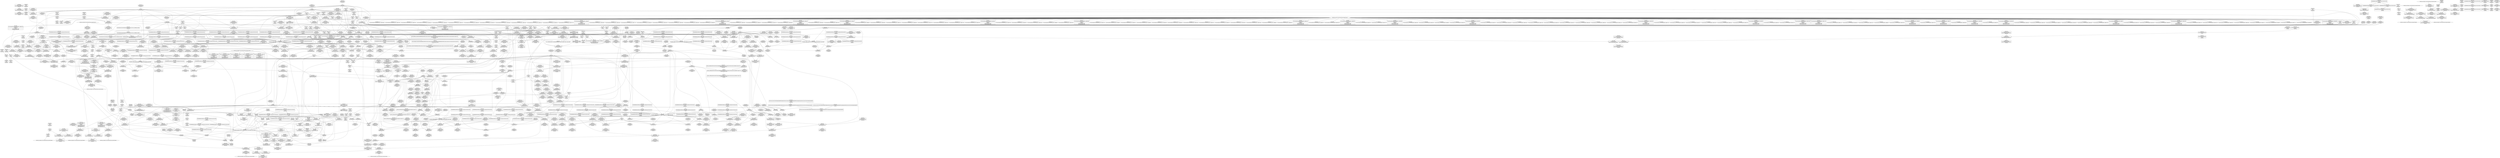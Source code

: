 digraph {
	CE0x4a37e10 [shape=record,shape=Mrecord,label="{CE0x4a37e10|selinux_mount:tobool1|security/selinux/hooks.c,2639}"]
	CE0x4a1db40 [shape=record,shape=Mrecord,label="{CE0x4a1db40|selinux_mount:tmp12|security/selinux/hooks.c,2639|*SummSource*}"]
	CE0x4ab45e0 [shape=record,shape=Mrecord,label="{CE0x4ab45e0|path_has_perm:tmp6|security/selinux/hooks.c,1646|*SummSink*}"]
	CE0x4a19230 [shape=record,shape=Mrecord,label="{CE0x4a19230|selinux_mount:tmp|*SummSink*}"]
	CE0x4ab0720 [shape=record,shape=Mrecord,label="{CE0x4ab0720|path_has_perm:tmp1|*SummSource*}"]
	CE0x4a7e000 [shape=record,shape=Mrecord,label="{CE0x4a7e000|0:_i32,_4:_i32,_8:_i32,_12:_i32,_:_CMRE_12,16_|*MultipleSource*|security/selinux/hooks.c,196|*LoadInst*|security/selinux/hooks.c,196|security/selinux/hooks.c,197}"]
	CE0x4b2f190 [shape=record,shape=Mrecord,label="{CE0x4b2f190|__validate_creds:tmp5|include/linux/cred.h,173|*SummSink*}"]
	CE0x4a109f0 [shape=record,shape=Mrecord,label="{CE0x4a109f0|i64_4|*Constant*|*SummSource*}"]
	CE0x4a81b70 [shape=record,shape=Mrecord,label="{CE0x4a81b70|i64*_getelementptr_inbounds_(_8_x_i64_,_8_x_i64_*___llvm_gcov_ctr154,_i64_0,_i64_2)|*Constant*|*SummSink*}"]
	CE0x4a3a230 [shape=record,shape=Mrecord,label="{CE0x4a3a230|i64_1|*Constant*}"]
	CE0x4b23ee0 [shape=record,shape=Mrecord,label="{CE0x4b23ee0|inode_has_perm:sid3|security/selinux/hooks.c,1617}"]
	CE0x4aacd30 [shape=record,shape=Mrecord,label="{CE0x4aacd30|inode_has_perm:tmp20|security/selinux/hooks.c,1618|*SummSource*}"]
	CE0x4a19560 [shape=record,shape=Mrecord,label="{CE0x4a19560|selinux_mount:tmp1|*SummSource*}"]
	CE0x4a50340 [shape=record,shape=Mrecord,label="{CE0x4a50340|i64_11|*Constant*|*SummSource*}"]
	CE0x4a0a3c0 [shape=record,shape=Mrecord,label="{CE0x4a0a3c0|i64*_getelementptr_inbounds_(_15_x_i64_,_15_x_i64_*___llvm_gcov_ctr203,_i64_0,_i64_1)|*Constant*|*SummSource*}"]
	CE0x4a4e270 [shape=record,shape=Mrecord,label="{CE0x4a4e270|cred_sid:entry}"]
	CE0x4adc370 [shape=record,shape=Mrecord,label="{CE0x4adc370|i32_4|*Constant*}"]
	CE0x4aa2f30 [shape=record,shape=Mrecord,label="{CE0x4aa2f30|inode_has_perm:tmp13|security/selinux/hooks.c,1614|*SummSink*}"]
	CE0x4a2c2a0 [shape=record,shape=Mrecord,label="{CE0x4a2c2a0|104:_%struct.inode*,_232:_%struct.super_block*,_:_CRE_193,194_}"]
	CE0x4a18f50 [shape=record,shape=Mrecord,label="{CE0x4a18f50|COLLAPSED:_GCMRE___llvm_gcov_ctr203_internal_global_15_x_i64_zeroinitializer:_elem_0:default:}"]
	CE0x4a79a20 [shape=record,shape=Mrecord,label="{CE0x4a79a20|GLOBAL:path_has_perm|*Constant*|*SummSink*}"]
	CE0x4a2dec0 [shape=record,shape=Mrecord,label="{CE0x4a2dec0|104:_%struct.inode*,_232:_%struct.super_block*,_:_CRE_211,212_}"]
	CE0x4a3d070 [shape=record,shape=Mrecord,label="{CE0x4a3d070|inode_has_perm:if.end|*SummSource*}"]
	CE0x4ae4a50 [shape=record,shape=Mrecord,label="{CE0x4ae4a50|inode_has_perm:tmp1}"]
	CE0x4a301e0 [shape=record,shape=Mrecord,label="{CE0x4a301e0|104:_%struct.inode*,_232:_%struct.super_block*,_:_CRE_272,280_|*MultipleSource*|*LoadInst*|security/selinux/hooks.c,2642|security/selinux/hooks.c,2642}"]
	CE0x4b2e720 [shape=record,shape=Mrecord,label="{CE0x4b2e720|__validate_creds:tmp3|include/linux/cred.h,173|*SummSink*}"]
	CE0x4a1dc70 [shape=record,shape=Mrecord,label="{CE0x4a1dc70|selinux_mount:tmp12|security/selinux/hooks.c,2639|*SummSink*}"]
	CE0x4a83ad0 [shape=record,shape=Mrecord,label="{CE0x4a83ad0|inode_has_perm:lnot.ext|security/selinux/hooks.c,1611}"]
	CE0x4a7a5d0 [shape=record,shape=Mrecord,label="{CE0x4a7a5d0|superblock_has_perm:entry|*SummSource*}"]
	CE0x4a3ede0 [shape=record,shape=Mrecord,label="{CE0x4a3ede0|selinux_mount:call3|security/selinux/hooks.c,2639|*SummSink*}"]
	CE0x4aba6c0 [shape=record,shape=Mrecord,label="{CE0x4aba6c0|_ret_i32_%retval.0,_!dbg_!27728|security/selinux/avc.c,775|*SummSink*}"]
	CE0x4ac9300 [shape=record,shape=Mrecord,label="{CE0x4ac9300|path_has_perm:type|security/selinux/hooks.c,1645|*SummSource*}"]
	CE0x4aa0d90 [shape=record,shape=Mrecord,label="{CE0x4aa0d90|i32_10|*Constant*}"]
	CE0x5d1daf0 [shape=record,shape=Mrecord,label="{CE0x5d1daf0|selinux_mount:if.else}"]
	CE0x4a19380 [shape=record,shape=Mrecord,label="{CE0x4a19380|i64_1|*Constant*|*SummSink*}"]
	CE0x4a17790 [shape=record,shape=Mrecord,label="{CE0x4a17790|get_current:tmp4|./arch/x86/include/asm/current.h,14|*SummSink*}"]
	CE0x4a34c30 [shape=record,shape=Mrecord,label="{CE0x4a34c30|i8*_getelementptr_inbounds_(_25_x_i8_,_25_x_i8_*_.str3,_i32_0,_i32_0)|*Constant*|*SummSink*}"]
	CE0x4ae0f40 [shape=record,shape=Mrecord,label="{CE0x4ae0f40|GLOBAL:__validate_creds|*Constant*|*SummSource*}"]
	CE0x4a57290 [shape=record,shape=Mrecord,label="{CE0x4a57290|104:_%struct.inode*,_232:_%struct.super_block*,_:_CRE_112,144_|*MultipleSource*|*LoadInst*|security/selinux/hooks.c,2642|security/selinux/hooks.c,2642}"]
	CE0x4a1c320 [shape=record,shape=Mrecord,label="{CE0x4a1c320|selinux_mount:tmp17|security/selinux/hooks.c,2639|*SummSource*}"]
	CE0x4a72b00 [shape=record,shape=Mrecord,label="{CE0x4a72b00|104:_%struct.inode*,_232:_%struct.super_block*,_:_CRE_311,312_}"]
	CE0x4a9b2e0 [shape=record,shape=Mrecord,label="{CE0x4a9b2e0|superblock_has_perm:tmp|*SummSink*}"]
	CE0x4ae57b0 [shape=record,shape=Mrecord,label="{CE0x4ae57b0|cred_sid:tmp4|*LoadInst*|security/selinux/hooks.c,196}"]
	CE0x4a28ed0 [shape=record,shape=Mrecord,label="{CE0x4a28ed0|104:_%struct.inode*,_232:_%struct.super_block*,_:_CRE_160,161_}"]
	CE0x4a2e820 [shape=record,shape=Mrecord,label="{CE0x4a2e820|104:_%struct.inode*,_232:_%struct.super_block*,_:_CRE_217,218_}"]
	CE0x4a894e0 [shape=record,shape=Mrecord,label="{CE0x4a894e0|_call_void_mcount()_#3|*SummSink*}"]
	CE0x4a888a0 [shape=record,shape=Mrecord,label="{CE0x4a888a0|inode_has_perm:tmp|*SummSource*}"]
	CE0x4ae4910 [shape=record,shape=Mrecord,label="{CE0x4ae4910|cred_sid:tmp6|security/selinux/hooks.c,197}"]
	CE0x4a0b2d0 [shape=record,shape=Mrecord,label="{CE0x4a0b2d0|104:_%struct.inode*,_232:_%struct.super_block*,_:_CRE_92,93_}"]
	CE0x4aa0850 [shape=record,shape=Mrecord,label="{CE0x4aa0850|cred_sid:entry}"]
	CE0x4ae5050 [shape=record,shape=Mrecord,label="{CE0x4ae5050|__validate_creds:expval|include/linux/cred.h,173}"]
	CE0x4a09a50 [shape=record,shape=Mrecord,label="{CE0x4a09a50|selinux_mount:tmp9|security/selinux/hooks.c,2639}"]
	CE0x4a54cc0 [shape=record,shape=Mrecord,label="{CE0x4a54cc0|selinux_mount:tmp26|*LoadInst*|security/selinux/hooks.c,2642|*SummSink*}"]
	CE0x4a775a0 [shape=record,shape=Mrecord,label="{CE0x4a775a0|i64*_getelementptr_inbounds_(_2_x_i64_,_2_x_i64_*___llvm_gcov_ctr98,_i64_0,_i64_0)|*Constant*}"]
	CE0x4a0d2b0 [shape=record,shape=Mrecord,label="{CE0x4a0d2b0|superblock_has_perm:tmp4|*LoadInst*|security/selinux/hooks.c,1865}"]
	CE0x4a89e80 [shape=record,shape=Mrecord,label="{CE0x4a89e80|cred_sid:cred|Function::cred_sid&Arg::cred::|*SummSink*}"]
	CE0x4ac5310 [shape=record,shape=Mrecord,label="{CE0x4ac5310|inode_has_perm:adp|Function::inode_has_perm&Arg::adp::|*SummSink*}"]
	CE0x4a37ff0 [shape=record,shape=Mrecord,label="{CE0x4a37ff0|selinux_mount:tmp8|security/selinux/hooks.c,2639|*SummSink*}"]
	CE0x4a3d430 [shape=record,shape=Mrecord,label="{CE0x4a3d430|inode_has_perm:bb|*SummSink*}"]
	CE0x4ae4c40 [shape=record,shape=Mrecord,label="{CE0x4ae4c40|inode_has_perm:tmp1|*SummSource*}"]
	CE0x4a2d880 [shape=record,shape=Mrecord,label="{CE0x4a2d880|104:_%struct.inode*,_232:_%struct.super_block*,_:_CRE_207,208_}"]
	CE0x4a56850 [shape=record,shape=Mrecord,label="{CE0x4a56850|104:_%struct.inode*,_232:_%struct.super_block*,_:_CRE_80,88_|*MultipleSource*|*LoadInst*|security/selinux/hooks.c,2642|security/selinux/hooks.c,2642}"]
	CE0x4a51c90 [shape=record,shape=Mrecord,label="{CE0x4a51c90|selinux_mount:tmp24|security/selinux/hooks.c,2642}"]
	CE0x4b2f2c0 [shape=record,shape=Mrecord,label="{CE0x4b2f2c0|i64*_getelementptr_inbounds_(_5_x_i64_,_5_x_i64_*___llvm_gcov_ctr155,_i64_0,_i64_3)|*Constant*}"]
	CE0x4a0f4b0 [shape=record,shape=Mrecord,label="{CE0x4a0f4b0|selinux_mount:dentry|security/selinux/hooks.c,2642|*SummSink*}"]
	CE0x4a798f0 [shape=record,shape=Mrecord,label="{CE0x4a798f0|GLOBAL:path_has_perm|*Constant*|*SummSource*}"]
	CE0x4a2ab30 [shape=record,shape=Mrecord,label="{CE0x4a2ab30|104:_%struct.inode*,_232:_%struct.super_block*,_:_CRE_178,179_}"]
	CE0x4ab8e80 [shape=record,shape=Mrecord,label="{CE0x4ab8e80|avc_has_perm:ssid|Function::avc_has_perm&Arg::ssid::|*SummSink*}"]
	CE0x4aa2290 [shape=record,shape=Mrecord,label="{CE0x4aa2290|inode_has_perm:tmp12|security/selinux/hooks.c,1612|*SummSource*}"]
	CE0x4b21750 [shape=record,shape=Mrecord,label="{CE0x4b21750|inode_has_perm:tmp7|security/selinux/hooks.c,1611|*SummSource*}"]
	CE0x4a9e9c0 [shape=record,shape=Mrecord,label="{CE0x4a9e9c0|path_has_perm:tmp|*SummSink*}"]
	CE0x4a20540 [shape=record,shape=Mrecord,label="{CE0x4a20540|superblock_has_perm:tmp3}"]
	CE0x4a0f850 [shape=record,shape=Mrecord,label="{CE0x4a0f850|0:_i8,_16:_%struct.dentry*,_24:_%struct.selinux_audit_data*,_:_SCMRE_8,16_|*MultipleSource*|Function::selinux_mount&Arg::path::|security/selinux/hooks.c,2642}"]
	CE0x4a78e60 [shape=record,shape=Mrecord,label="{CE0x4a78e60|selinux_mount:tmp29|security/selinux/hooks.c,2645|*SummSink*}"]
	CE0x4ac8d90 [shape=record,shape=Mrecord,label="{CE0x4ac8d90|inode_has_perm:perms|Function::inode_has_perm&Arg::perms::|*SummSink*}"]
	CE0x4a800e0 [shape=record,shape=Mrecord,label="{CE0x4a800e0|__validate_creds:file|Function::__validate_creds&Arg::file::|*SummSource*}"]
	CE0x4a53d70 [shape=record,shape=Mrecord,label="{CE0x4a53d70|0:_i8,_16:_%struct.dentry*,_24:_%struct.selinux_audit_data*,_:_SCMRE_0,8_|*MultipleSource*|Function::selinux_mount&Arg::path::|security/selinux/hooks.c,2642}"]
	CE0x4a9fe80 [shape=record,shape=Mrecord,label="{CE0x4a9fe80|inode_has_perm:tmp14|security/selinux/hooks.c,1614|*SummSink*}"]
	CE0x4a39eb0 [shape=record,shape=Mrecord,label="{CE0x4a39eb0|selinux_mount:retval.0}"]
	CE0x4a56430 [shape=record,shape=Mrecord,label="{CE0x4a56430|104:_%struct.inode*,_232:_%struct.super_block*,_:_CRE_64,72_|*MultipleSource*|*LoadInst*|security/selinux/hooks.c,2642|security/selinux/hooks.c,2642}"]
	CE0x4a32960 [shape=record,shape=Mrecord,label="{CE0x4a32960|selinux_mount:tmp7|security/selinux/hooks.c,2639}"]
	CE0x4a7d860 [shape=record,shape=Mrecord,label="{CE0x4a7d860|_call_void_mcount()_#3|*SummSink*}"]
	CE0x4a0b830 [shape=record,shape=Mrecord,label="{CE0x4a0b830|i64*_getelementptr_inbounds_(_15_x_i64_,_15_x_i64_*___llvm_gcov_ctr203,_i64_0,_i64_8)|*Constant*|*SummSource*}"]
	CE0x4a175d0 [shape=record,shape=Mrecord,label="{CE0x4a175d0|selinux_mount:return}"]
	CE0x4a2d560 [shape=record,shape=Mrecord,label="{CE0x4a2d560|104:_%struct.inode*,_232:_%struct.super_block*,_:_CRE_205,206_}"]
	CE0x4b21440 [shape=record,shape=Mrecord,label="{CE0x4b21440|i64_3|*Constant*}"]
	CE0x4a526e0 [shape=record,shape=Mrecord,label="{CE0x4a526e0|i64*_getelementptr_inbounds_(_15_x_i64_,_15_x_i64_*___llvm_gcov_ctr203,_i64_0,_i64_12)|*Constant*|*SummSink*}"]
	CE0x4a30490 [shape=record,shape=Mrecord,label="{CE0x4a30490|104:_%struct.inode*,_232:_%struct.super_block*,_:_CRE_280,288_|*MultipleSource*|*LoadInst*|security/selinux/hooks.c,2642|security/selinux/hooks.c,2642}"]
	CE0x4a9c580 [shape=record,shape=Mrecord,label="{CE0x4a9c580|get_current:tmp3|*SummSource*}"]
	CE0x4a13810 [shape=record,shape=Mrecord,label="{CE0x4a13810|get_current:tmp4|./arch/x86/include/asm/current.h,14|*SummSource*}"]
	CE0x4ab06b0 [shape=record,shape=Mrecord,label="{CE0x4ab06b0|_call_void___validate_creds(%struct.cred*_%cred,_i8*_getelementptr_inbounds_(_25_x_i8_,_25_x_i8_*_.str3,_i32_0,_i32_0),_i32_1609)_#10,_!dbg_!27719|security/selinux/hooks.c,1609}"]
	CE0x4a2eff0 [shape=record,shape=Mrecord,label="{CE0x4a2eff0|104:_%struct.inode*,_232:_%struct.super_block*,_:_CRE_222,223_}"]
	CE0x4a2f810 [shape=record,shape=Mrecord,label="{CE0x4a2f810|104:_%struct.inode*,_232:_%struct.super_block*,_:_CRE_240,248_|*MultipleSource*|*LoadInst*|security/selinux/hooks.c,2642|security/selinux/hooks.c,2642}"]
	CE0x4a792a0 [shape=record,shape=Mrecord,label="{CE0x4a792a0|selinux_mount:call8|security/selinux/hooks.c,2645|*SummSource*}"]
	CE0x4ae5f10 [shape=record,shape=Mrecord,label="{CE0x4ae5f10|i64_1|*Constant*}"]
	CE0x4a3d390 [shape=record,shape=Mrecord,label="{CE0x4a3d390|inode_has_perm:bb|*SummSource*}"]
	CE0x4a23f70 [shape=record,shape=Mrecord,label="{CE0x4a23f70|_call_void_mcount()_#3}"]
	CE0x4ae7420 [shape=record,shape=Mrecord,label="{CE0x4ae7420|_call_void_mcount()_#3|*SummSink*}"]
	CE0x4adea20 [shape=record,shape=Mrecord,label="{CE0x4adea20|__validate_creds:call|include/linux/cred.h,173|*SummSink*}"]
	CE0x4a7b690 [shape=record,shape=Mrecord,label="{CE0x4a7b690|cred_sid:tmp4|*LoadInst*|security/selinux/hooks.c,196|*SummSource*}"]
	CE0x49fcfa0 [shape=record,shape=Mrecord,label="{CE0x49fcfa0|i1_true|*Constant*}"]
	CE0x4a73c30 [shape=record,shape=Mrecord,label="{CE0x4a73c30|selinux_mount:tmp27|security/selinux/hooks.c,2642|*SummSink*}"]
	CE0x4a7d490 [shape=record,shape=Mrecord,label="{CE0x4a7d490|cred_sid:tmp3|*SummSink*}"]
	CE0x4a732d0 [shape=record,shape=Mrecord,label="{CE0x4a732d0|104:_%struct.inode*,_232:_%struct.super_block*,_:_CRE_316,317_}"]
	CE0x4a3c250 [shape=record,shape=Mrecord,label="{CE0x4a3c250|i32_1609|*Constant*|*SummSink*}"]
	CE0x4a57980 [shape=record,shape=Mrecord,label="{CE0x4a57980|104:_%struct.inode*,_232:_%struct.super_block*,_:_CRE_148,149_}"]
	CE0x4ab31d0 [shape=record,shape=Mrecord,label="{CE0x4ab31d0|i32_5|*Constant*|*SummSink*}"]
	CE0x4b2e070 [shape=record,shape=Mrecord,label="{CE0x4b2e070|GLOBAL:__llvm_gcov_ctr155|Global_var:__llvm_gcov_ctr155}"]
	"CONST[source:0(mediator),value:2(dynamic)][purpose:{object}][SnkIdx:5]"
	CE0x4a1cda0 [shape=record,shape=Mrecord,label="{CE0x4a1cda0|selinux_mount:call|security/selinux/hooks.c,2639|*SummSink*}"]
	CE0x4a39740 [shape=record,shape=Mrecord,label="{CE0x4a39740|path_has_perm:av|Function::path_has_perm&Arg::av::|*SummSource*}"]
	CE0x4aad2d0 [shape=record,shape=Mrecord,label="{CE0x4aad2d0|__validate_creds:if.end|*SummSink*}"]
	CE0x4abb300 [shape=record,shape=Mrecord,label="{CE0x4abb300|path_has_perm:tmp2|*SummSource*}"]
	CE0x49fc8a0 [shape=record,shape=Mrecord,label="{CE0x49fc8a0|selinux_mount:tmp13|security/selinux/hooks.c,2639|*SummSink*}"]
	CE0x4a10090 [shape=record,shape=Mrecord,label="{CE0x4a10090|COLLAPSED:_GCMRE___llvm_gcov_ctr98_internal_global_2_x_i64_zeroinitializer:_elem_0:default:}"]
	CE0x4a804e0 [shape=record,shape=Mrecord,label="{CE0x4a804e0|inode_has_perm:do.body}"]
	CE0x4b21f30 [shape=record,shape=Mrecord,label="{CE0x4b21f30|GLOBAL:__llvm_gcov_ctr154|Global_var:__llvm_gcov_ctr154|*SummSink*}"]
	CE0x4a393d0 [shape=record,shape=Mrecord,label="{CE0x4a393d0|i32_65536|*Constant*|*SummSink*}"]
	CE0x4a2cd90 [shape=record,shape=Mrecord,label="{CE0x4a2cd90|104:_%struct.inode*,_232:_%struct.super_block*,_:_CRE_200,201_}"]
	CE0x4ab4a70 [shape=record,shape=Mrecord,label="{CE0x4ab4a70|path_has_perm:tmp7|security/selinux/hooks.c,1646|*SummSink*}"]
	CE0x4a7c1f0 [shape=record,shape=Mrecord,label="{CE0x4a7c1f0|cred_sid:sid|security/selinux/hooks.c,197}"]
	CE0x4a83810 [shape=record,shape=Mrecord,label="{CE0x4a83810|inode_has_perm:conv|security/selinux/hooks.c,1611}"]
	CE0x4a52630 [shape=record,shape=Mrecord,label="{CE0x4a52630|i64*_getelementptr_inbounds_(_15_x_i64_,_15_x_i64_*___llvm_gcov_ctr203,_i64_0,_i64_12)|*Constant*|*SummSource*}"]
	CE0x4a7b510 [shape=record,shape=Mrecord,label="{CE0x4a7b510|cred_sid:tmp4|*LoadInst*|security/selinux/hooks.c,196}"]
	CE0x4ab04d0 [shape=record,shape=Mrecord,label="{CE0x4ab04d0|inode_has_perm:tmp5|security/selinux/hooks.c,1609|*SummSource*}"]
	CE0x4ac6d90 [shape=record,shape=Mrecord,label="{CE0x4ac6d90|i64*_getelementptr_inbounds_(_2_x_i64_,_2_x_i64_*___llvm_gcov_ctr131,_i64_0,_i64_0)|*Constant*|*SummSource*}"]
	CE0x4add6e0 [shape=record,shape=Mrecord,label="{CE0x4add6e0|__validate_creds:lnot|include/linux/cred.h,173}"]
	CE0x4a780c0 [shape=record,shape=Mrecord,label="{CE0x4a780c0|selinux_mount:tmp28|security/selinux/hooks.c,2645}"]
	CE0x5bec970 [shape=record,shape=Mrecord,label="{CE0x5bec970|i64*_getelementptr_inbounds_(_15_x_i64_,_15_x_i64_*___llvm_gcov_ctr203,_i64_0,_i64_0)|*Constant*|*SummSource*}"]
	CE0x4a39d40 [shape=record,shape=Mrecord,label="{CE0x4a39d40|selinux_mount:tmp30|security/selinux/hooks.c,2646}"]
	CE0x4a2c110 [shape=record,shape=Mrecord,label="{CE0x4a2c110|104:_%struct.inode*,_232:_%struct.super_block*,_:_CRE_192,193_}"]
	CE0x4a13510 [shape=record,shape=Mrecord,label="{CE0x4a13510|_call_void_mcount()_#3|*SummSink*}"]
	CE0x4a735f0 [shape=record,shape=Mrecord,label="{CE0x4a735f0|104:_%struct.inode*,_232:_%struct.super_block*,_:_CRE_318,319_}"]
	CE0x4a72fb0 [shape=record,shape=Mrecord,label="{CE0x4a72fb0|104:_%struct.inode*,_232:_%struct.super_block*,_:_CRE_314,315_}"]
	CE0x4a51640 [shape=record,shape=Mrecord,label="{CE0x4a51640|selinux_mount:tmp22|security/selinux/hooks.c,2641|*SummSink*}"]
	CE0x4a25e50 [shape=record,shape=Mrecord,label="{CE0x4a25e50|selinux_mount:call|security/selinux/hooks.c,2639|*SummSource*}"]
	CE0x4a7cf90 [shape=record,shape=Mrecord,label="{CE0x4a7cf90|cred_sid:tmp2|*SummSink*}"]
	CE0x4a7ceb0 [shape=record,shape=Mrecord,label="{CE0x4a7ceb0|cred_sid:tmp2}"]
	CE0x4a77300 [shape=record,shape=Mrecord,label="{CE0x4a77300|_ret_i32_%retval.0,_!dbg_!27754|security/selinux/hooks.c,2646|*SummSource*}"]
	CE0x4aba1c0 [shape=record,shape=Mrecord,label="{CE0x4aba1c0|avc_has_perm:auditdata|Function::avc_has_perm&Arg::auditdata::}"]
	CE0x4b31380 [shape=record,shape=Mrecord,label="{CE0x4b31380|_ret_i32_%retval.0,_!dbg_!27728|security/selinux/avc.c,775}"]
	CE0x4abb470 [shape=record,shape=Mrecord,label="{CE0x4abb470|cred_sid:tmp1|*SummSource*}"]
	CE0x4a53690 [shape=record,shape=Mrecord,label="{CE0x4a53690|i32_1|*Constant*}"]
	CE0x4a3de20 [shape=record,shape=Mrecord,label="{CE0x4a3de20|path_has_perm:cred|Function::path_has_perm&Arg::cred::|*SummSource*}"]
	CE0x4a34090 [shape=record,shape=Mrecord,label="{CE0x4a34090|path_has_perm:cred|Function::path_has_perm&Arg::cred::}"]
	CE0x4a6e620 [shape=record,shape=Mrecord,label="{CE0x4a6e620|get_current:tmp2}"]
	CE0x4aba8a0 [shape=record,shape=Mrecord,label="{CE0x4aba8a0|path_has_perm:bb|*SummSink*}"]
	CE0x4a7dd70 [shape=record,shape=Mrecord,label="{CE0x4a7dd70|i32_22|*Constant*}"]
	CE0x4b23380 [shape=record,shape=Mrecord,label="{CE0x4b23380|inode_has_perm:tmp10|security/selinux/hooks.c,1611|*SummSource*}"]
	CE0x4adb6d0 [shape=record,shape=Mrecord,label="{CE0x4adb6d0|i64*_getelementptr_inbounds_(_5_x_i64_,_5_x_i64_*___llvm_gcov_ctr155,_i64_0,_i64_0)|*Constant*|*SummSink*}"]
	CE0x4adcb30 [shape=record,shape=Mrecord,label="{CE0x4adcb30|_call_void_mcount()_#3|*SummSource*}"]
	CE0x4b28310 [shape=record,shape=Mrecord,label="{CE0x4b28310|__validate_creds:tmp7|include/linux/cred.h,174|*SummSink*}"]
	CE0x4a3e970 [shape=record,shape=Mrecord,label="{CE0x4a3e970|selinux_mount:call3|security/selinux/hooks.c,2639}"]
	CE0x4aa0980 [shape=record,shape=Mrecord,label="{CE0x4aa0980|cred_sid:cred|Function::cred_sid&Arg::cred::}"]
	CE0x4a1bce0 [shape=record,shape=Mrecord,label="{CE0x4a1bce0|i8*_getelementptr_inbounds_(_45_x_i8_,_45_x_i8_*_.str12,_i32_0,_i32_0)|*Constant*|*SummSource*}"]
	CE0x4abb600 [shape=record,shape=Mrecord,label="{CE0x4abb600|i64*_getelementptr_inbounds_(_2_x_i64_,_2_x_i64_*___llvm_gcov_ctr131,_i64_0,_i64_1)|*Constant*}"]
	CE0x4a319f0 [shape=record,shape=Mrecord,label="{CE0x4a319f0|i64_2|*Constant*|*SummSource*}"]
	CE0x4a6db50 [shape=record,shape=Mrecord,label="{CE0x4a6db50|__validate_creds:lnot.ext|include/linux/cred.h,173}"]
	CE0x4ac5480 [shape=record,shape=Mrecord,label="{CE0x4ac5480|_ret_i32_%retval.0,_!dbg_!27739|security/selinux/hooks.c,1618}"]
	CE0x4a32750 [shape=record,shape=Mrecord,label="{CE0x4a32750|selinux_mount:tmp6|security/selinux/hooks.c,2639|*SummSource*}"]
	CE0x4a7c3e0 [shape=record,shape=Mrecord,label="{CE0x4a7c3e0|0:_i32,_4:_i32,_8:_i32,_12:_i32,_:_CMRE_0,4_|*MultipleSource*|security/selinux/hooks.c,196|*LoadInst*|security/selinux/hooks.c,196|security/selinux/hooks.c,197}"]
	CE0x4ad9e20 [shape=record,shape=Mrecord,label="{CE0x4ad9e20|inode_has_perm:tmp2|*SummSource*}"]
	CE0x4ac30b0 [shape=record,shape=Mrecord,label="{CE0x4ac30b0|superblock_has_perm:tmp5|security/selinux/hooks.c,1865}"]
	CE0x49fce30 [shape=record,shape=Mrecord,label="{CE0x49fce30|selinux_mount:tmp14|security/selinux/hooks.c,2639|*SummSink*}"]
	CE0x4ab9820 [shape=record,shape=Mrecord,label="{CE0x4ab9820|_ret_i32_%retval.0,_!dbg_!27728|security/selinux/avc.c,775}"]
	CE0x4abb120 [shape=record,shape=Mrecord,label="{CE0x4abb120|i64*_getelementptr_inbounds_(_2_x_i64_,_2_x_i64_*___llvm_gcov_ctr204,_i64_0,_i64_1)|*Constant*|*SummSink*}"]
	CE0x4a3f360 [shape=record,shape=Mrecord,label="{CE0x4a3f360|GLOBAL:get_current|*Constant*|*SummSource*}"]
	CE0x4a0f980 [shape=record,shape=Mrecord,label="{CE0x4a0f980|selinux_mount:tmp26|*LoadInst*|security/selinux/hooks.c,2642}"]
	CE0x4a0a000 [shape=record,shape=Mrecord,label="{CE0x4a0a000|selinux_mount:tmp10|security/selinux/hooks.c,2639|*SummSource*}"]
	CE0x4a554a0 [shape=record,shape=Mrecord,label="{CE0x4a554a0|selinux_mount:d_sb|security/selinux/hooks.c,2642|*SummSink*}"]
	CE0x4a76ec0 [shape=record,shape=Mrecord,label="{CE0x4a76ec0|selinux_mount:tmp31|security/selinux/hooks.c,2646|*SummSink*}"]
	CE0x4b1d9d0 [shape=record,shape=Mrecord,label="{CE0x4b1d9d0|inode_has_perm:tobool|security/selinux/hooks.c,1611|*SummSource*}"]
	CE0x4ae5880 [shape=record,shape=Mrecord,label="{CE0x4ae5880|cred_sid:tmp5|security/selinux/hooks.c,196}"]
	CE0x4a52940 [shape=record,shape=Mrecord,label="{CE0x4a52940|selinux_mount:tmp25|security/selinux/hooks.c,2642}"]
	CE0x4ac4250 [shape=record,shape=Mrecord,label="{CE0x4ac4250|i64_16|*Constant*|*SummSink*}"]
	CE0x4ac43d0 [shape=record,shape=Mrecord,label="{CE0x4ac43d0|i32_8|*Constant*|*SummSink*}"]
	CE0x4a3af00 [shape=record,shape=Mrecord,label="{CE0x4a3af00|_call_void_mcount()_#3}"]
	CE0x4ab2d90 [shape=record,shape=Mrecord,label="{CE0x4ab2d90|i32_5|*Constant*}"]
	CE0x4b214b0 [shape=record,shape=Mrecord,label="{CE0x4b214b0|inode_has_perm:tmp7|security/selinux/hooks.c,1611}"]
	CE0x4a55870 [shape=record,shape=Mrecord,label="{CE0x4a55870|104:_%struct.inode*,_232:_%struct.super_block*,_:_CRE_8,12_|*MultipleSource*|*LoadInst*|security/selinux/hooks.c,2642|security/selinux/hooks.c,2642}"]
	CE0x4ac3220 [shape=record,shape=Mrecord,label="{CE0x4ac3220|superblock_has_perm:tmp5|security/selinux/hooks.c,1865|*SummSource*}"]
	CE0x4a069c0 [shape=record,shape=Mrecord,label="{CE0x4a069c0|selinux_mount:return|*SummSink*}"]
	CE0x4a2acc0 [shape=record,shape=Mrecord,label="{CE0x4a2acc0|104:_%struct.inode*,_232:_%struct.super_block*,_:_CRE_179,180_}"]
	CE0x4a4fab0 [shape=record,shape=Mrecord,label="{CE0x4a4fab0|selinux_mount:and|security/selinux/hooks.c,2641|*SummSource*}"]
	CE0x4b32b50 [shape=record,shape=Mrecord,label="{CE0x4b32b50|i32_3|*Constant*|*SummSink*}"]
	CE0x4a3b410 [shape=record,shape=Mrecord,label="{CE0x4a3b410|i32_1609|*Constant*|*SummSource*}"]
	CE0x4a3c3d0 [shape=record,shape=Mrecord,label="{CE0x4a3c3d0|i32_0|*Constant*}"]
	CE0x4a57430 [shape=record,shape=Mrecord,label="{CE0x4a57430|104:_%struct.inode*,_232:_%struct.super_block*,_:_CRE_145,146_}"]
	CE0x4a7bc00 [shape=record,shape=Mrecord,label="{CE0x4a7bc00|cred_sid:tmp5|security/selinux/hooks.c,196|*SummSink*}"]
	CE0x49fc240 [shape=record,shape=Mrecord,label="{CE0x49fc240|i64*_getelementptr_inbounds_(_15_x_i64_,_15_x_i64_*___llvm_gcov_ctr203,_i64_0,_i64_6)|*Constant*|*SummSource*}"]
	CE0x4aa27e0 [shape=record,shape=Mrecord,label="{CE0x4aa27e0|i64*_getelementptr_inbounds_(_8_x_i64_,_8_x_i64_*___llvm_gcov_ctr154,_i64_0,_i64_6)|*Constant*|*SummSource*}"]
	CE0x4a78490 [shape=record,shape=Mrecord,label="{CE0x4a78490|i64*_getelementptr_inbounds_(_15_x_i64_,_15_x_i64_*___llvm_gcov_ctr203,_i64_0,_i64_13)|*Constant*|*SummSource*}"]
	CE0x4aa1180 [shape=record,shape=Mrecord,label="{CE0x4aa1180|inode_has_perm:i_security|security/selinux/hooks.c,1615|*SummSink*}"]
	CE0x4b210b0 [shape=record,shape=Mrecord,label="{CE0x4b210b0|inode_has_perm:tobool2|security/selinux/hooks.c,1611|*SummSource*}"]
	CE0x4ab44b0 [shape=record,shape=Mrecord,label="{CE0x4ab44b0|path_has_perm:tmp6|security/selinux/hooks.c,1646|*SummSource*}"]
	CE0x4b208d0 [shape=record,shape=Mrecord,label="{CE0x4b208d0|inode_has_perm:expval|security/selinux/hooks.c,1611}"]
	CE0x4a10b70 [shape=record,shape=Mrecord,label="{CE0x4a10b70|i64_4|*Constant*|*SummSink*}"]
	CE0x4ab2b30 [shape=record,shape=Mrecord,label="{CE0x4ab2b30|path_has_perm:tmp4|*LoadInst*|security/selinux/hooks.c,1642|*SummSource*}"]
	CE0x4ae0680 [shape=record,shape=Mrecord,label="{CE0x4ae0680|inode_has_perm:tmp1|*SummSink*}"]
	CE0x4a83570 [shape=record,shape=Mrecord,label="{CE0x4a83570|inode_has_perm:lnot1|security/selinux/hooks.c,1611|*SummSource*}"]
	CE0x4b30830 [shape=record,shape=Mrecord,label="{CE0x4b30830|inode_has_perm:call4|security/selinux/hooks.c,1617|*SummSink*}"]
	CE0x4a753e0 [shape=record,shape=Mrecord,label="{CE0x4a753e0|selinux_mount:tmp28|security/selinux/hooks.c,2645|*SummSource*}"]
	CE0x4a9fbe0 [shape=record,shape=Mrecord,label="{CE0x4a9fbe0|inode_has_perm:tmp14|security/selinux/hooks.c,1614}"]
	CE0x4a98f90 [shape=record,shape=Mrecord,label="{CE0x4a98f90|superblock_has_perm:s_security|security/selinux/hooks.c,1865}"]
	CE0x4a81d90 [shape=record,shape=Mrecord,label="{CE0x4a81d90|inode_has_perm:tmp4|security/selinux/hooks.c,1609}"]
	CE0x4ae6f20 [shape=record,shape=Mrecord,label="{CE0x4ae6f20|__validate_creds:expval|include/linux/cred.h,173|*SummSource*}"]
	CE0x4ae7bf0 [shape=record,shape=Mrecord,label="{CE0x4ae7bf0|cred_sid:tmp1}"]
	CE0x4a2d6f0 [shape=record,shape=Mrecord,label="{CE0x4a2d6f0|104:_%struct.inode*,_232:_%struct.super_block*,_:_CRE_206,207_}"]
	CE0x4a34a80 [shape=record,shape=Mrecord,label="{CE0x4a34a80|GLOBAL:lockdep_rcu_suspicious|*Constant*|*SummSource*}"]
	CE0x4ae7230 [shape=record,shape=Mrecord,label="{CE0x4ae7230|__validate_creds:tobool|include/linux/cred.h,173|*SummSource*}"]
	CE0x4ab89a0 [shape=record,shape=Mrecord,label="{CE0x4ab89a0|avc_has_perm:entry|*SummSink*}"]
	CE0x4ae6ad0 [shape=record,shape=Mrecord,label="{CE0x4ae6ad0|__validate_creds:line|Function::__validate_creds&Arg::line::|*SummSink*}"]
	CE0x4a09810 [shape=record,shape=Mrecord,label="{CE0x4a09810|i64_5|*Constant*|*SummSource*}"]
	CE0x4b2b420 [shape=record,shape=Mrecord,label="{CE0x4b2b420|__validate_creds:tmp9|include/linux/cred.h,175}"]
	CE0x4a2f9b0 [shape=record,shape=Mrecord,label="{CE0x4a2f9b0|104:_%struct.inode*,_232:_%struct.super_block*,_:_CRE_248,256_|*MultipleSource*|*LoadInst*|security/selinux/hooks.c,2642|security/selinux/hooks.c,2642}"]
	CE0x4a29060 [shape=record,shape=Mrecord,label="{CE0x4a29060|104:_%struct.inode*,_232:_%struct.super_block*,_:_CRE_161,162_}"]
	CE0x4a09920 [shape=record,shape=Mrecord,label="{CE0x4a09920|i64_5|*Constant*|*SummSink*}"]
	CE0x4ae56a0 [shape=record,shape=Mrecord,label="{CE0x4ae56a0|i32_1|*Constant*}"]
	CE0x4a4eee0 [shape=record,shape=Mrecord,label="{CE0x4a4eee0|selinux_mount:flags|Function::selinux_mount&Arg::flags::|*SummSource*}"]
	CE0x4b31af0 [shape=record,shape=Mrecord,label="{CE0x4b31af0|i64*_getelementptr_inbounds_(_8_x_i64_,_8_x_i64_*___llvm_gcov_ctr154,_i64_0,_i64_7)|*Constant*}"]
	CE0x4ab0160 [shape=record,shape=Mrecord,label="{CE0x4ab0160|superblock_has_perm:tmp6|security/selinux/hooks.c,1866}"]
	CE0x4a3f7d0 [shape=record,shape=Mrecord,label="{CE0x4a3f7d0|get_current:entry|*SummSource*}"]
	CE0x4abb390 [shape=record,shape=Mrecord,label="{CE0x4abb390|i64_1|*Constant*}"]
	CE0x4aab270 [shape=record,shape=Mrecord,label="{CE0x4aab270|inode_has_perm:tmp19|security/selinux/hooks.c,1618|*SummSink*}"]
	CE0x4a83d60 [shape=record,shape=Mrecord,label="{CE0x4a83d60|i64*_getelementptr_inbounds_(_2_x_i64_,_2_x_i64_*___llvm_gcov_ctr204,_i64_0,_i64_0)|*Constant*|*SummSource*}"]
	CE0x4ae2de0 [shape=record,shape=Mrecord,label="{CE0x4ae2de0|GLOBAL:llvm.expect.i64|*Constant*}"]
	CE0x4a79fb0 [shape=record,shape=Mrecord,label="{CE0x4a79fb0|GLOBAL:superblock_has_perm|*Constant*}"]
	CE0x49fb920 [shape=record,shape=Mrecord,label="{CE0x49fb920|i32_2639|*Constant*|*SummSource*}"]
	CE0x4a78540 [shape=record,shape=Mrecord,label="{CE0x4a78540|i64*_getelementptr_inbounds_(_15_x_i64_,_15_x_i64_*___llvm_gcov_ctr203,_i64_0,_i64_13)|*Constant*|*SummSink*}"]
	CE0x4a579f0 [shape=record,shape=Mrecord,label="{CE0x4a579f0|104:_%struct.inode*,_232:_%struct.super_block*,_:_CRE_147,148_}"]
	CE0x4ac4db0 [shape=record,shape=Mrecord,label="{CE0x4ac4db0|inode_has_perm:cred|Function::inode_has_perm&Arg::cred::}"]
	CE0x4ac5af0 [shape=record,shape=Mrecord,label="{CE0x4ac5af0|cred_sid:bb}"]
	CE0x4a2ecd0 [shape=record,shape=Mrecord,label="{CE0x4a2ecd0|104:_%struct.inode*,_232:_%struct.super_block*,_:_CRE_220,221_}"]
	CE0x4a14d60 [shape=record,shape=Mrecord,label="{CE0x4a14d60|i8_1|*Constant*|*SummSink*}"]
	CE0x4aad1a0 [shape=record,shape=Mrecord,label="{CE0x4aad1a0|__validate_creds:if.end|*SummSource*}"]
	CE0x4a9e790 [shape=record,shape=Mrecord,label="{CE0x4a9e790|i64*_getelementptr_inbounds_(_2_x_i64_,_2_x_i64_*___llvm_gcov_ctr98,_i64_0,_i64_1)|*Constant*|*SummSource*}"]
	CE0x4ac34d0 [shape=record,shape=Mrecord,label="{CE0x4ac34d0|i32_1|*Constant*}"]
	CE0x4abb400 [shape=record,shape=Mrecord,label="{CE0x4abb400|cred_sid:tmp1}"]
	CE0x4a1c390 [shape=record,shape=Mrecord,label="{CE0x4a1c390|selinux_mount:tmp17|security/selinux/hooks.c,2639|*SummSink*}"]
	CE0x4ab30e0 [shape=record,shape=Mrecord,label="{CE0x4ab30e0|i32_5|*Constant*|*SummSource*}"]
	CE0x4a1c620 [shape=record,shape=Mrecord,label="{CE0x4a1c620|selinux_mount:tmp18|security/selinux/hooks.c,2639}"]
	CE0x4ae63c0 [shape=record,shape=Mrecord,label="{CE0x4ae63c0|i8*_getelementptr_inbounds_(_25_x_i8_,_25_x_i8_*_.str3,_i32_0,_i32_0)|*Constant*}"]
	CE0x4a3cac0 [shape=record,shape=Mrecord,label="{CE0x4a3cac0|inode_has_perm:if.then}"]
	CE0x65427d0 [shape=record,shape=Mrecord,label="{CE0x65427d0|selinux_mount:if.then6}"]
	CE0x4a32540 [shape=record,shape=Mrecord,label="{CE0x4a32540|i64_3|*Constant*|*SummSource*}"]
	CE0x4b30010 [shape=record,shape=Mrecord,label="{CE0x4b30010|inode_has_perm:tmp18|security/selinux/hooks.c,1617}"]
	CE0x4a73780 [shape=record,shape=Mrecord,label="{CE0x4a73780|104:_%struct.inode*,_232:_%struct.super_block*,_:_CRE_319,320_}"]
	CE0x4a76500 [shape=record,shape=Mrecord,label="{CE0x4a76500|i64*_getelementptr_inbounds_(_15_x_i64_,_15_x_i64_*___llvm_gcov_ctr203,_i64_0,_i64_14)|*Constant*|*SummSource*}"]
	CE0x4ac3c60 [shape=record,shape=Mrecord,label="{CE0x4ac3c60|8:_i32,_:_CRE_8,12_|*MultipleSource*|*LoadInst*|security/selinux/hooks.c,1865|security/selinux/hooks.c,1865|security/selinux/hooks.c,1866}"]
	CE0x4a39800 [shape=record,shape=Mrecord,label="{CE0x4a39800|path_has_perm:av|Function::path_has_perm&Arg::av::|*SummSink*}"]
	CE0x4ab7220 [shape=record,shape=Mrecord,label="{CE0x4ab7220|GLOBAL:__validate_creds|*Constant*}"]
	CE0x4ab2cb0 [shape=record,shape=Mrecord,label="{CE0x4ab2cb0|path_has_perm:tmp4|*LoadInst*|security/selinux/hooks.c,1642|*SummSink*}"]
	CE0x4a2e690 [shape=record,shape=Mrecord,label="{CE0x4a2e690|104:_%struct.inode*,_232:_%struct.super_block*,_:_CRE_216,217_}"]
	CE0x4ac5080 [shape=record,shape=Mrecord,label="{CE0x4ac5080|inode_has_perm:inode|Function::inode_has_perm&Arg::inode::}"]
	CE0x4a7ad40 [shape=record,shape=Mrecord,label="{CE0x4a7ad40|i32_22|*Constant*|*SummSink*}"]
	CE0x4b2e320 [shape=record,shape=Mrecord,label="{CE0x4b2e320|GLOBAL:__llvm_gcov_ctr155|Global_var:__llvm_gcov_ctr155|*SummSink*}"]
	CE0x4ab7580 [shape=record,shape=Mrecord,label="{CE0x4ab7580|path_has_perm:tmp}"]
	CE0x4ae5ab0 [shape=record,shape=Mrecord,label="{CE0x4ae5ab0|inode_has_perm:tmp|*SummSink*}"]
	CE0x4ae1da0 [shape=record,shape=Mrecord,label="{CE0x4ae1da0|__validate_creds:tmp|*SummSource*}"]
	CE0x4a0d6b0 [shape=record,shape=Mrecord,label="{CE0x4a0d6b0|superblock_has_perm:tmp4|*LoadInst*|security/selinux/hooks.c,1865|*SummSink*}"]
	CE0x4aba500 [shape=record,shape=Mrecord,label="{CE0x4aba500|_ret_i32_%retval.0,_!dbg_!27728|security/selinux/avc.c,775|*SummSource*}"]
	CE0x4adfe50 [shape=record,shape=Mrecord,label="{CE0x4adfe50|__validate_creds:tobool|include/linux/cred.h,173|*SummSink*}"]
	CE0x4a74c10 [shape=record,shape=Mrecord,label="{CE0x4a74c10|superblock_has_perm:ad|Function::superblock_has_perm&Arg::ad::|*SummSink*}"]
	CE0x4a10740 [shape=record,shape=Mrecord,label="{CE0x4a10740|i64_4|*Constant*}"]
	CE0x4a83040 [shape=record,shape=Mrecord,label="{CE0x4a83040|inode_has_perm:lnot|security/selinux/hooks.c,1611|*SummSource*}"]
	CE0x4a4ecf0 [shape=record,shape=Mrecord,label="{CE0x4a4ecf0|selinux_mount:tmp19|security/selinux/hooks.c,2639|*SummSink*}"]
	CE0x4a505e0 [shape=record,shape=Mrecord,label="{CE0x4a505e0|selinux_mount:tmp21|security/selinux/hooks.c,2641}"]
	CE0x4a88a30 [shape=record,shape=Mrecord,label="{CE0x4a88a30|i64*_getelementptr_inbounds_(_2_x_i64_,_2_x_i64_*___llvm_gcov_ctr151,_i64_0,_i64_1)|*Constant*}"]
	CE0x4a0b340 [shape=record,shape=Mrecord,label="{CE0x4a0b340|104:_%struct.inode*,_232:_%struct.super_block*,_:_CRE_91,92_}"]
	CE0x4a6e690 [shape=record,shape=Mrecord,label="{CE0x4a6e690|get_current:tmp2|*SummSource*}"]
	CE0x4b1ff90 [shape=record,shape=Mrecord,label="{CE0x4b1ff90|inode_has_perm:conv|security/selinux/hooks.c,1611|*SummSink*}"]
	CE0x4a29eb0 [shape=record,shape=Mrecord,label="{CE0x4a29eb0|104:_%struct.inode*,_232:_%struct.super_block*,_:_CRE_170,171_}"]
	CE0x4aa1010 [shape=record,shape=Mrecord,label="{CE0x4aa1010|i32_10|*Constant*|*SummSource*}"]
	CE0x4a06c00 [shape=record,shape=Mrecord,label="{CE0x4a06c00|selinux_mount:if.then|*SummSink*}"]
	CE0x4ac3680 [shape=record,shape=Mrecord,label="{CE0x4ac3680|superblock_has_perm:sid1|security/selinux/hooks.c,1866}"]
	CE0x4a6dbc0 [shape=record,shape=Mrecord,label="{CE0x4a6dbc0|__validate_creds:lnot.ext|include/linux/cred.h,173|*SummSource*}"]
	CE0x4a7a750 [shape=record,shape=Mrecord,label="{CE0x4a7a750|i32_2|*Constant*}"]
	CE0x4b205c0 [shape=record,shape=Mrecord,label="{CE0x4b205c0|GLOBAL:llvm.expect.i64|*Constant*|*SummSource*}"]
	CE0x4a75200 [shape=record,shape=Mrecord,label="{CE0x4a75200|_ret_i32_%call2,_!dbg_!27722|security/selinux/hooks.c,1866|*SummSink*}"]
	CE0x4ab3a10 [shape=record,shape=Mrecord,label="{CE0x4ab3a10|path_has_perm:tmp5|security/selinux/hooks.c,1642|*SummSource*}"]
	CE0x4b22100 [shape=record,shape=Mrecord,label="{CE0x4b22100|inode_has_perm:tmp8|security/selinux/hooks.c,1611|*SummSource*}"]
	CE0x4b25f80 [shape=record,shape=Mrecord,label="{CE0x4b25f80|i64*_getelementptr_inbounds_(_5_x_i64_,_5_x_i64_*___llvm_gcov_ctr155,_i64_0,_i64_4)|*Constant*|*SummSink*}"]
	CE0x4a30be0 [shape=record,shape=Mrecord,label="{CE0x4a30be0|104:_%struct.inode*,_232:_%struct.super_block*,_:_CRE_305,306_}"]
	CE0x4b24610 [shape=record,shape=Mrecord,label="{CE0x4b24610|inode_has_perm:sclass|security/selinux/hooks.c,1617}"]
	CE0x4a30970 [shape=record,shape=Mrecord,label="{CE0x4a30970|104:_%struct.inode*,_232:_%struct.super_block*,_:_CRE_296,304_|*MultipleSource*|*LoadInst*|security/selinux/hooks.c,2642|security/selinux/hooks.c,2642}"]
	CE0x4a15a10 [shape=record,shape=Mrecord,label="{CE0x4a15a10|selinux_mount:if.then}"]
	CE0x4b2e1f0 [shape=record,shape=Mrecord,label="{CE0x4b2e1f0|GLOBAL:__llvm_gcov_ctr155|Global_var:__llvm_gcov_ctr155|*SummSource*}"]
	CE0x4a29b50 [shape=record,shape=Mrecord,label="{CE0x4a29b50|104:_%struct.inode*,_232:_%struct.super_block*,_:_CRE_168,169_}"]
	CE0x4a98eb0 [shape=record,shape=Mrecord,label="{CE0x4a98eb0|i32_16|*Constant*|*SummSource*}"]
	CE0x4ab9580 [shape=record,shape=Mrecord,label="{CE0x4ab9580|i16_5|*Constant*|*SummSource*}"]
	CE0x4a28570 [shape=record,shape=Mrecord,label="{CE0x4a28570|104:_%struct.inode*,_232:_%struct.super_block*,_:_CRE_154,155_}"]
	CE0x4a50bd0 [shape=record,shape=Mrecord,label="{CE0x4a50bd0|selinux_mount:tmp20|security/selinux/hooks.c,2641|*SummSink*}"]
	CE0x4ab75f0 [shape=record,shape=Mrecord,label="{CE0x4ab75f0|COLLAPSED:_GCMRE___llvm_gcov_ctr204_internal_global_2_x_i64_zeroinitializer:_elem_0:default:}"]
	CE0x4a80470 [shape=record,shape=Mrecord,label="{CE0x4a80470|inode_has_perm:do.end|*SummSink*}"]
	CE0x4a1a400 [shape=record,shape=Mrecord,label="{CE0x4a1a400|i64*_getelementptr_inbounds_(_15_x_i64_,_15_x_i64_*___llvm_gcov_ctr203,_i64_0,_i64_0)|*Constant*}"]
	CE0x4a40270 [shape=record,shape=Mrecord,label="{CE0x4a40270|i32_78|*Constant*|*SummSource*}"]
	CE0x4a88c40 [shape=record,shape=Mrecord,label="{CE0x4a88c40|i64*_getelementptr_inbounds_(_2_x_i64_,_2_x_i64_*___llvm_gcov_ctr151,_i64_0,_i64_1)|*Constant*|*SummSource*}"]
	CE0x4b20730 [shape=record,shape=Mrecord,label="{CE0x4b20730|GLOBAL:llvm.expect.i64|*Constant*|*SummSink*}"]
	CE0x4a341d0 [shape=record,shape=Mrecord,label="{CE0x4a341d0|GLOBAL:inode_has_perm|*Constant*}"]
	CE0x4a725e0 [shape=record,shape=Mrecord,label="{CE0x4a725e0|104:_%struct.inode*,_232:_%struct.super_block*,_:_CRE_307,308_}"]
	CE0x4a39aa0 [shape=record,shape=Mrecord,label="{CE0x4a39aa0|_ret_i32_%call,_!dbg_!27724|security/selinux/hooks.c,1647|*SummSource*}"]
	CE0x4a2e1e0 [shape=record,shape=Mrecord,label="{CE0x4a2e1e0|104:_%struct.inode*,_232:_%struct.super_block*,_:_CRE_213,214_}"]
	CE0x4a74d90 [shape=record,shape=Mrecord,label="{CE0x4a74d90|_ret_i32_%call2,_!dbg_!27722|security/selinux/hooks.c,1866}"]
	CE0x4a7e6a0 [shape=record,shape=Mrecord,label="{CE0x4a7e6a0|cred_sid:tmp6|security/selinux/hooks.c,197|*SummSource*}"]
	CE0x4ab93e0 [shape=record,shape=Mrecord,label="{CE0x4ab93e0|i16_5|*Constant*}"]
	CE0x4ae4d50 [shape=record,shape=Mrecord,label="{CE0x4ae4d50|i64*_getelementptr_inbounds_(_8_x_i64_,_8_x_i64_*___llvm_gcov_ctr154,_i64_0,_i64_1)|*Constant*}"]
	CE0x4b30ea0 [shape=record,shape=Mrecord,label="{CE0x4b30ea0|avc_has_perm:tsid|Function::avc_has_perm&Arg::tsid::}"]
	CE0x4a74830 [shape=record,shape=Mrecord,label="{CE0x4a74830|superblock_has_perm:perms|Function::superblock_has_perm&Arg::perms::|*SummSource*}"]
	CE0x4aa1c80 [shape=record,shape=Mrecord,label="{CE0x4aa1c80|inode_has_perm:tmp11|security/selinux/hooks.c,1612|*SummSink*}"]
	CE0x4aa2e50 [shape=record,shape=Mrecord,label="{CE0x4aa2e50|inode_has_perm:tmp13|security/selinux/hooks.c,1614}"]
	CE0x4a767e0 [shape=record,shape=Mrecord,label="{CE0x4a767e0|selinux_mount:tmp31|security/selinux/hooks.c,2646}"]
	CE0x4ab0270 [shape=record,shape=Mrecord,label="{CE0x4ab0270|superblock_has_perm:tmp6|security/selinux/hooks.c,1866|*SummSource*}"]
	CE0x4a0fa60 [shape=record,shape=Mrecord,label="{CE0x4a0fa60|i32_9|*Constant*}"]
	CE0x4a3e800 [shape=record,shape=Mrecord,label="{CE0x4a3e800|selinux_mount:tmp18|security/selinux/hooks.c,2639|*SummSink*}"]
	CE0x4a73aa0 [shape=record,shape=Mrecord,label="{CE0x4a73aa0|selinux_mount:tmp27|security/selinux/hooks.c,2642|*SummSource*}"]
	CE0x4a2ae50 [shape=record,shape=Mrecord,label="{CE0x4a2ae50|104:_%struct.inode*,_232:_%struct.super_block*,_:_CRE_180,181_}"]
	CE0x4a75930 [shape=record,shape=Mrecord,label="{CE0x4a75930|i32_2|*Constant*|*SummSource*}"]
	CE0x4a53380 [shape=record,shape=Mrecord,label="{CE0x4a53380|selinux_mount:path|Function::selinux_mount&Arg::path::}"]
	CE0x4a509a0 [shape=record,shape=Mrecord,label="{CE0x4a509a0|selinux_mount:tmp20|security/selinux/hooks.c,2641}"]
	CE0x4ac9530 [shape=record,shape=Mrecord,label="{CE0x4ac9530|path_has_perm:type|security/selinux/hooks.c,1645|*SummSink*}"]
	CE0x4a1c780 [shape=record,shape=Mrecord,label="{CE0x4a1c780|_call_void_mcount()_#3|*SummSource*}"]
	CE0x4a3f690 [shape=record,shape=Mrecord,label="{CE0x4a3f690|get_current:entry}"]
	CE0x4a74760 [shape=record,shape=Mrecord,label="{CE0x4a74760|superblock_has_perm:perms|Function::superblock_has_perm&Arg::perms::}"]
	CE0x4ae5ff0 [shape=record,shape=Mrecord,label="{CE0x4ae5ff0|__validate_creds:tmp1|*SummSource*}"]
	CE0x4aa2770 [shape=record,shape=Mrecord,label="{CE0x4aa2770|i64*_getelementptr_inbounds_(_8_x_i64_,_8_x_i64_*___llvm_gcov_ctr154,_i64_0,_i64_6)|*Constant*}"]
	CE0x4a3e680 [shape=record,shape=Mrecord,label="{CE0x4a3e680|selinux_mount:tmp18|security/selinux/hooks.c,2639|*SummSource*}"]
	CE0x4a7cf20 [shape=record,shape=Mrecord,label="{CE0x4a7cf20|cred_sid:tmp2|*SummSource*}"]
	CE0x4a9b620 [shape=record,shape=Mrecord,label="{CE0x4a9b620|get_current:tmp1|*SummSink*}"]
	CE0x4ae3e20 [shape=record,shape=Mrecord,label="{CE0x4ae3e20|_call_void_mcount()_#3}"]
	CE0x4a4dca0 [shape=record,shape=Mrecord,label="{CE0x4a4dca0|selinux_mount:cred4|security/selinux/hooks.c,2639|*SummSource*}"]
	CE0x4aa2160 [shape=record,shape=Mrecord,label="{CE0x4aa2160|inode_has_perm:tmp12|security/selinux/hooks.c,1612}"]
	CE0x4a81e00 [shape=record,shape=Mrecord,label="{CE0x4a81e00|inode_has_perm:tmp4|security/selinux/hooks.c,1609|*SummSource*}"]
	CE0x4a57780 [shape=record,shape=Mrecord,label="{CE0x4a57780|104:_%struct.inode*,_232:_%struct.super_block*,_:_CRE_146,147_}"]
	"CONST[source:0(mediator),value:2(dynamic)][purpose:{object}][SnkIdx:6]"
	CE0x4a0ab70 [shape=record,shape=Mrecord,label="{CE0x4a0ab70|i1_true|*Constant*|*SummSink*}"]
	CE0x4a570b0 [shape=record,shape=Mrecord,label="{CE0x4a570b0|104:_%struct.inode*,_232:_%struct.super_block*,_:_CRE_104,112_|*MultipleSource*|*LoadInst*|security/selinux/hooks.c,2642|security/selinux/hooks.c,2642}"]
	CE0x4ae62e0 [shape=record,shape=Mrecord,label="{CE0x4ae62e0|__validate_creds:cred|Function::__validate_creds&Arg::cred::|*SummSource*}"]
	CE0x4b2f010 [shape=record,shape=Mrecord,label="{CE0x4b2f010|__validate_creds:tmp5|include/linux/cred.h,173|*SummSource*}"]
	CE0x4a32810 [shape=record,shape=Mrecord,label="{CE0x4a32810|selinux_mount:tmp6|security/selinux/hooks.c,2639|*SummSink*}"]
	CE0x4ab3b40 [shape=record,shape=Mrecord,label="{CE0x4ab3b40|path_has_perm:tmp5|security/selinux/hooks.c,1642|*SummSink*}"]
	CE0x4ae4700 [shape=record,shape=Mrecord,label="{CE0x4ae4700|cred_sid:sid|security/selinux/hooks.c,197}"]
	CE0x4a143b0 [shape=record,shape=Mrecord,label="{CE0x4a143b0|selinux_mount:tmp16|security/selinux/hooks.c,2639}"]
	CE0x4a23eb0 [shape=record,shape=Mrecord,label="{CE0x4a23eb0|get_current:tmp3|*SummSink*}"]
	CE0x4a2f310 [shape=record,shape=Mrecord,label="{CE0x4a2f310|104:_%struct.inode*,_232:_%struct.super_block*,_:_CRE_304,305_}"]
	CE0x4b1ff20 [shape=record,shape=Mrecord,label="{CE0x4b1ff20|inode_has_perm:conv|security/selinux/hooks.c,1611|*SummSource*}"]
	CE0x4ab4940 [shape=record,shape=Mrecord,label="{CE0x4ab4940|path_has_perm:tmp7|security/selinux/hooks.c,1646|*SummSource*}"]
	CE0x4a13fc0 [shape=record,shape=Mrecord,label="{CE0x4a13fc0|selinux_mount:tmp15|security/selinux/hooks.c,2639}"]
	CE0x4a34b80 [shape=record,shape=Mrecord,label="{CE0x4a34b80|i8*_getelementptr_inbounds_(_25_x_i8_,_25_x_i8_*_.str3,_i32_0,_i32_0)|*Constant*|*SummSource*}"]
	CE0x4ab36f0 [shape=record,shape=Mrecord,label="{CE0x4ab36f0|path_has_perm:d_inode|security/selinux/hooks.c,1642|*SummSink*}"]
	CE0x4add750 [shape=record,shape=Mrecord,label="{CE0x4add750|__validate_creds:lnot|include/linux/cred.h,173|*SummSink*}"]
	CE0x4a2e9b0 [shape=record,shape=Mrecord,label="{CE0x4a2e9b0|104:_%struct.inode*,_232:_%struct.super_block*,_:_CRE_218,219_}"]
	CE0x4a89580 [shape=record,shape=Mrecord,label="{CE0x4a89580|GLOBAL:cred_sid|*Constant*}"]
	CE0x49fc4e0 [shape=record,shape=Mrecord,label="{CE0x49fc4e0|i64*_getelementptr_inbounds_(_15_x_i64_,_15_x_i64_*___llvm_gcov_ctr203,_i64_0,_i64_6)|*Constant*|*SummSink*}"]
	CE0x4a74230 [shape=record,shape=Mrecord,label="{CE0x4a74230|i32_2|*Constant*|*SummSink*}"]
	CE0x4a28d40 [shape=record,shape=Mrecord,label="{CE0x4a28d40|104:_%struct.inode*,_232:_%struct.super_block*,_:_CRE_159,160_}"]
	CE0x4b32cc0 [shape=record,shape=Mrecord,label="{CE0x4b32cc0|inode_has_perm:sid3|security/selinux/hooks.c,1617|*SummSink*}"]
	"CONST[source:0(mediator),value:0(static)][purpose:{operation}][SrcIdx:6]"
	CE0x4a7b150 [shape=record,shape=Mrecord,label="{CE0x4a7b150|cred_sid:security|security/selinux/hooks.c,196|*SummSink*}"]
	CE0x4a0ca30 [shape=record,shape=Mrecord,label="{CE0x4a0ca30|0:_i8,_:_GCMR_selinux_mount.__warned_internal_global_i8_0,_section_.data.unlikely_,_align_1:_elem_0:default:}"]
	CE0x4ae73b0 [shape=record,shape=Mrecord,label="{CE0x4ae73b0|_call_void_mcount()_#3|*SummSource*}"]
	CE0x4a18d60 [shape=record,shape=Mrecord,label="{CE0x4a18d60|i64*_getelementptr_inbounds_(_15_x_i64_,_15_x_i64_*___llvm_gcov_ctr203,_i64_0,_i64_0)|*Constant*|*SummSink*}"]
	CE0x4a14030 [shape=record,shape=Mrecord,label="{CE0x4a14030|selinux_mount:tmp15|security/selinux/hooks.c,2639|*SummSource*}"]
	CE0x4a1bc70 [shape=record,shape=Mrecord,label="{CE0x4a1bc70|i8*_getelementptr_inbounds_(_45_x_i8_,_45_x_i8_*_.str12,_i32_0,_i32_0)|*Constant*}"]
	CE0x4b21dc0 [shape=record,shape=Mrecord,label="{CE0x4b21dc0|GLOBAL:__llvm_gcov_ctr154|Global_var:__llvm_gcov_ctr154|*SummSource*}"]
	CE0x4b301e0 [shape=record,shape=Mrecord,label="{CE0x4b301e0|inode_has_perm:tmp18|security/selinux/hooks.c,1617|*SummSource*}"]
	CE0x4ab3fc0 [shape=record,shape=Mrecord,label="{CE0x4ab3fc0|path_has_perm:path1|security/selinux/hooks.c,1646}"]
	CE0x4b28bb0 [shape=record,shape=Mrecord,label="{CE0x4b28bb0|_call_void___invalid_creds(%struct.cred*_%cred,_i8*_%file,_i32_%line)_#10,_!dbg_!27721|include/linux/cred.h,174|*SummSource*}"]
	CE0x4a18ee0 [shape=record,shape=Mrecord,label="{CE0x4a18ee0|selinux_mount:tmp}"]
	CE0x4a32bd0 [shape=record,shape=Mrecord,label="{CE0x4a32bd0|selinux_mount:tmp7|security/selinux/hooks.c,2639|*SummSink*}"]
	CE0x4a4ebf0 [shape=record,shape=Mrecord,label="{CE0x4a4ebf0|selinux_mount:flags|Function::selinux_mount&Arg::flags::}"]
	CE0x4a52750 [shape=record,shape=Mrecord,label="{CE0x4a52750|selinux_mount:tmp24|security/selinux/hooks.c,2642|*SummSink*}"]
	CE0x4a17510 [shape=record,shape=Mrecord,label="{CE0x4a17510|selinux_mount:if.else|*SummSource*}"]
	CE0x4a2e500 [shape=record,shape=Mrecord,label="{CE0x4a2e500|104:_%struct.inode*,_232:_%struct.super_block*,_:_CRE_215,216_}"]
	"CONST[source:0(mediator),value:2(dynamic)][purpose:{subject}][SnkIdx:0]"
	CE0x4a27f30 [shape=record,shape=Mrecord,label="{CE0x4a27f30|104:_%struct.inode*,_232:_%struct.super_block*,_:_CRE_150,151_}"]
	CE0x4a269a0 [shape=record,shape=Mrecord,label="{CE0x4a269a0|selinux_mount:if.end}"]
	CE0x4ae7df0 [shape=record,shape=Mrecord,label="{CE0x4ae7df0|cred_sid:tmp2}"]
	CE0x4b23a10 [shape=record,shape=Mrecord,label="{CE0x4b23a10|i32_512|*Constant*|*SummSource*}"]
	CE0x4b22fd0 [shape=record,shape=Mrecord,label="{CE0x4b22fd0|inode_has_perm:tmp9|security/selinux/hooks.c,1611|*SummSink*}"]
	CE0x4aac5b0 [shape=record,shape=Mrecord,label="{CE0x4aac5b0|__validate_creds:bb|*SummSource*}"]
	CE0x4a148f0 [shape=record,shape=Mrecord,label="{CE0x4a148f0|i8_1|*Constant*}"]
	"CONST[source:0(mediator),value:2(dynamic)][purpose:{object}][SnkIdx:2]"
	CE0x4ac99e0 [shape=record,shape=Mrecord,label="{CE0x4ac99e0|path_has_perm:u|security/selinux/hooks.c,1646}"]
	CE0x4a153b0 [shape=record,shape=Mrecord,label="{CE0x4a153b0|selinux_mount:tobool|security/selinux/hooks.c,2639|*SummSource*}"]
	CE0x4a2f180 [shape=record,shape=Mrecord,label="{CE0x4a2f180|104:_%struct.inode*,_232:_%struct.super_block*,_:_CRE_223,224_}"]
	CE0x4a07200 [shape=record,shape=Mrecord,label="{CE0x4a07200|selinux_mount:entry|*SummSource*}"]
	CE0x4a8a260 [shape=record,shape=Mrecord,label="{CE0x4a8a260|_ret_i32_%tmp6,_!dbg_!27716|security/selinux/hooks.c,197|*SummSink*}"]
	CE0x4ab4750 [shape=record,shape=Mrecord,label="{CE0x4ab4750|path_has_perm:tmp7|security/selinux/hooks.c,1646}"]
	CE0x4a93700 [shape=record,shape=Mrecord,label="{CE0x4a93700|cred_sid:tmp|*SummSource*}"]
	CE0x4a831b0 [shape=record,shape=Mrecord,label="{CE0x4a831b0|inode_has_perm:lnot1|security/selinux/hooks.c,1611}"]
	CE0x4adc8f0 [shape=record,shape=Mrecord,label="{CE0x4adc8f0|GLOBAL:creds_are_invalid|*Constant*|*SummSource*}"]
	CE0x4a793d0 [shape=record,shape=Mrecord,label="{CE0x4a793d0|selinux_mount:call8|security/selinux/hooks.c,2645|*SummSink*}"]
	CE0x4a2a9a0 [shape=record,shape=Mrecord,label="{CE0x4a2a9a0|104:_%struct.inode*,_232:_%struct.super_block*,_:_CRE_177,178_}"]
	CE0x4a562c0 [shape=record,shape=Mrecord,label="{CE0x4a562c0|104:_%struct.inode*,_232:_%struct.super_block*,_:_CRE_56,64_|*MultipleSource*|*LoadInst*|security/selinux/hooks.c,2642|security/selinux/hooks.c,2642}"]
	CE0x4a79230 [shape=record,shape=Mrecord,label="{CE0x4a79230|selinux_mount:call8|security/selinux/hooks.c,2645}"]
	CE0x4aa0330 [shape=record,shape=Mrecord,label="{CE0x4aa0330|inode_has_perm:call|security/selinux/hooks.c,1614|*SummSink*}"]
	CE0x4b30480 [shape=record,shape=Mrecord,label="{CE0x4b30480|inode_has_perm:call4|security/selinux/hooks.c,1617}"]
	CE0x4b25c30 [shape=record,shape=Mrecord,label="{CE0x4b25c30|i64*_getelementptr_inbounds_(_5_x_i64_,_5_x_i64_*___llvm_gcov_ctr155,_i64_0,_i64_4)|*Constant*|*SummSource*}"]
	CE0x4a7e530 [shape=record,shape=Mrecord,label="{CE0x4a7e530|cred_sid:tmp6|security/selinux/hooks.c,197}"]
	CE0x4a52160 [shape=record,shape=Mrecord,label="{CE0x4a52160|i64*_getelementptr_inbounds_(_15_x_i64_,_15_x_i64_*___llvm_gcov_ctr203,_i64_0,_i64_12)|*Constant*}"]
	CE0x4a88830 [shape=record,shape=Mrecord,label="{CE0x4a88830|COLLAPSED:_GCMRE___llvm_gcov_ctr154_internal_global_8_x_i64_zeroinitializer:_elem_0:default:}"]
	CE0x4ab8f40 [shape=record,shape=Mrecord,label="{CE0x4ab8f40|avc_has_perm:tsid|Function::avc_has_perm&Arg::tsid::}"]
	CE0x4a2d3d0 [shape=record,shape=Mrecord,label="{CE0x4a2d3d0|104:_%struct.inode*,_232:_%struct.super_block*,_:_CRE_204,205_}"]
	CE0x4a15b00 [shape=record,shape=Mrecord,label="{CE0x4a15b00|selinux_mount:if.then|*SummSource*}"]
	CE0x4ae52e0 [shape=record,shape=Mrecord,label="{CE0x4ae52e0|__validate_creds:cred|Function::__validate_creds&Arg::cred::}"]
	CE0x4b314b0 [shape=record,shape=Mrecord,label="{CE0x4b314b0|avc_has_perm:requested|Function::avc_has_perm&Arg::requested::}"]
	CE0x4ac7270 [shape=record,shape=Mrecord,label="{CE0x4ac7270|i32_8|*Constant*}"]
	CE0x4a76600 [shape=record,shape=Mrecord,label="{CE0x4a76600|i64*_getelementptr_inbounds_(_15_x_i64_,_15_x_i64_*___llvm_gcov_ctr203,_i64_0,_i64_14)|*Constant*|*SummSink*}"]
	CE0x4a7aeb0 [shape=record,shape=Mrecord,label="{CE0x4a7aeb0|i32_22|*Constant*|*SummSource*}"]
	CE0x4a93920 [shape=record,shape=Mrecord,label="{CE0x4a93920|COLLAPSED:_GCMRE___llvm_gcov_ctr151_internal_global_2_x_i64_zeroinitializer:_elem_0:default:}"]
	CE0x4a396d0 [shape=record,shape=Mrecord,label="{CE0x4a396d0|path_has_perm:av|Function::path_has_perm&Arg::av::}"]
	CE0x4a7a640 [shape=record,shape=Mrecord,label="{CE0x4a7a640|superblock_has_perm:entry|*SummSink*}"]
	CE0x4ac5e60 [shape=record,shape=Mrecord,label="{CE0x4ac5e60|cred_sid:bb|*SummSink*}"]
	CE0x4ae31f0 [shape=record,shape=Mrecord,label="{CE0x4ae31f0|_ret_void,_!dbg_!27722|include/linux/cred.h,175|*SummSource*}"]
	CE0x4a3dc50 [shape=record,shape=Mrecord,label="{CE0x4a3dc50|i32_512|*Constant*}"]
	CE0x4a78940 [shape=record,shape=Mrecord,label="{CE0x4a78940|selinux_mount:tmp29|security/selinux/hooks.c,2645|*SummSource*}"]
	CE0x4a097a0 [shape=record,shape=Mrecord,label="{CE0x4a097a0|i64_5|*Constant*}"]
	CE0x4b215e0 [shape=record,shape=Mrecord,label="{CE0x4b215e0|inode_has_perm:tmp8|security/selinux/hooks.c,1611}"]
	CE0x4a24e40 [shape=record,shape=Mrecord,label="{CE0x4a24e40|selinux_mount:call|security/selinux/hooks.c,2639}"]
	CE0x40fe0c0 [shape=record,shape=Mrecord,label="{CE0x40fe0c0|GLOBAL:__llvm_gcov_ctr203|Global_var:__llvm_gcov_ctr203}"]
	CE0x4a7a880 [shape=record,shape=Mrecord,label="{CE0x4a7a880|cred_sid:tmp1|*SummSink*}"]
	CE0x4a17f80 [shape=record,shape=Mrecord,label="{CE0x4a17f80|i64*_getelementptr_inbounds_(_2_x_i64_,_2_x_i64_*___llvm_gcov_ctr98,_i64_0,_i64_1)|*Constant*}"]
	CE0x4ac40f0 [shape=record,shape=Mrecord,label="{CE0x4ac40f0|i64_16|*Constant*|*SummSource*}"]
	CE0x4b200c0 [shape=record,shape=Mrecord,label="{CE0x4b200c0|GLOBAL:llvm.expect.i64|*Constant*}"]
	CE0x4b223f0 [shape=record,shape=Mrecord,label="{CE0x4b223f0|inode_has_perm:tmp9|security/selinux/hooks.c,1611|*SummSource*}"]
	CE0x4a500b0 [shape=record,shape=Mrecord,label="{CE0x4a500b0|i64_11|*Constant*}"]
	CE0x4ab96b0 [shape=record,shape=Mrecord,label="{CE0x4ab96b0|i16_5|*Constant*|*SummSink*}"]
	CE0x4addb10 [shape=record,shape=Mrecord,label="{CE0x4addb10|_call_void_mcount()_#3}"]
	CE0x4adffc0 [shape=record,shape=Mrecord,label="{CE0x4adffc0|__validate_creds:tmp2|include/linux/cred.h,173}"]
	CE0x4a29380 [shape=record,shape=Mrecord,label="{CE0x4a29380|104:_%struct.inode*,_232:_%struct.super_block*,_:_CRE_163,164_}"]
	CE0x4a2a040 [shape=record,shape=Mrecord,label="{CE0x4a2a040|104:_%struct.inode*,_232:_%struct.super_block*,_:_CRE_171,172_}"]
	CE0x4a4e0e0 [shape=record,shape=Mrecord,label="{CE0x4a4e0e0|GLOBAL:cred_sid|*Constant*|*SummSink*}"]
	CE0x4a25570 [shape=record,shape=Mrecord,label="{CE0x4a25570|selinux_mount:if.else|*SummSink*}"]
	CE0x4b2db80 [shape=record,shape=Mrecord,label="{CE0x4b2db80|__validate_creds:tmp3|include/linux/cred.h,173}"]
	CE0x4a4fde0 [shape=record,shape=Mrecord,label="{CE0x4a4fde0|selinux_mount:tobool5|security/selinux/hooks.c,2641}"]
	CE0x4a7a970 [shape=record,shape=Mrecord,label="{CE0x4a7a970|i64*_getelementptr_inbounds_(_2_x_i64_,_2_x_i64_*___llvm_gcov_ctr131,_i64_0,_i64_1)|*Constant*|*SummSource*}"]
	CE0x4a4ddb0 [shape=record,shape=Mrecord,label="{CE0x4a4ddb0|superblock_has_perm:call|security/selinux/hooks.c,1863|*SummSource*}"]
	CE0x4a39bd0 [shape=record,shape=Mrecord,label="{CE0x4a39bd0|_ret_i32_%call,_!dbg_!27724|security/selinux/hooks.c,1647|*SummSink*}"]
	CE0x4aa0200 [shape=record,shape=Mrecord,label="{CE0x4aa0200|inode_has_perm:call|security/selinux/hooks.c,1614|*SummSource*}"]
	CE0x4ad9e90 [shape=record,shape=Mrecord,label="{CE0x4ad9e90|inode_has_perm:tmp2|*SummSink*}"]
	CE0x4a80a50 [shape=record,shape=Mrecord,label="{CE0x4a80a50|inode_has_perm:tmp4|security/selinux/hooks.c,1609|*SummSink*}"]
	CE0x4ac91d0 [shape=record,shape=Mrecord,label="{CE0x4ac91d0|path_has_perm:type|security/selinux/hooks.c,1645}"]
	CE0x4a40440 [shape=record,shape=Mrecord,label="{CE0x4a40440|COLLAPSED:_GCMRE_current_task_external_global_%struct.task_struct*:_elem_0::|security/selinux/hooks.c,2639}"]
	CE0x4a50ac0 [shape=record,shape=Mrecord,label="{CE0x4a50ac0|selinux_mount:tmp20|security/selinux/hooks.c,2641|*SummSource*}"]
	CE0x4a7d420 [shape=record,shape=Mrecord,label="{CE0x4a7d420|cred_sid:tmp3|*SummSource*}"]
	CE0x4a14780 [shape=record,shape=Mrecord,label="{CE0x4a14780|selinux_mount:tmp16|security/selinux/hooks.c,2639|*SummSink*}"]
	CE0x4a1bf60 [shape=record,shape=Mrecord,label="{CE0x4a1bf60|selinux_mount:tmp17|security/selinux/hooks.c,2639}"]
	CE0x4ae0830 [shape=record,shape=Mrecord,label="{CE0x4ae0830|i64*_getelementptr_inbounds_(_8_x_i64_,_8_x_i64_*___llvm_gcov_ctr154,_i64_0,_i64_1)|*Constant*|*SummSource*}"]
	CE0x4a0aa40 [shape=record,shape=Mrecord,label="{CE0x4a0aa40|i1_true|*Constant*|*SummSource*}"]
	CE0x4a15c90 [shape=record,shape=Mrecord,label="{CE0x4a15c90|selinux_mount:tmp2}"]
	CE0x4a50470 [shape=record,shape=Mrecord,label="{CE0x4a50470|i64_11|*Constant*|*SummSink*}"]
	CE0x4a182e0 [shape=record,shape=Mrecord,label="{CE0x4a182e0|selinux_mount:do.end}"]
	CE0x4a0d4b0 [shape=record,shape=Mrecord,label="{CE0x4a0d4b0|superblock_has_perm:tmp4|*LoadInst*|security/selinux/hooks.c,1865|*SummSource*}"]
	CE0x4a17bb0 [shape=record,shape=Mrecord,label="{CE0x4a17bb0|get_current:tmp|*SummSink*}"]
	CE0x4a7ff90 [shape=record,shape=Mrecord,label="{CE0x4a7ff90|__validate_creds:file|Function::__validate_creds&Arg::file::}"]
	CE0x4ae21d0 [shape=record,shape=Mrecord,label="{CE0x4ae21d0|i32_4|*Constant*|*SummSource*}"]
	CE0x4a2bc60 [shape=record,shape=Mrecord,label="{CE0x4a2bc60|104:_%struct.inode*,_232:_%struct.super_block*,_:_CRE_189,190_}"]
	CE0x4a1d250 [shape=record,shape=Mrecord,label="{CE0x4a1d250|i32_0|*Constant*|*SummSink*}"]
	CE0x4add960 [shape=record,shape=Mrecord,label="{CE0x4add960|inode_has_perm:tmp3|*SummSource*}"]
	CE0x4a89bc0 [shape=record,shape=Mrecord,label="{CE0x4a89bc0|cred_sid:cred|Function::cred_sid&Arg::cred::}"]
	CE0x4b260e0 [shape=record,shape=Mrecord,label="{CE0x4b260e0|__validate_creds:tmp8|include/linux/cred.h,175}"]
	CE0x4a10ce0 [shape=record,shape=Mrecord,label="{CE0x4a10ce0|selinux_mount:tmp10|security/selinux/hooks.c,2639}"]
	CE0x4a82d10 [shape=record,shape=Mrecord,label="{CE0x4a82d10|i1_true|*Constant*}"]
	CE0x4b10570 [shape=record,shape=Mrecord,label="{CE0x4b10570|inode_has_perm:tmp6|*LoadInst*|security/selinux/hooks.c,1611|*SummSource*}"]
	CE0x4a2b940 [shape=record,shape=Mrecord,label="{CE0x4a2b940|104:_%struct.inode*,_232:_%struct.super_block*,_:_CRE_187,188_}"]
	CE0x4ae2d40 [shape=record,shape=Mrecord,label="{CE0x4ae2d40|__validate_creds:entry|*SummSource*}"]
	CE0x4a75dc0 [shape=record,shape=Mrecord,label="{CE0x4a75dc0|selinux_mount:retval.0|*SummSource*}"]
	CE0x4a2bad0 [shape=record,shape=Mrecord,label="{CE0x4a2bad0|104:_%struct.inode*,_232:_%struct.super_block*,_:_CRE_188,189_}"]
	CE0x4ab7dc0 [shape=record,shape=Mrecord,label="{CE0x4ab7dc0|superblock_has_perm:call2|security/selinux/hooks.c,1866}"]
	CE0x4a9aeb0 [shape=record,shape=Mrecord,label="{CE0x4a9aeb0|_call_void_mcount()_#3|*SummSource*}"]
	CE0x4a4f2d0 [shape=record,shape=Mrecord,label="{CE0x4a4f2d0|i64_32|*Constant*}"]
	CE0x4a09c60 [shape=record,shape=Mrecord,label="{CE0x4a09c60|selinux_mount:tmp9|security/selinux/hooks.c,2639|*SummSink*}"]
	CE0x4a76370 [shape=record,shape=Mrecord,label="{CE0x4a76370|selinux_mount:tmp30|security/selinux/hooks.c,2646|*SummSource*}"]
	CE0x4a3e1b0 [shape=record,shape=Mrecord,label="{CE0x4a3e1b0|path_has_perm:path|Function::path_has_perm&Arg::path::|*SummSource*}"]
	CE0x4a296a0 [shape=record,shape=Mrecord,label="{CE0x4a296a0|104:_%struct.inode*,_232:_%struct.super_block*,_:_CRE_165,166_}"]
	CE0x4a1d900 [shape=record,shape=Mrecord,label="{CE0x4a1d900|selinux_mount:tmp12|security/selinux/hooks.c,2639}"]
	CE0x4ab3620 [shape=record,shape=Mrecord,label="{CE0x4ab3620|path_has_perm:d_inode|security/selinux/hooks.c,1642|*SummSource*}"]
	CE0x4a3f9e0 [shape=record,shape=Mrecord,label="{CE0x4a3f9e0|_ret_%struct.task_struct*_%tmp4,_!dbg_!27714|./arch/x86/include/asm/current.h,14|*SummSource*}"]
	CE0x4a343c0 [shape=record,shape=Mrecord,label="{CE0x4a343c0|path_has_perm:call|security/selinux/hooks.c,1647|*SummSource*}"]
	CE0x4a87500 [shape=record,shape=Mrecord,label="{CE0x4a87500|superblock_has_perm:bb|*SummSink*}"]
	CE0x4a1b670 [shape=record,shape=Mrecord,label="{CE0x4a1b670|i64_3|*Constant*}"]
	CE0x4ac5660 [shape=record,shape=Mrecord,label="{CE0x4ac5660|_ret_i32_%retval.0,_!dbg_!27739|security/selinux/hooks.c,1618|*SummSource*}"]
	CE0x4a7d2a0 [shape=record,shape=Mrecord,label="{CE0x4a7d2a0|cred_sid:tmp3}"]
	CE0x4aabc10 [shape=record,shape=Mrecord,label="{CE0x4aabc10|__validate_creds:lnot.ext|include/linux/cred.h,173|*SummSink*}"]
	CE0x4a193f0 [shape=record,shape=Mrecord,label="{CE0x4a193f0|i64*_getelementptr_inbounds_(_15_x_i64_,_15_x_i64_*___llvm_gcov_ctr203,_i64_0,_i64_1)|*Constant*}"]
	CE0x4ab0960 [shape=record,shape=Mrecord,label="{CE0x4ab0960|path_has_perm:tmp1|*SummSink*}"]
	CE0x4a72570 [shape=record,shape=Mrecord,label="{CE0x4a72570|104:_%struct.inode*,_232:_%struct.super_block*,_:_CRE_308,309_}"]
	CE0x4a326a0 [shape=record,shape=Mrecord,label="{CE0x4a326a0|i64_3|*Constant*|*SummSink*}"]
	CE0x4a55790 [shape=record,shape=Mrecord,label="{CE0x4a55790|104:_%struct.inode*,_232:_%struct.super_block*,_:_CRE_0,4_|*MultipleSource*|*LoadInst*|security/selinux/hooks.c,2642|security/selinux/hooks.c,2642}"]
	CE0x4a4f850 [shape=record,shape=Mrecord,label="{CE0x4a4f850|selinux_mount:and|security/selinux/hooks.c,2641|*SummSink*}"]
	CE0x4a73e20 [shape=record,shape=Mrecord,label="{CE0x4a73e20|superblock_has_perm:cred|Function::superblock_has_perm&Arg::cred::|*SummSink*}"]
	CE0x4a4e570 [shape=record,shape=Mrecord,label="{CE0x4a4e570|selinux_mount:cred4|security/selinux/hooks.c,2639|*SummSink*}"]
	CE0x4ab35b0 [shape=record,shape=Mrecord,label="{CE0x4ab35b0|path_has_perm:d_inode|security/selinux/hooks.c,1642}"]
	CE0x4aabea0 [shape=record,shape=Mrecord,label="{CE0x4aabea0|__validate_creds:conv|include/linux/cred.h,173|*SummSink*}"]
	CE0x4a28700 [shape=record,shape=Mrecord,label="{CE0x4a28700|104:_%struct.inode*,_232:_%struct.super_block*,_:_CRE_155,156_}"]
	CE0x4a3c140 [shape=record,shape=Mrecord,label="{CE0x4a3c140|__validate_creds:lnot|include/linux/cred.h,173|*SummSource*}"]
	CE0x4a06920 [shape=record,shape=Mrecord,label="{CE0x4a06920|selinux_mount:return|*SummSource*}"]
	CE0x4a39570 [shape=record,shape=Mrecord,label="{CE0x4a39570|_ret_i32_%call,_!dbg_!27724|security/selinux/hooks.c,1647}"]
	CE0x4b32550 [shape=record,shape=Mrecord,label="{CE0x4b32550|inode_has_perm:tmp16|security/selinux/hooks.c,1615|*SummSink*}"]
	CE0x4a29830 [shape=record,shape=Mrecord,label="{CE0x4a29830|104:_%struct.inode*,_232:_%struct.super_block*,_:_CRE_166,167_}"]
	CE0x4ab2ac0 [shape=record,shape=Mrecord,label="{CE0x4ab2ac0|path_has_perm:tmp4|*LoadInst*|security/selinux/hooks.c,1642}"]
	CE0x4aa1790 [shape=record,shape=Mrecord,label="{CE0x4aa1790|inode_has_perm:tmp15|*LoadInst*|security/selinux/hooks.c,1615|*SummSink*}"]
	CE0x4a82810 [shape=record,shape=Mrecord,label="{CE0x4a82810|get_current:bb}"]
	CE0x4ab25a0 [shape=record,shape=Mrecord,label="{CE0x4ab25a0|_call_void_mcount()_#3}"]
	CE0x4b32090 [shape=record,shape=Mrecord,label="{CE0x4b32090|i64*_getelementptr_inbounds_(_8_x_i64_,_8_x_i64_*___llvm_gcov_ctr154,_i64_0,_i64_7)|*Constant*|*SummSource*}"]
	CE0x4a3af70 [shape=record,shape=Mrecord,label="{CE0x4a3af70|i32_0|*Constant*}"]
	CE0x4a2a680 [shape=record,shape=Mrecord,label="{CE0x4a2a680|104:_%struct.inode*,_232:_%struct.super_block*,_:_CRE_175,176_}"]
	CE0x4a7b870 [shape=record,shape=Mrecord,label="{CE0x4a7b870|cred_sid:tmp4|*LoadInst*|security/selinux/hooks.c,196|*SummSink*}"]
	CE0x4b1d800 [shape=record,shape=Mrecord,label="{CE0x4b1d800|inode_has_perm:and|security/selinux/hooks.c,1611|*SummSink*}"]
	CE0x4a2cc00 [shape=record,shape=Mrecord,label="{CE0x4a2cc00|104:_%struct.inode*,_232:_%struct.super_block*,_:_CRE_199,200_}"]
	CE0x4a55da0 [shape=record,shape=Mrecord,label="{CE0x4a55da0|104:_%struct.inode*,_232:_%struct.super_block*,_:_CRE_24,40_|*MultipleSource*|*LoadInst*|security/selinux/hooks.c,2642|security/selinux/hooks.c,2642}"]
	CE0x4a19640 [shape=record,shape=Mrecord,label="{CE0x4a19640|selinux_mount:tmp1|*SummSink*}"]
	CE0x4a539e0 [shape=record,shape=Mrecord,label="{CE0x4a539e0|i32_1|*Constant*|*SummSource*}"]
	CE0x4a2ca70 [shape=record,shape=Mrecord,label="{CE0x4a2ca70|104:_%struct.inode*,_232:_%struct.super_block*,_:_CRE_198,199_}"]
	CE0x4a3cf50 [shape=record,shape=Mrecord,label="{CE0x4a3cf50|inode_has_perm:if.end}"]
	CE0x4a55400 [shape=record,shape=Mrecord,label="{CE0x4a55400|selinux_mount:d_sb|security/selinux/hooks.c,2642|*SummSource*}"]
	CE0x4a3c530 [shape=record,shape=Mrecord,label="{CE0x4a3c530|__validate_creds:line|Function::__validate_creds&Arg::line::}"]
	CE0x4b1db50 [shape=record,shape=Mrecord,label="{CE0x4b1db50|inode_has_perm:tobool|security/selinux/hooks.c,1611|*SummSink*}"]
	CE0x4b28060 [shape=record,shape=Mrecord,label="{CE0x4b28060|__validate_creds:tmp7|include/linux/cred.h,174}"]
	CE0x4a2afe0 [shape=record,shape=Mrecord,label="{CE0x4a2afe0|104:_%struct.inode*,_232:_%struct.super_block*,_:_CRE_181,182_}"]
	CE0x4a56150 [shape=record,shape=Mrecord,label="{CE0x4a56150|104:_%struct.inode*,_232:_%struct.super_block*,_:_CRE_48,52_|*MultipleSource*|*LoadInst*|security/selinux/hooks.c,2642|security/selinux/hooks.c,2642}"]
	CE0x4a0b7c0 [shape=record,shape=Mrecord,label="{CE0x4a0b7c0|104:_%struct.inode*,_232:_%struct.super_block*,_:_CRE_94,95_}"]
	CE0x4a83e00 [shape=record,shape=Mrecord,label="{CE0x4a83e00|i64*_getelementptr_inbounds_(_2_x_i64_,_2_x_i64_*___llvm_gcov_ctr204,_i64_0,_i64_0)|*Constant*}"]
	CE0x4aab200 [shape=record,shape=Mrecord,label="{CE0x4aab200|inode_has_perm:tmp19|security/selinux/hooks.c,1618|*SummSource*}"]
	CE0x4a31cd0 [shape=record,shape=Mrecord,label="{CE0x4a31cd0|selinux_mount:tmp4|security/selinux/hooks.c,2639|*SummSink*}"]
	CE0x4a2d0b0 [shape=record,shape=Mrecord,label="{CE0x4a2d0b0|104:_%struct.inode*,_232:_%struct.super_block*,_:_CRE_202,203_}"]
	CE0x4a80550 [shape=record,shape=Mrecord,label="{CE0x4a80550|inode_has_perm:do.body|*SummSink*}"]
	CE0x4a3bc90 [shape=record,shape=Mrecord,label="{CE0x4a3bc90|inode_has_perm:i_flags|security/selinux/hooks.c,1611|*SummSource*}"]
	CE0x4a829c0 [shape=record,shape=Mrecord,label="{CE0x4a829c0|get_current:bb|*SummSource*}"]
	CE0x4aa2400 [shape=record,shape=Mrecord,label="{CE0x4aa2400|inode_has_perm:tmp12|security/selinux/hooks.c,1612|*SummSink*}"]
	CE0x4a403d0 [shape=record,shape=Mrecord,label="{CE0x4a403d0|selinux_mount:cred4|security/selinux/hooks.c,2639}"]
	CE0x4a7e810 [shape=record,shape=Mrecord,label="{CE0x4a7e810|cred_sid:tmp6|security/selinux/hooks.c,197|*SummSink*}"]
	CE0x4b27a90 [shape=record,shape=Mrecord,label="{CE0x4b27a90|__validate_creds:tmp6|include/linux/cred.h,174|*SummSource*}"]
	CE0x4a74a20 [shape=record,shape=Mrecord,label="{CE0x4a74a20|%struct.common_audit_data*_null|*Constant*|*SummSink*}"]
	CE0x4a3cb70 [shape=record,shape=Mrecord,label="{CE0x4a3cb70|inode_has_perm:if.then|*SummSource*}"]
	CE0x4a2dd30 [shape=record,shape=Mrecord,label="{CE0x4a2dd30|104:_%struct.inode*,_232:_%struct.super_block*,_:_CRE_210,211_}"]
	CE0x4a1dde0 [shape=record,shape=Mrecord,label="{CE0x4a1dde0|i64*_getelementptr_inbounds_(_15_x_i64_,_15_x_i64_*___llvm_gcov_ctr203,_i64_0,_i64_6)|*Constant*}"]
	CE0x4a34890 [shape=record,shape=Mrecord,label="{CE0x4a34890|GLOBAL:inode_has_perm|*Constant*|*SummSource*}"]
	CE0x4a7af90 [shape=record,shape=Mrecord,label="{CE0x4a7af90|cred_sid:security|security/selinux/hooks.c,196}"]
	CE0x4b23140 [shape=record,shape=Mrecord,label="{CE0x4b23140|inode_has_perm:tmp10|security/selinux/hooks.c,1611}"]
	CE0x4aac430 [shape=record,shape=Mrecord,label="{CE0x4aac430|__validate_creds:if.then|*SummSink*}"]
	CE0x4b2af80 [shape=record,shape=Mrecord,label="{CE0x4b2af80|__validate_creds:tmp8|include/linux/cred.h,175|*SummSource*}"]
	CE0x4a2da10 [shape=record,shape=Mrecord,label="{CE0x4a2da10|104:_%struct.inode*,_232:_%struct.super_block*,_:_CRE_208,209_}"]
	CE0x4a76670 [shape=record,shape=Mrecord,label="{CE0x4a76670|selinux_mount:tmp30|security/selinux/hooks.c,2646|*SummSink*}"]
	CE0x65b3670 [shape=record,shape=Mrecord,label="{CE0x65b3670|selinux_mount:tmp|*SummSource*}"]
	CE0x4a893e0 [shape=record,shape=Mrecord,label="{CE0x4a893e0|_call_void_mcount()_#3|*SummSource*}"]
	CE0x4a50f10 [shape=record,shape=Mrecord,label="{CE0x4a50f10|selinux_mount:tmp21|security/selinux/hooks.c,2641|*SummSource*}"]
	CE0x4ae4530 [shape=record,shape=Mrecord,label="{CE0x4ae4530|_call_void___validate_creds(%struct.cred*_%cred,_i8*_getelementptr_inbounds_(_25_x_i8_,_25_x_i8_*_.str3,_i32_0,_i32_0),_i32_1609)_#10,_!dbg_!27719|security/selinux/hooks.c,1609|*SummSource*}"]
	CE0x4a2a4f0 [shape=record,shape=Mrecord,label="{CE0x4a2a4f0|104:_%struct.inode*,_232:_%struct.super_block*,_:_CRE_174,175_}"]
	CE0x4ab4190 [shape=record,shape=Mrecord,label="{CE0x4ab4190|path_has_perm:path1|security/selinux/hooks.c,1646|*SummSink*}"]
	CE0x4aa2ec0 [shape=record,shape=Mrecord,label="{CE0x4aa2ec0|inode_has_perm:tmp13|security/selinux/hooks.c,1614|*SummSource*}"]
	CE0x4a72c90 [shape=record,shape=Mrecord,label="{CE0x4a72c90|104:_%struct.inode*,_232:_%struct.super_block*,_:_CRE_312,313_}"]
	CE0x4a93690 [shape=record,shape=Mrecord,label="{CE0x4a93690|COLLAPSED:_GCMRE___llvm_gcov_ctr131_internal_global_2_x_i64_zeroinitializer:_elem_0:default:}"]
	CE0x4b2da00 [shape=record,shape=Mrecord,label="{CE0x4b2da00|__validate_creds:tmp2|include/linux/cred.h,173|*SummSource*}"]
	CE0x4a4f0a0 [shape=record,shape=Mrecord,label="{CE0x4a4f0a0|selinux_mount:flags|Function::selinux_mount&Arg::flags::|*SummSink*}"]
	CE0x4ac4c50 [shape=record,shape=Mrecord,label="{CE0x4ac4c50|inode_has_perm:entry|*SummSink*}"]
	CE0x4ada610 [shape=record,shape=Mrecord,label="{CE0x4ada610|i64*_getelementptr_inbounds_(_8_x_i64_,_8_x_i64_*___llvm_gcov_ctr154,_i64_0,_i64_2)|*Constant*|*SummSource*}"]
	CE0x4b209a0 [shape=record,shape=Mrecord,label="{CE0x4b209a0|inode_has_perm:expval|security/selinux/hooks.c,1611|*SummSource*}"]
	CE0x4a73460 [shape=record,shape=Mrecord,label="{CE0x4a73460|104:_%struct.inode*,_232:_%struct.super_block*,_:_CRE_317,318_}"]
	CE0x4a1a100 [shape=record,shape=Mrecord,label="{CE0x4a1a100|selinux_mount:if.end|*SummSink*}"]
	CE0x4a29510 [shape=record,shape=Mrecord,label="{CE0x4a29510|104:_%struct.inode*,_232:_%struct.super_block*,_:_CRE_164,165_}"]
	CE0x4a9f080 [shape=record,shape=Mrecord,label="{CE0x4a9f080|i64*_getelementptr_inbounds_(_2_x_i64_,_2_x_i64_*___llvm_gcov_ctr151,_i64_0,_i64_0)|*Constant*|*SummSink*}"]
	CE0x4a55c00 [shape=record,shape=Mrecord,label="{CE0x4a55c00|104:_%struct.inode*,_232:_%struct.super_block*,_:_CRE_16,24_|*MultipleSource*|*LoadInst*|security/selinux/hooks.c,2642|security/selinux/hooks.c,2642}"]
	CE0x4a846c0 [shape=record,shape=Mrecord,label="{CE0x4a846c0|get_current:tmp|*SummSource*}"]
	CE0x49fcab0 [shape=record,shape=Mrecord,label="{CE0x49fcab0|selinux_mount:tmp14|security/selinux/hooks.c,2639}"]
	CE0x4ab8050 [shape=record,shape=Mrecord,label="{CE0x4ab8050|i32_(i32,_i32,_i16,_i32,_%struct.common_audit_data*)*_bitcast_(i32_(i32,_i32,_i16,_i32,_%struct.common_audit_data.495*)*_avc_has_perm_to_i32_(i32,_i32,_i16,_i32,_%struct.common_audit_data*)*)|*Constant*|*SummSource*}"]
	CE0x4a3ccc0 [shape=record,shape=Mrecord,label="{CE0x4a3ccc0|inode_has_perm:return}"]
	CE0x4ae6d00 [shape=record,shape=Mrecord,label="{CE0x4ae6d00|_ret_void,_!dbg_!27722|include/linux/cred.h,175}"]
	CE0x4ab8270 [shape=record,shape=Mrecord,label="{CE0x4ab8270|i32_(i32,_i32,_i16,_i32,_%struct.common_audit_data*)*_bitcast_(i32_(i32,_i32,_i16,_i32,_%struct.common_audit_data.495*)*_avc_has_perm_to_i32_(i32,_i32,_i16,_i32,_%struct.common_audit_data*)*)|*Constant*|*SummSink*}"]
	CE0x4ab2040 [shape=record,shape=Mrecord,label="{CE0x4ab2040|_call_void_mcount()_#3|*SummSink*}"]
	CE0x4aab680 [shape=record,shape=Mrecord,label="{CE0x4aab680|inode_has_perm:tmp19|security/selinux/hooks.c,1618}"]
	CE0x4a34b10 [shape=record,shape=Mrecord,label="{CE0x4a34b10|GLOBAL:lockdep_rcu_suspicious|*Constant*|*SummSink*}"]
	CE0x4ac9b80 [shape=record,shape=Mrecord,label="{CE0x4ac9b80|path_has_perm:u|security/selinux/hooks.c,1646|*SummSink*}"]
	CE0x4a745c0 [shape=record,shape=Mrecord,label="{CE0x4a745c0|%struct.common_audit_data*_null|*Constant*}"]
	CE0x4ab4030 [shape=record,shape=Mrecord,label="{CE0x4ab4030|path_has_perm:path1|security/selinux/hooks.c,1646|*SummSource*}"]
	CE0x4adc770 [shape=record,shape=Mrecord,label="{CE0x4adc770|GLOBAL:creds_are_invalid|*Constant*|*SummSink*}"]
	CE0x4a7c860 [shape=record,shape=Mrecord,label="{CE0x4a7c860|0:_i32,_4:_i32,_8:_i32,_12:_i32,_:_CMRE_8,12_|*MultipleSource*|security/selinux/hooks.c,196|*LoadInst*|security/selinux/hooks.c,196|security/selinux/hooks.c,197}"]
	CE0x4a1a270 [shape=record,shape=Mrecord,label="{CE0x4a1a270|selinux_mount:land.lhs.true|*SummSource*}"]
	CE0x4a38ad0 [shape=record,shape=Mrecord,label="{CE0x4a38ad0|_call_void_lockdep_rcu_suspicious(i8*_getelementptr_inbounds_(_25_x_i8_,_25_x_i8_*_.str3,_i32_0,_i32_0),_i32_2639,_i8*_getelementptr_inbounds_(_45_x_i8_,_45_x_i8_*_.str12,_i32_0,_i32_0))_#10,_!dbg_!27732|security/selinux/hooks.c,2639|*SummSource*}"]
	CE0x4a51200 [shape=record,shape=Mrecord,label="{CE0x4a51200|selinux_mount:tmp22|security/selinux/hooks.c,2641}"]
	CE0x4ab9270 [shape=record,shape=Mrecord,label="{CE0x4ab9270|avc_has_perm:tsid|Function::avc_has_perm&Arg::tsid::|*SummSink*}"]
	CE0x4adda00 [shape=record,shape=Mrecord,label="{CE0x4adda00|inode_has_perm:tmp3|*SummSink*}"]
	CE0x4a33f30 [shape=record,shape=Mrecord,label="{CE0x4a33f30|path_has_perm:entry|*SummSink*}"]
	CE0x4aa1720 [shape=record,shape=Mrecord,label="{CE0x4aa1720|inode_has_perm:tmp15|*LoadInst*|security/selinux/hooks.c,1615|*SummSource*}"]
	CE0x4a299c0 [shape=record,shape=Mrecord,label="{CE0x4a299c0|104:_%struct.inode*,_232:_%struct.super_block*,_:_CRE_167,168_}"]
	CE0x4b23fb0 [shape=record,shape=Mrecord,label="{CE0x4b23fb0|inode_has_perm:sid3|security/selinux/hooks.c,1617|*SummSource*}"]
	CE0x4adeb30 [shape=record,shape=Mrecord,label="{CE0x4adeb30|GLOBAL:creds_are_invalid|*Constant*}"]
	CE0x4a89f50 [shape=record,shape=Mrecord,label="{CE0x4a89f50|_ret_i32_%tmp6,_!dbg_!27716|security/selinux/hooks.c,197}"]
	CE0x4a1f3b0 [shape=record,shape=Mrecord,label="{CE0x4a1f3b0|i64*_getelementptr_inbounds_(_2_x_i64_,_2_x_i64_*___llvm_gcov_ctr204,_i64_0,_i64_1)|*Constant*|*SummSource*}"]
	CE0x4ab21f0 [shape=record,shape=Mrecord,label="{CE0x4ab21f0|path_has_perm:dentry|security/selinux/hooks.c,1642}"]
	CE0x4ac8a00 [shape=record,shape=Mrecord,label="{CE0x4ac8a00|inode_has_perm:perms|Function::inode_has_perm&Arg::perms::}"]
	CE0x4a7d7f0 [shape=record,shape=Mrecord,label="{CE0x4a7d7f0|_call_void_mcount()_#3|*SummSource*}"]
	CE0x4a135d0 [shape=record,shape=Mrecord,label="{CE0x4a135d0|get_current:tmp4|./arch/x86/include/asm/current.h,14}"]
	CE0x4ab6070 [shape=record,shape=Mrecord,label="{CE0x4ab6070|path_has_perm:tmp2|*SummSink*}"]
	CE0x4ab3390 [shape=record,shape=Mrecord,label="{CE0x4ab3390|path_has_perm:tmp5|security/selinux/hooks.c,1642}"]
	CE0x49fbcd0 [shape=record,shape=Mrecord,label="{CE0x49fbcd0|selinux_mount:land.lhs.true2|*SummSink*}"]
	CE0x4a4e490 [shape=record,shape=Mrecord,label="{CE0x4a4e490|cred_sid:entry|*SummSink*}"]
	CE0x4a8a100 [shape=record,shape=Mrecord,label="{CE0x4a8a100|_ret_i32_%tmp6,_!dbg_!27716|security/selinux/hooks.c,197|*SummSource*}"]
	CE0x4a7b080 [shape=record,shape=Mrecord,label="{CE0x4a7b080|cred_sid:security|security/selinux/hooks.c,196|*SummSource*}"]
	CE0x4a28890 [shape=record,shape=Mrecord,label="{CE0x4a28890|104:_%struct.inode*,_232:_%struct.super_block*,_:_CRE_156,157_}"]
	CE0x4a93420 [shape=record,shape=Mrecord,label="{CE0x4a93420|i64*_getelementptr_inbounds_(_2_x_i64_,_2_x_i64_*___llvm_gcov_ctr131,_i64_0,_i64_0)|*Constant*|*SummSink*}"]
	CE0x4aa0190 [shape=record,shape=Mrecord,label="{CE0x4aa0190|inode_has_perm:call|security/selinux/hooks.c,1614}"]
	CE0x4a72e20 [shape=record,shape=Mrecord,label="{CE0x4a72e20|104:_%struct.inode*,_232:_%struct.super_block*,_:_CRE_313,314_}"]
	CE0x4ae2b30 [shape=record,shape=Mrecord,label="{CE0x4ae2b30|__validate_creds:entry}"]
	CE0x4a56c00 [shape=record,shape=Mrecord,label="{CE0x4a56c00|104:_%struct.inode*,_232:_%struct.super_block*,_:_CRE_95,96_}"]
	CE0x4a2b170 [shape=record,shape=Mrecord,label="{CE0x4a2b170|104:_%struct.inode*,_232:_%struct.super_block*,_:_CRE_182,183_}"]
	CE0x4a75700 [shape=record,shape=Mrecord,label="{CE0x4a75700|superblock_has_perm:sb|Function::superblock_has_perm&Arg::sb::|*SummSource*}"]
	CE0x4a30700 [shape=record,shape=Mrecord,label="{CE0x4a30700|104:_%struct.inode*,_232:_%struct.super_block*,_:_CRE_288,296_|*MultipleSource*|*LoadInst*|security/selinux/hooks.c,2642|security/selinux/hooks.c,2642}"]
	CE0x4a4fe50 [shape=record,shape=Mrecord,label="{CE0x4a4fe50|selinux_mount:tobool5|security/selinux/hooks.c,2641|*SummSource*}"]
	CE0x4ac5930 [shape=record,shape=Mrecord,label="{CE0x4ac5930|i64*_getelementptr_inbounds_(_2_x_i64_,_2_x_i64_*___llvm_gcov_ctr131,_i64_0,_i64_0)|*Constant*}"]
	CE0x4a280c0 [shape=record,shape=Mrecord,label="{CE0x4a280c0|104:_%struct.inode*,_232:_%struct.super_block*,_:_CRE_151,152_}"]
	CE0x4a140a0 [shape=record,shape=Mrecord,label="{CE0x4a140a0|selinux_mount:tmp15|security/selinux/hooks.c,2639|*SummSink*}"]
	CE0x4ab62e0 [shape=record,shape=Mrecord,label="{CE0x4ab62e0|path_has_perm:tmp3}"]
	CE0x4a1f6e0 [shape=record,shape=Mrecord,label="{CE0x4a1f6e0|superblock_has_perm:tmp1|*SummSource*}"]
	CE0x4ae5160 [shape=record,shape=Mrecord,label="{CE0x4ae5160|__validate_creds:expval|include/linux/cred.h,173|*SummSink*}"]
	CE0x4a25300 [shape=record,shape=Mrecord,label="{CE0x4a25300|path_has_perm:ad|security/selinux/hooks.c, 1643|*SummSink*}"]
	CE0x4a9ea30 [shape=record,shape=Mrecord,label="{CE0x4a9ea30|path_has_perm:tmp1}"]
	CE0x4ac3de0 [shape=record,shape=Mrecord,label="{CE0x4ac3de0|superblock_has_perm:tmp6|security/selinux/hooks.c,1866|*SummSink*}"]
	CE0x4ac4960 [shape=record,shape=Mrecord,label="{CE0x4ac4960|GLOBAL:inode_has_perm|*Constant*|*SummSink*}"]
	CE0x4a37bc0 [shape=record,shape=Mrecord,label="{CE0x4a37bc0|selinux_mount:tmp8|security/selinux/hooks.c,2639|*SummSource*}"]
	CE0x4ab0050 [shape=record,shape=Mrecord,label="{CE0x4ab0050|i32_(i32,_i32,_i16,_i32,_%struct.common_audit_data*)*_bitcast_(i32_(i32,_i32,_i16,_i32,_%struct.common_audit_data.495*)*_avc_has_perm_to_i32_(i32,_i32,_i16,_i32,_%struct.common_audit_data*)*)|*Constant*}"]
	CE0x4a392a0 [shape=record,shape=Mrecord,label="{CE0x4a392a0|i32_65536|*Constant*|*SummSource*}"]
	CE0x4a06f20 [shape=record,shape=Mrecord,label="{CE0x4a06f20|selinux_mount:land.lhs.true2}"]
	CE0x4aad130 [shape=record,shape=Mrecord,label="{CE0x4aad130|__validate_creds:if.end}"]
	CE0x4a17800 [shape=record,shape=Mrecord,label="{CE0x4a17800|selinux_mount:tmp2|*SummSink*}"]
	CE0x4a7f270 [shape=record,shape=Mrecord,label="{CE0x4a7f270|i64*_getelementptr_inbounds_(_5_x_i64_,_5_x_i64_*___llvm_gcov_ctr155,_i64_0,_i64_0)|*Constant*|*SummSource*}"]
	CE0x4a14c30 [shape=record,shape=Mrecord,label="{CE0x4a14c30|i8_1|*Constant*|*SummSource*}"]
	CE0x4a16d50 [shape=record,shape=Mrecord,label="{CE0x4a16d50|selinux_mount:bb|*SummSource*}"]
	CE0x4b1fd60 [shape=record,shape=Mrecord,label="{CE0x4b1fd60|inode_has_perm:lnot.ext|security/selinux/hooks.c,1611|*SummSink*}"]
	CE0x4a17940 [shape=record,shape=Mrecord,label="{CE0x4a17940|selinux_mount:tmp3}"]
	CE0x4a1d0f0 [shape=record,shape=Mrecord,label="{CE0x4a1d0f0|i32_0|*Constant*|*SummSource*}"]
	CE0x4a785b0 [shape=record,shape=Mrecord,label="{CE0x4a785b0|selinux_mount:tmp28|security/selinux/hooks.c,2645|*SummSink*}"]
	CE0x4aac4c0 [shape=record,shape=Mrecord,label="{CE0x4aac4c0|__validate_creds:bb}"]
	CE0x4a3f490 [shape=record,shape=Mrecord,label="{CE0x4a3f490|GLOBAL:get_current|*Constant*|*SummSink*}"]
	CE0x4ab84f0 [shape=record,shape=Mrecord,label="{CE0x4ab84f0|avc_has_perm:entry|*SummSource*}"]
	CE0x4a0b170 [shape=record,shape=Mrecord,label="{CE0x4a0b170|104:_%struct.inode*,_232:_%struct.super_block*,_:_CRE_90,91_}"]
	CE0x4a54400 [shape=record,shape=Mrecord,label="{CE0x4a54400|i64*_getelementptr_inbounds_(_2_x_i64_,_2_x_i64_*___llvm_gcov_ctr151,_i64_0,_i64_1)|*Constant*|*SummSink*}"]
	CE0x4a31c00 [shape=record,shape=Mrecord,label="{CE0x4a31c00|selinux_mount:tmp4|security/selinux/hooks.c,2639|*SummSource*}"]
	CE0x4a3ffd0 [shape=record,shape=Mrecord,label="{CE0x4a3ffd0|i32_78|*Constant*}"]
	CE0x4a34e30 [shape=record,shape=Mrecord,label="{CE0x4a34e30|i64_0|*Constant*|*SummSource*}"]
	CE0x4a06e30 [shape=record,shape=Mrecord,label="{CE0x4a06e30|selinux_mount:if.then6|*SummSink*}"]
	CE0x4b2ed30 [shape=record,shape=Mrecord,label="{CE0x4b2ed30|__validate_creds:tmp4|include/linux/cred.h,173|*SummSink*}"]
	CE0x4a2c750 [shape=record,shape=Mrecord,label="{CE0x4a2c750|104:_%struct.inode*,_232:_%struct.super_block*,_:_CRE_196,197_}"]
	CE0x4a7f0e0 [shape=record,shape=Mrecord,label="{CE0x4a7f0e0|i64*_getelementptr_inbounds_(_5_x_i64_,_5_x_i64_*___llvm_gcov_ctr155,_i64_0,_i64_0)|*Constant*}"]
	CE0x4a209e0 [shape=record,shape=Mrecord,label="{CE0x4a209e0|GLOBAL:current_task|Global_var:current_task|*SummSink*}"]
	CE0x4a1bd90 [shape=record,shape=Mrecord,label="{CE0x4a1bd90|i8*_getelementptr_inbounds_(_45_x_i8_,_45_x_i8_*_.str12,_i32_0,_i32_0)|*Constant*|*SummSink*}"]
	CE0x4a20af0 [shape=record,shape=Mrecord,label="{CE0x4a20af0|%struct.task_struct*_(%struct.task_struct**)*_asm_movq_%gs:$_1:P_,$0_,_r,im,_dirflag_,_fpsr_,_flags_|*SummSource*}"]
	CE0x4a3d110 [shape=record,shape=Mrecord,label="{CE0x4a3d110|inode_has_perm:if.end|*SummSink*}"]
	CE0x4a55200 [shape=record,shape=Mrecord,label="{CE0x4a55200|104:_%struct.inode*,_232:_%struct.super_block*,_:_CRE_88,89_}"]
	CE0x4b32a20 [shape=record,shape=Mrecord,label="{CE0x4b32a20|i32_3|*Constant*|*SummSource*}"]
	CE0x4adcce0 [shape=record,shape=Mrecord,label="{CE0x4adcce0|i64*_getelementptr_inbounds_(_8_x_i64_,_8_x_i64_*___llvm_gcov_ctr154,_i64_0,_i64_2)|*Constant*}"]
	CE0x4a3d6b0 [shape=record,shape=Mrecord,label="{CE0x4a3d6b0|i64*_getelementptr_inbounds_(_8_x_i64_,_8_x_i64_*___llvm_gcov_ctr154,_i64_0,_i64_0)|*Constant*|*SummSource*}"]
	CE0x4a4f6e0 [shape=record,shape=Mrecord,label="{CE0x4a4f6e0|i64_32|*Constant*|*SummSink*}"]
	CE0x4a073d0 [shape=record,shape=Mrecord,label="{CE0x4a073d0|selinux_mount:entry}"]
	CE0x4a1edf0 [shape=record,shape=Mrecord,label="{CE0x4a1edf0|%struct.task_struct*_(%struct.task_struct**)*_asm_movq_%gs:$_1:P_,$0_,_r,im,_dirflag_,_fpsr_,_flags_}"]
	CE0x4b21c90 [shape=record,shape=Mrecord,label="{CE0x4b21c90|GLOBAL:__llvm_gcov_ctr154|Global_var:__llvm_gcov_ctr154}"]
	CE0x4ab8b30 [shape=record,shape=Mrecord,label="{CE0x4ab8b30|avc_has_perm:ssid|Function::avc_has_perm&Arg::ssid::}"]
	CE0x4a25260 [shape=record,shape=Mrecord,label="{CE0x4a25260|path_has_perm:ad|security/selinux/hooks.c, 1643|*SummSource*}"]
	CE0x4ac4f70 [shape=record,shape=Mrecord,label="{CE0x4ac4f70|inode_has_perm:cred|Function::inode_has_perm&Arg::cred::|*SummSink*}"]
	CE0x4ac3820 [shape=record,shape=Mrecord,label="{CE0x4ac3820|superblock_has_perm:sid1|security/selinux/hooks.c,1866|*SummSink*}"]
	CE0x4aab160 [shape=record,shape=Mrecord,label="{CE0x4aab160|inode_has_perm:tmp17|security/selinux/hooks.c,1617|*SummSink*}"]
	CE0x4a2c5c0 [shape=record,shape=Mrecord,label="{CE0x4a2c5c0|104:_%struct.inode*,_232:_%struct.super_block*,_:_CRE_195,196_}"]
	CE0x4a72870 [shape=record,shape=Mrecord,label="{CE0x4a72870|104:_%struct.inode*,_232:_%struct.super_block*,_:_CRE_309,310_}"]
	CE0x4adc400 [shape=record,shape=Mrecord,label="{CE0x4adc400|i32_4|*Constant*|*SummSink*}"]
	CE0x4a55050 [shape=record,shape=Mrecord,label="{CE0x4a55050|i32_9|*Constant*|*SummSource*}"]
	CE0x4a35100 [shape=record,shape=Mrecord,label="{CE0x4a35100|selinux_mount:tmp5|security/selinux/hooks.c,2639}"]
	CE0x4b31a80 [shape=record,shape=Mrecord,label="{CE0x4b31a80|inode_has_perm:retval.0|*SummSource*}"]
	CE0x4a93990 [shape=record,shape=Mrecord,label="{CE0x4a93990|superblock_has_perm:tmp|*SummSource*}"]
	CE0x4b21950 [shape=record,shape=Mrecord,label="{CE0x4b21950|inode_has_perm:tmp7|security/selinux/hooks.c,1611|*SummSink*}"]
	CE0x5d1da50 [shape=record,shape=Mrecord,label="{CE0x5d1da50|selinux_mount:do.end|*SummSink*}"]
	CE0x4ab0640 [shape=record,shape=Mrecord,label="{CE0x4ab0640|inode_has_perm:tmp5|security/selinux/hooks.c,1609|*SummSink*}"]
	"CONST[source:0(mediator),value:2(dynamic)][purpose:{subject}][SrcIdx:8]"
	CE0x4a09b50 [shape=record,shape=Mrecord,label="{CE0x4a09b50|selinux_mount:tmp9|security/selinux/hooks.c,2639|*SummSource*}"]
	CE0x49fb780 [shape=record,shape=Mrecord,label="{CE0x49fb780|i32_2639|*Constant*}"]
	"CONST[source:1(input),value:2(dynamic)][purpose:{object}][SrcIdx:4]"
	CE0x4ade1c0 [shape=record,shape=Mrecord,label="{CE0x4ade1c0|12:_i32,_56:_i8*,_:_CRE_56,64_|*MultipleSource*|security/selinux/hooks.c,1642|Function::inode_has_perm&Arg::inode::|security/selinux/hooks.c,1611}"]
	CE0x4a1a470 [shape=record,shape=Mrecord,label="{CE0x4a1a470|selinux_mount:tmp3|*SummSink*}"]
	CE0x4a73910 [shape=record,shape=Mrecord,label="{CE0x4a73910|selinux_mount:tmp27|security/selinux/hooks.c,2642}"]
	CE0x4b28c20 [shape=record,shape=Mrecord,label="{CE0x4b28c20|GLOBAL:__invalid_creds|*Constant*|*SummSource*}"]
	CE0x4a550e0 [shape=record,shape=Mrecord,label="{CE0x4a550e0|i32_9|*Constant*|*SummSink*}"]
	CE0x4a82b80 [shape=record,shape=Mrecord,label="{CE0x4a82b80|get_current:bb|*SummSink*}"]
	CE0x4a2ee60 [shape=record,shape=Mrecord,label="{CE0x4a2ee60|104:_%struct.inode*,_232:_%struct.super_block*,_:_CRE_221,222_}"]
	CE0x4a3c5a0 [shape=record,shape=Mrecord,label="{CE0x4a3c5a0|__validate_creds:line|Function::__validate_creds&Arg::line::|*SummSource*}"]
	CE0x4a7d590 [shape=record,shape=Mrecord,label="{CE0x4a7d590|_call_void_mcount()_#3}"]
	CE0x4a4ea80 [shape=record,shape=Mrecord,label="{CE0x4a4ea80|selinux_mount:tmp19|security/selinux/hooks.c,2639|*SummSource*}"]
	CE0x4a2b7b0 [shape=record,shape=Mrecord,label="{CE0x4a2b7b0|104:_%struct.inode*,_232:_%struct.super_block*,_:_CRE_186,187_}"]
	CE0x4a3f8d0 [shape=record,shape=Mrecord,label="{CE0x4a3f8d0|get_current:entry|*SummSink*}"]
	CE0x4a206c0 [shape=record,shape=Mrecord,label="{CE0x4a206c0|superblock_has_perm:tmp3|*SummSource*}"]
	CE0x4b32210 [shape=record,shape=Mrecord,label="{CE0x4b32210|i64*_getelementptr_inbounds_(_8_x_i64_,_8_x_i64_*___llvm_gcov_ctr154,_i64_0,_i64_7)|*Constant*|*SummSink*}"]
	CE0x4a0a2a0 [shape=record,shape=Mrecord,label="{CE0x4a0a2a0|selinux_mount:tmp11|security/selinux/hooks.c,2639}"]
	CE0x4ab0a20 [shape=record,shape=Mrecord,label="{CE0x4ab0a20|path_has_perm:ad|security/selinux/hooks.c, 1643}"]
	CE0x4a32a70 [shape=record,shape=Mrecord,label="{CE0x4a32a70|selinux_mount:tmp7|security/selinux/hooks.c,2639|*SummSource*}"]
	CE0x4a51510 [shape=record,shape=Mrecord,label="{CE0x4a51510|selinux_mount:tmp22|security/selinux/hooks.c,2641|*SummSource*}"]
	CE0x4a3ecb0 [shape=record,shape=Mrecord,label="{CE0x4a3ecb0|selinux_mount:call3|security/selinux/hooks.c,2639|*SummSource*}"]
	CE0x4a72300 [shape=record,shape=Mrecord,label="{CE0x4a72300|selinux_mount:call7|security/selinux/hooks.c,2642}"]
	CE0x4a836a0 [shape=record,shape=Mrecord,label="{CE0x4a836a0|inode_has_perm:lnot1|security/selinux/hooks.c,1611|*SummSink*}"]
	CE0x4aa18a0 [shape=record,shape=Mrecord,label="{CE0x4aa18a0|inode_has_perm:tmp16|security/selinux/hooks.c,1615}"]
	CE0x4a7f000 [shape=record,shape=Mrecord,label="{CE0x4a7f000|__validate_creds:bb|*SummSink*}"]
	CE0x4a52ae0 [shape=record,shape=Mrecord,label="{CE0x4a52ae0|selinux_mount:tmp25|security/selinux/hooks.c,2642|*SummSource*}"]
	CE0x4ae2f30 [shape=record,shape=Mrecord,label="{CE0x4ae2f30|i64_0|*Constant*}"]
	CE0x4b2b6d0 [shape=record,shape=Mrecord,label="{CE0x4b2b6d0|__validate_creds:tmp9|include/linux/cred.h,175|*SummSink*}"]
	CE0x4b21220 [shape=record,shape=Mrecord,label="{CE0x4b21220|inode_has_perm:tobool2|security/selinux/hooks.c,1611|*SummSink*}"]
	CE0x4a7a340 [shape=record,shape=Mrecord,label="{CE0x4a7a340|GLOBAL:superblock_has_perm|*Constant*|*SummSink*}"]
	CE0x4ab99f0 [shape=record,shape=Mrecord,label="{CE0x4ab99f0|avc_has_perm:tclass|Function::avc_has_perm&Arg::tclass::|*SummSource*}"]
	CE0x4aaad60 [shape=record,shape=Mrecord,label="{CE0x4aaad60|inode_has_perm:tmp17|security/selinux/hooks.c,1617}"]
	CE0x4a9c400 [shape=record,shape=Mrecord,label="{CE0x4a9c400|get_current:tmp3}"]
	CE0x4a29d60 [shape=record,shape=Mrecord,label="{CE0x4a29d60|104:_%struct.inode*,_232:_%struct.super_block*,_:_CRE_169,170_}"]
	CE0x4a53ba0 [shape=record,shape=Mrecord,label="{CE0x4a53ba0|i32_1|*Constant*|*SummSink*}"]
	CE0x4a06150 [shape=record,shape=Mrecord,label="{CE0x4a06150|selinux_mount:entry|*SummSink*}"]
	CE0x4ada040 [shape=record,shape=Mrecord,label="{CE0x4ada040|inode_has_perm:tmp3}"]
	CE0x4a19310 [shape=record,shape=Mrecord,label="{CE0x4a19310|i64_1|*Constant*|*SummSource*}"]
	CE0x4ab9ac0 [shape=record,shape=Mrecord,label="{CE0x4ab9ac0|avc_has_perm:tclass|Function::avc_has_perm&Arg::tclass::|*SummSink*}"]
	CE0x4b2aff0 [shape=record,shape=Mrecord,label="{CE0x4b2aff0|__validate_creds:tmp8|include/linux/cred.h,175|*SummSink*}"]
	CE0x4a27e30 [shape=record,shape=Mrecord,label="{CE0x4a27e30|104:_%struct.inode*,_232:_%struct.super_block*,_:_CRE_149,150_}"]
	CE0x4ae5270 [shape=record,shape=Mrecord,label="{CE0x4ae5270|__validate_creds:entry|*SummSink*}"]
	CE0x4b31630 [shape=record,shape=Mrecord,label="{CE0x4b31630|avc_has_perm:auditdata|Function::avc_has_perm&Arg::auditdata::}"]
	CE0x4a77430 [shape=record,shape=Mrecord,label="{CE0x4a77430|_ret_i32_%retval.0,_!dbg_!27754|security/selinux/hooks.c,2646|*SummSink*}"]
	CE0x4a9ee50 [shape=record,shape=Mrecord,label="{CE0x4a9ee50|i64*_getelementptr_inbounds_(_2_x_i64_,_2_x_i64_*___llvm_gcov_ctr151,_i64_0,_i64_0)|*Constant*}"]
	CE0x4a99090 [shape=record,shape=Mrecord,label="{CE0x4a99090|superblock_has_perm:s_security|security/selinux/hooks.c,1865|*SummSource*}"]
	"CONST[source:0(mediator),value:2(dynamic)][purpose:{object}][SnkIdx:1]"
	CE0x4a15290 [shape=record,shape=Mrecord,label="{CE0x4a15290|_call_void_lockdep_rcu_suspicious(i8*_getelementptr_inbounds_(_25_x_i8_,_25_x_i8_*_.str3,_i32_0,_i32_0),_i32_2639,_i8*_getelementptr_inbounds_(_45_x_i8_,_45_x_i8_*_.str12,_i32_0,_i32_0))_#10,_!dbg_!27732|security/selinux/hooks.c,2639}"]
	CE0x4a522d0 [shape=record,shape=Mrecord,label="{CE0x4a522d0|selinux_mount:tmp24|security/selinux/hooks.c,2642|*SummSource*}"]
	CE0x4a54a70 [shape=record,shape=Mrecord,label="{CE0x4a54a70|selinux_mount:tmp26|*LoadInst*|security/selinux/hooks.c,2642|*SummSource*}"]
	CE0x4a2b490 [shape=record,shape=Mrecord,label="{CE0x4a2b490|104:_%struct.inode*,_232:_%struct.super_block*,_:_CRE_184,185_}"]
	"CONST[source:2(external),value:2(dynamic)][purpose:{subject}][SrcIdx:7]"
	CE0x4ab9980 [shape=record,shape=Mrecord,label="{CE0x4ab9980|avc_has_perm:tclass|Function::avc_has_perm&Arg::tclass::}"]
	CE0x4a56a20 [shape=record,shape=Mrecord,label="{CE0x4a56a20|104:_%struct.inode*,_232:_%struct.super_block*,_:_CRE_89,90_}"]
	CE0x4a3fc90 [shape=record,shape=Mrecord,label="{CE0x4a3fc90|_ret_%struct.task_struct*_%tmp4,_!dbg_!27714|./arch/x86/include/asm/current.h,14|*SummSink*}"]
	CE0x4a74fc0 [shape=record,shape=Mrecord,label="{CE0x4a74fc0|superblock_has_perm:ad|Function::superblock_has_perm&Arg::ad::|*SummSource*}"]
	CE0x4aa11f0 [shape=record,shape=Mrecord,label="{CE0x4aa11f0|inode_has_perm:tmp15|*LoadInst*|security/selinux/hooks.c,1615}"]
	CE0x4ae4f20 [shape=record,shape=Mrecord,label="{CE0x4ae4f20|i64_2|*Constant*}"]
	CE0x4b2b5a0 [shape=record,shape=Mrecord,label="{CE0x4b2b5a0|__validate_creds:tmp9|include/linux/cred.h,175|*SummSource*}"]
	CE0x4ab0350 [shape=record,shape=Mrecord,label="{CE0x4ab0350|inode_has_perm:tmp5|security/selinux/hooks.c,1609}"]
	CE0x4a54760 [shape=record,shape=Mrecord,label="{CE0x4a54760|superblock_has_perm:tmp2}"]
	CE0x4a9fd10 [shape=record,shape=Mrecord,label="{CE0x4a9fd10|inode_has_perm:tmp14|security/selinux/hooks.c,1614|*SummSource*}"]
	CE0x4b27a20 [shape=record,shape=Mrecord,label="{CE0x4b27a20|__validate_creds:tmp6|include/linux/cred.h,174}"]
	CE0x4b2ba20 [shape=record,shape=Mrecord,label="{CE0x4b2ba20|i64*_getelementptr_inbounds_(_2_x_i64_,_2_x_i64_*___llvm_gcov_ctr131,_i64_0,_i64_0)|*Constant*}"]
	CE0x4a72370 [shape=record,shape=Mrecord,label="{CE0x4a72370|104:_%struct.inode*,_232:_%struct.super_block*,_:_CRE_306,307_}"]
	CE0x4a3d890 [shape=record,shape=Mrecord,label="{CE0x4a3d890|i64*_getelementptr_inbounds_(_8_x_i64_,_8_x_i64_*___llvm_gcov_ctr154,_i64_0,_i64_0)|*Constant*|*SummSink*}"]
	CE0x4a06dc0 [shape=record,shape=Mrecord,label="{CE0x4a06dc0|selinux_mount:if.then6|*SummSource*}"]
	CE0x4a408e0 [shape=record,shape=Mrecord,label="{CE0x4a408e0|i64*_getelementptr_inbounds_(_15_x_i64_,_15_x_i64_*___llvm_gcov_ctr203,_i64_0,_i64_9)|*Constant*|*SummSource*}"]
	CE0x4ab9f80 [shape=record,shape=Mrecord,label="{CE0x4ab9f80|avc_has_perm:requested|Function::avc_has_perm&Arg::requested::|*SummSink*}"]
	CE0x49fc830 [shape=record,shape=Mrecord,label="{CE0x49fc830|selinux_mount:tmp13|security/selinux/hooks.c,2639|*SummSource*}"]
	CE0x4ac8c40 [shape=record,shape=Mrecord,label="{CE0x4ac8c40|inode_has_perm:perms|Function::inode_has_perm&Arg::perms::|*SummSource*}"]
	CE0x4b32730 [shape=record,shape=Mrecord,label="{CE0x4b32730|i32_3|*Constant*}"]
	CE0x4ae7d80 [shape=record,shape=Mrecord,label="{CE0x4ae7d80|i64*_getelementptr_inbounds_(_2_x_i64_,_2_x_i64_*___llvm_gcov_ctr131,_i64_0,_i64_1)|*Constant*}"]
	CE0x4a1a550 [shape=record,shape=Mrecord,label="{CE0x4a1a550|_call_void_mcount()_#3}"]
	CE0x4a1bef0 [shape=record,shape=Mrecord,label="{CE0x4a1bef0|i64*_getelementptr_inbounds_(_15_x_i64_,_15_x_i64_*___llvm_gcov_ctr203,_i64_0,_i64_9)|*Constant*|*SummSink*}"]
	CE0x4ae71c0 [shape=record,shape=Mrecord,label="{CE0x4ae71c0|__validate_creds:tobool|include/linux/cred.h,173}"]
	CE0x49fc7c0 [shape=record,shape=Mrecord,label="{CE0x49fc7c0|selinux_mount:tmp13|security/selinux/hooks.c,2639}"]
	CE0x4a2ff70 [shape=record,shape=Mrecord,label="{CE0x4a2ff70|104:_%struct.inode*,_232:_%struct.super_block*,_:_CRE_264,272_|*MultipleSource*|*LoadInst*|security/selinux/hooks.c,2642|security/selinux/hooks.c,2642}"]
	CE0x4a1c7f0 [shape=record,shape=Mrecord,label="{CE0x4a1c7f0|_call_void_mcount()_#3|*SummSink*}"]
	CE0x4a3ca50 [shape=record,shape=Mrecord,label="{CE0x4a3ca50|inode_has_perm:do.body|*SummSource*}"]
	CE0x4a0c530 [shape=record,shape=Mrecord,label="{CE0x4a0c530|GLOBAL:selinux_mount.__warned|Global_var:selinux_mount.__warned}"]
	CE0x4a18270 [shape=record,shape=Mrecord,label="{CE0x4a18270|selinux_mount:bb|*SummSink*}"]
	CE0x4b10770 [shape=record,shape=Mrecord,label="{CE0x4b10770|inode_has_perm:tmp6|*LoadInst*|security/selinux/hooks.c,1611|*SummSink*}"]
	CE0x49fb3c0 [shape=record,shape=Mrecord,label="{CE0x49fb3c0|GLOBAL:lockdep_rcu_suspicious|*Constant*}"]
	CE0x4a9a700 [shape=record,shape=Mrecord,label="{CE0x4a9a700|272:_i8*,_:_CRE_272,280_|*MultipleSource*|security/selinux/hooks.c,2642|security/selinux/hooks.c,1865|Function::superblock_has_perm&Arg::sb::}"]
	CE0x4b187f0 [shape=record,shape=Mrecord,label="{CE0x4b187f0|inode_has_perm:tmp16|security/selinux/hooks.c,1615|*SummSource*}"]
	CE0x4a2dba0 [shape=record,shape=Mrecord,label="{CE0x4a2dba0|104:_%struct.inode*,_232:_%struct.super_block*,_:_CRE_209,210_}"]
	CE0x4ac9d30 [shape=record,shape=Mrecord,label="{CE0x4ac9d30|path_has_perm:u|security/selinux/hooks.c,1646|*SummSource*}"]
	CE0x4aa04a0 [shape=record,shape=Mrecord,label="{CE0x4aa04a0|GLOBAL:cred_sid|*Constant*}"]
	CE0x4b27b00 [shape=record,shape=Mrecord,label="{CE0x4b27b00|__validate_creds:tmp6|include/linux/cred.h,174|*SummSink*}"]
	CE0x4a3a2a0 [shape=record,shape=Mrecord,label="{CE0x4a3a2a0|get_current:tmp1}"]
	CE0x6542710 [shape=record,shape=Mrecord,label="{CE0x6542710|selinux_mount:do.body|*SummSource*}"]
	CE0x4a54100 [shape=record,shape=Mrecord,label="{CE0x4a54100|__validate_creds:conv|include/linux/cred.h,173}"]
	CE0x4a14ed0 [shape=record,shape=Mrecord,label="{CE0x4a14ed0|i8*_getelementptr_inbounds_(_25_x_i8_,_25_x_i8_*_.str3,_i32_0,_i32_0)|*Constant*}"]
	CE0x4ae5ea0 [shape=record,shape=Mrecord,label="{CE0x4ae5ea0|__validate_creds:tmp|*SummSink*}"]
	CE0x4a7baa0 [shape=record,shape=Mrecord,label="{CE0x4a7baa0|cred_sid:tmp5|security/selinux/hooks.c,196|*SummSource*}"]
	CE0x4a2bf80 [shape=record,shape=Mrecord,label="{CE0x4a2bf80|104:_%struct.inode*,_232:_%struct.super_block*,_:_CRE_191,192_}"]
	CE0x4a80260 [shape=record,shape=Mrecord,label="{CE0x4a80260|__validate_creds:file|Function::__validate_creds&Arg::file::|*SummSink*}"]
	CE0x4b20a10 [shape=record,shape=Mrecord,label="{CE0x4b20a10|i64_4|*Constant*}"]
	CE0x4a17870 [shape=record,shape=Mrecord,label="{CE0x4a17870|selinux_mount:tmp2|*SummSource*}"]
	CE0x4add4f0 [shape=record,shape=Mrecord,label="{CE0x4add4f0|i1_true|*Constant*}"]
	CE0x4ab7660 [shape=record,shape=Mrecord,label="{CE0x4ab7660|path_has_perm:tmp|*SummSource*}"]
	CE0x4a89e10 [shape=record,shape=Mrecord,label="{CE0x4a89e10|cred_sid:cred|Function::cred_sid&Arg::cred::|*SummSource*}"]
	CE0x4a758c0 [shape=record,shape=Mrecord,label="{CE0x4a758c0|superblock_has_perm:sb|Function::superblock_has_perm&Arg::sb::|*SummSink*}"]
	CE0x4b28c90 [shape=record,shape=Mrecord,label="{CE0x4b28c90|_call_void___invalid_creds(%struct.cred*_%cred,_i8*_%file,_i32_%line)_#10,_!dbg_!27721|include/linux/cred.h,174|*SummSink*}"]
	CE0x4b309a0 [shape=record,shape=Mrecord,label="{CE0x4b309a0|i32_(i32,_i32,_i16,_i32,_%struct.common_audit_data*)*_bitcast_(i32_(i32,_i32,_i16,_i32,_%struct.common_audit_data.495*)*_avc_has_perm_to_i32_(i32,_i32,_i16,_i32,_%struct.common_audit_data*)*)|*Constant*}"]
	CE0x4a1a310 [shape=record,shape=Mrecord,label="{CE0x4a1a310|selinux_mount:land.lhs.true|*SummSink*}"]
	CE0x4a1d610 [shape=record,shape=Mrecord,label="{CE0x4a1d610|selinux_mount:tmp11|security/selinux/hooks.c,2639|*SummSource*}"]
	CE0x4a4dd10 [shape=record,shape=Mrecord,label="{CE0x4a4dd10|superblock_has_perm:call|security/selinux/hooks.c,1863}"]
	CE0x4a3cda0 [shape=record,shape=Mrecord,label="{CE0x4a3cda0|inode_has_perm:return|*SummSource*}"]
	CE0x4b1d700 [shape=record,shape=Mrecord,label="{CE0x4b1d700|inode_has_perm:and|security/selinux/hooks.c,1611}"]
	CE0x4aacc00 [shape=record,shape=Mrecord,label="{CE0x4aacc00|inode_has_perm:tmp20|security/selinux/hooks.c,1618}"]
	CE0x4a1a200 [shape=record,shape=Mrecord,label="{CE0x4a1a200|selinux_mount:land.lhs.true}"]
	CE0x4a519f0 [shape=record,shape=Mrecord,label="{CE0x4a519f0|selinux_mount:tmp23|security/selinux/hooks.c,2641|*SummSource*}"]
	CE0x4a3afe0 [shape=record,shape=Mrecord,label="{CE0x4a3afe0|i32_22|*Constant*}"]
	CE0x4ab9d30 [shape=record,shape=Mrecord,label="{CE0x4ab9d30|avc_has_perm:requested|Function::avc_has_perm&Arg::requested::}"]
	CE0x4a4ffd0 [shape=record,shape=Mrecord,label="{CE0x4a4ffd0|selinux_mount:tobool5|security/selinux/hooks.c,2641|*SummSink*}"]
	CE0x49fbc00 [shape=record,shape=Mrecord,label="{CE0x49fbc00|selinux_mount:land.lhs.true2|*SummSource*}"]
	CE0x4a938b0 [shape=record,shape=Mrecord,label="{CE0x4a938b0|superblock_has_perm:tmp}"]
	CE0x4a51090 [shape=record,shape=Mrecord,label="{CE0x4a51090|selinux_mount:tmp21|security/selinux/hooks.c,2641|*SummSink*}"]
	CE0x4a20310 [shape=record,shape=Mrecord,label="{CE0x4a20310|superblock_has_perm:tmp2|*SummSink*}"]
	CE0x4ab6a30 [shape=record,shape=Mrecord,label="{CE0x4ab6a30|path_has_perm:dentry|security/selinux/hooks.c,1642|*SummSink*}"]
	CE0x4a4e900 [shape=record,shape=Mrecord,label="{CE0x4a4e900|selinux_mount:tmp19|security/selinux/hooks.c,2639}"]
	CE0x4a34490 [shape=record,shape=Mrecord,label="{CE0x4a34490|path_has_perm:call|security/selinux/hooks.c,1647|*SummSink*}"]
	CE0x4a53520 [shape=record,shape=Mrecord,label="{CE0x4a53520|selinux_mount:path|Function::selinux_mount&Arg::path::|*SummSink*}"]
	CE0x4a9eec0 [shape=record,shape=Mrecord,label="{CE0x4a9eec0|i64*_getelementptr_inbounds_(_2_x_i64_,_2_x_i64_*___llvm_gcov_ctr151,_i64_0,_i64_0)|*Constant*|*SummSource*}"]
	CE0x4ac72e0 [shape=record,shape=Mrecord,label="{CE0x4ac72e0|i64_16|*Constant*}"]
	CE0x4adb900 [shape=record,shape=Mrecord,label="{CE0x4adb900|__validate_creds:tmp}"]
	CE0x4a56f20 [shape=record,shape=Mrecord,label="{CE0x4a56f20|104:_%struct.inode*,_232:_%struct.super_block*,_:_CRE_96,104_|*MultipleSource*|*LoadInst*|security/selinux/hooks.c,2642|security/selinux/hooks.c,2642}"]
	CE0x4b23cf0 [shape=record,shape=Mrecord,label="{CE0x4b23cf0|inode_has_perm:tobool|security/selinux/hooks.c,1611}"]
	CE0x4adb970 [shape=record,shape=Mrecord,label="{CE0x4adb970|COLLAPSED:_GCMRE___llvm_gcov_ctr155_internal_global_5_x_i64_zeroinitializer:_elem_0:default:}"]
	CE0x4a2b300 [shape=record,shape=Mrecord,label="{CE0x4a2b300|104:_%struct.inode*,_232:_%struct.super_block*,_:_CRE_183,184_}"]
	CE0x4a7af20 [shape=record,shape=Mrecord,label="{CE0x4a7af20|COLLAPSED:_CMRE:_elem_0::|security/selinux/hooks.c,196}"]
	CE0x4a52fb0 [shape=record,shape=Mrecord,label="{CE0x4a52fb0|selinux_mount:tmp25|security/selinux/hooks.c,2642|*SummSink*}"]
	CE0x4aacaf0 [shape=record,shape=Mrecord,label="{CE0x4aacaf0|__validate_creds:if.then}"]
	CE0x4a749b0 [shape=record,shape=Mrecord,label="{CE0x4a749b0|%struct.common_audit_data*_null|*Constant*|*SummSource*}"]
	CE0x4b18ba0 [shape=record,shape=Mrecord,label="{CE0x4b18ba0|28:_i32,_32:_i16,_:_CRE_28,32_|*MultipleSource*|*LoadInst*|security/selinux/hooks.c,1615|security/selinux/hooks.c,1615|security/selinux/hooks.c,1617}"]
	CE0x4a2a1d0 [shape=record,shape=Mrecord,label="{CE0x4a2a1d0|104:_%struct.inode*,_232:_%struct.super_block*,_:_CRE_172,173_}"]
	CE0x4a83c00 [shape=record,shape=Mrecord,label="{CE0x4a83c00|inode_has_perm:lnot.ext|security/selinux/hooks.c,1611|*SummSource*}"]
	CE0x4aacea0 [shape=record,shape=Mrecord,label="{CE0x4aacea0|inode_has_perm:tmp20|security/selinux/hooks.c,1618|*SummSink*}"]
	CE0x4ac97f0 [shape=record,shape=Mrecord,label="{CE0x4ac97f0|i8_1|*Constant*}"]
	CE0x4a2fd00 [shape=record,shape=Mrecord,label="{CE0x4a2fd00|104:_%struct.inode*,_232:_%struct.super_block*,_:_CRE_256,264_|*MultipleSource*|*LoadInst*|security/selinux/hooks.c,2642|security/selinux/hooks.c,2642}"]
	CE0x4a0c740 [shape=record,shape=Mrecord,label="{CE0x4a0c740|GLOBAL:selinux_mount.__warned|Global_var:selinux_mount.__warned|*SummSource*}"]
	CE0x4b31880 [shape=record,shape=Mrecord,label="{CE0x4b31880|inode_has_perm:retval.0}"]
	CE0x4a1ced0 [shape=record,shape=Mrecord,label="{CE0x4a1ced0|i32_0|*Constant*}"]
	CE0x4a28bb0 [shape=record,shape=Mrecord,label="{CE0x4a28bb0|104:_%struct.inode*,_232:_%struct.super_block*,_:_CRE_158,159_}"]
	CE0x4ab7e30 [shape=record,shape=Mrecord,label="{CE0x4ab7e30|superblock_has_perm:call2|security/selinux/hooks.c,1866|*SummSource*}"]
	CE0x4a84810 [shape=record,shape=Mrecord,label="{CE0x4a84810|i64*_getelementptr_inbounds_(_2_x_i64_,_2_x_i64_*___llvm_gcov_ctr98,_i64_0,_i64_0)|*Constant*|*SummSource*}"]
	CE0x4b2b9b0 [shape=record,shape=Mrecord,label="{CE0x4b2b9b0|cred_sid:bb}"]
	CE0x4a1d790 [shape=record,shape=Mrecord,label="{CE0x4a1d790|selinux_mount:tmp11|security/selinux/hooks.c,2639|*SummSink*}"]
	CE0x4a05b50 [shape=record,shape=Mrecord,label="{CE0x4a05b50|GLOBAL:__llvm_gcov_ctr203|Global_var:__llvm_gcov_ctr203|*SummSink*}"]
	CE0x4a2b620 [shape=record,shape=Mrecord,label="{CE0x4a2b620|104:_%struct.inode*,_232:_%struct.super_block*,_:_CRE_185,186_}"]
	CE0x4a39150 [shape=record,shape=Mrecord,label="{CE0x4a39150|path_has_perm:path|Function::path_has_perm&Arg::path::|*SummSink*}"]
	CE0x4a77290 [shape=record,shape=Mrecord,label="{CE0x4a77290|_ret_i32_%retval.0,_!dbg_!27754|security/selinux/hooks.c,2646}"]
	CE0x4a7ede0 [shape=record,shape=Mrecord,label="{CE0x4a7ede0|inode_has_perm:do.end|*SummSource*}"]
	CE0x4b28910 [shape=record,shape=Mrecord,label="{CE0x4b28910|i64*_getelementptr_inbounds_(_5_x_i64_,_5_x_i64_*___llvm_gcov_ctr155,_i64_0,_i64_4)|*Constant*}"]
	CE0x4a787a0 [shape=record,shape=Mrecord,label="{CE0x4a787a0|selinux_mount:tmp29|security/selinux/hooks.c,2645}"]
	CE0x4a9f740 [shape=record,shape=Mrecord,label="{CE0x4a9f740|i64*_getelementptr_inbounds_(_8_x_i64_,_8_x_i64_*___llvm_gcov_ctr154,_i64_0,_i64_5)|*Constant*|*SummSink*}"]
	CE0x4b2ee60 [shape=record,shape=Mrecord,label="{CE0x4b2ee60|__validate_creds:tmp5|include/linux/cred.h,173}"]
	CE0x4a38230 [shape=record,shape=Mrecord,label="{CE0x4a38230|selinux_mount:tmp8|security/selinux/hooks.c,2639}"]
	CE0x4a318e0 [shape=record,shape=Mrecord,label="{CE0x4a318e0|selinux_mount:tobool|security/selinux/hooks.c,2639}"]
	CE0x4a207c0 [shape=record,shape=Mrecord,label="{CE0x4a207c0|superblock_has_perm:tmp3|*SummSink*}"]
	CE0x4a3ce90 [shape=record,shape=Mrecord,label="{CE0x4a3ce90|inode_has_perm:return|*SummSink*}"]
	CE0x4ac8890 [shape=record,shape=Mrecord,label="{CE0x4ac8890|inode_has_perm:inode|Function::inode_has_perm&Arg::inode::|*SummSink*}"]
	CE0x4ab42c0 [shape=record,shape=Mrecord,label="{CE0x4ab42c0|path_has_perm:tmp6|security/selinux/hooks.c,1646}"]
	CE0x4a3d540 [shape=record,shape=Mrecord,label="{CE0x4a3d540|i64*_getelementptr_inbounds_(_8_x_i64_,_8_x_i64_*___llvm_gcov_ctr154,_i64_0,_i64_0)|*Constant*}"]
	CE0x4a74410 [shape=record,shape=Mrecord,label="{CE0x4a74410|superblock_has_perm:perms|Function::superblock_has_perm&Arg::perms::|*SummSink*}"]
	CE0x4a342f0 [shape=record,shape=Mrecord,label="{CE0x4a342f0|path_has_perm:call|security/selinux/hooks.c,1647}"]
	CE0x4ac51d0 [shape=record,shape=Mrecord,label="{CE0x4ac51d0|inode_has_perm:adp|Function::inode_has_perm&Arg::adp::|*SummSource*}"]
	CE0x4ae0e30 [shape=record,shape=Mrecord,label="{CE0x4ae0e30|GLOBAL:__validate_creds|*Constant*|*SummSink*}"]
	CE0x4b31080 [shape=record,shape=Mrecord,label="{CE0x4b31080|avc_has_perm:tclass|Function::avc_has_perm&Arg::tclass::}"]
	CE0x4aad440 [shape=record,shape=Mrecord,label="{CE0x4aad440|__validate_creds:if.then|*SummSource*}"]
	CE0x4a76980 [shape=record,shape=Mrecord,label="{CE0x4a76980|selinux_mount:tmp31|security/selinux/hooks.c,2646|*SummSource*}"]
	CE0x4a3cc00 [shape=record,shape=Mrecord,label="{CE0x4a3cc00|inode_has_perm:if.then|*SummSink*}"]
	CE0x4ae5f80 [shape=record,shape=Mrecord,label="{CE0x4ae5f80|__validate_creds:tmp1}"]
	CE0x4a0b630 [shape=record,shape=Mrecord,label="{CE0x4a0b630|104:_%struct.inode*,_232:_%struct.super_block*,_:_CRE_93,94_}"]
	CE0x4a98cd0 [shape=record,shape=Mrecord,label="{CE0x4a98cd0|i32_16|*Constant*}"]
	CE0x4a83350 [shape=record,shape=Mrecord,label="{CE0x4a83350|inode_has_perm:lnot|security/selinux/hooks.c,1611|*SummSink*}"]
	CE0x4a2c430 [shape=record,shape=Mrecord,label="{CE0x4a2c430|104:_%struct.inode*,_232:_%struct.super_block*,_:_CRE_194,195_}"]
	CE0x4a31980 [shape=record,shape=Mrecord,label="{CE0x4a31980|i64_2|*Constant*}"]
	CE0x4a83f90 [shape=record,shape=Mrecord,label="{CE0x4a83f90|i64*_getelementptr_inbounds_(_2_x_i64_,_2_x_i64_*___llvm_gcov_ctr204,_i64_0,_i64_0)|*Constant*|*SummSink*}"]
	CE0x4a192a0 [shape=record,shape=Mrecord,label="{CE0x4a192a0|i64_1|*Constant*}"]
	CE0x4a79d00 [shape=record,shape=Mrecord,label="{CE0x4a79d00|selinux_mount:call7|security/selinux/hooks.c,2642|*SummSource*}"]
	CE0x4b259d0 [shape=record,shape=Mrecord,label="{CE0x4b259d0|GLOBAL:__invalid_creds|*Constant*|*SummSink*}"]
	CE0x4a7a4b0 [shape=record,shape=Mrecord,label="{CE0x4a7a4b0|superblock_has_perm:entry}"]
	CE0x4a6e700 [shape=record,shape=Mrecord,label="{CE0x4a6e700|get_current:tmp2|*SummSink*}"]
	CE0x4a79540 [shape=record,shape=Mrecord,label="{CE0x4a79540|GLOBAL:path_has_perm|*Constant*}"]
	CE0x4a07100 [shape=record,shape=Mrecord,label="{CE0x4a07100|selinux_mount:bb}"]
	CE0x4a75690 [shape=record,shape=Mrecord,label="{CE0x4a75690|superblock_has_perm:sb|Function::superblock_has_perm&Arg::sb::}"]
	CE0x4a36ae0 [shape=record,shape=Mrecord,label="{CE0x4a36ae0|GLOBAL:current_task|Global_var:current_task}"]
	CE0x4ab68e0 [shape=record,shape=Mrecord,label="{CE0x4ab68e0|path_has_perm:dentry|security/selinux/hooks.c,1642|*SummSource*}"]
	CE0x4a38b40 [shape=record,shape=Mrecord,label="{CE0x4a38b40|_call_void_lockdep_rcu_suspicious(i8*_getelementptr_inbounds_(_25_x_i8_,_25_x_i8_*_.str3,_i32_0,_i32_0),_i32_2639,_i8*_getelementptr_inbounds_(_45_x_i8_,_45_x_i8_*_.str12,_i32_0,_i32_0))_#10,_!dbg_!27732|security/selinux/hooks.c,2639|*SummSink*}"]
	CE0x4aa12e0 [shape=record,shape=Mrecord,label="{CE0x4aa12e0|inode_has_perm:i_security|security/selinux/hooks.c,1615}"]
	CE0x4a3b1f0 [shape=record,shape=Mrecord,label="{CE0x4a3b1f0|i32_1609|*Constant*}"]
	CE0x4ae3370 [shape=record,shape=Mrecord,label="{CE0x4ae3370|_ret_void,_!dbg_!27722|include/linux/cred.h,175|*SummSink*}"]
	CE0x4b2bba0 [shape=record,shape=Mrecord,label="{CE0x4b2bba0|cred_sid:tmp}"]
	CE0x4aa13b0 [shape=record,shape=Mrecord,label="{CE0x4aa13b0|inode_has_perm:i_security|security/selinux/hooks.c,1615|*SummSource*}"]
	CE0x4a0a130 [shape=record,shape=Mrecord,label="{CE0x4a0a130|selinux_mount:tmp10|security/selinux/hooks.c,2639|*SummSink*}"]
	CE0x4a74f30 [shape=record,shape=Mrecord,label="{CE0x4a74f30|superblock_has_perm:ad|Function::superblock_has_perm&Arg::ad::}"]
	CE0x4ae2360 [shape=record,shape=Mrecord,label="{CE0x4ae2360|inode_has_perm:i_flags|security/selinux/hooks.c,1611|*SummSink*}"]
	CE0x4a2f630 [shape=record,shape=Mrecord,label="{CE0x4a2f630|104:_%struct.inode*,_232:_%struct.super_block*,_:_CRE_232,240_|*MultipleSource*|*LoadInst*|security/selinux/hooks.c,2642|security/selinux/hooks.c,2642}"]
	CE0x4a56640 [shape=record,shape=Mrecord,label="{CE0x4a56640|104:_%struct.inode*,_232:_%struct.super_block*,_:_CRE_72,80_|*MultipleSource*|*LoadInst*|security/selinux/hooks.c,2642|security/selinux/hooks.c,2642}"]
	CE0x4a8a390 [shape=record,shape=Mrecord,label="{CE0x4a8a390|i32_16|*Constant*|*SummSink*}"]
	CE0x4ae5540 [shape=record,shape=Mrecord,label="{CE0x4ae5540|__validate_creds:cred|Function::__validate_creds&Arg::cred::|*SummSink*}"]
	CE0x4a283e0 [shape=record,shape=Mrecord,label="{CE0x4a283e0|104:_%struct.inode*,_232:_%struct.super_block*,_:_CRE_153,154_}"]
	CE0x4aa0ea0 [shape=record,shape=Mrecord,label="{CE0x4aa0ea0|i32_10|*Constant*|*SummSink*}"]
	CE0x4a79b90 [shape=record,shape=Mrecord,label="{CE0x4a79b90|path_has_perm:entry}"]
	CE0x4b23ba0 [shape=record,shape=Mrecord,label="{CE0x4b23ba0|i32_512|*Constant*|*SummSink*}"]
	CE0x4a7c450 [shape=record,shape=Mrecord,label="{CE0x4a7c450|cred_sid:sid|security/selinux/hooks.c,197|*SummSink*}"]
	"CONST[source:0(mediator),value:0(static)][purpose:{operation}][SnkIdx:3]"
	CE0x4a3dfd0 [shape=record,shape=Mrecord,label="{CE0x4a3dfd0|path_has_perm:path|Function::path_has_perm&Arg::path::}"]
	CE0x4b20b70 [shape=record,shape=Mrecord,label="{CE0x4b20b70|inode_has_perm:expval|security/selinux/hooks.c,1611|*SummSink*}"]
	CE0x4a1d310 [shape=record,shape=Mrecord,label="{CE0x4a1d310|selinux_mount:tobool|security/selinux/hooks.c,2639|*SummSink*}"]
	CE0x4a517b0 [shape=record,shape=Mrecord,label="{CE0x4a517b0|selinux_mount:tmp23|security/selinux/hooks.c,2641}"]
	CE0x4a89210 [shape=record,shape=Mrecord,label="{CE0x4a89210|_call_void_mcount()_#3}"]
	CE0x4ae24d0 [shape=record,shape=Mrecord,label="{CE0x4ae24d0|inode_has_perm:i_flags|security/selinux/hooks.c,1611}"]
	CE0x4a75ef0 [shape=record,shape=Mrecord,label="{CE0x4a75ef0|selinux_mount:retval.0|*SummSink*}"]
	CE0x4aba230 [shape=record,shape=Mrecord,label="{CE0x4aba230|avc_has_perm:auditdata|Function::avc_has_perm&Arg::auditdata::|*SummSource*}"]
	CE0x4a82ec0 [shape=record,shape=Mrecord,label="{CE0x4a82ec0|inode_has_perm:lnot|security/selinux/hooks.c,1611}"]
	CE0x4a291f0 [shape=record,shape=Mrecord,label="{CE0x4a291f0|104:_%struct.inode*,_232:_%struct.super_block*,_:_CRE_162,163_}"]
	CE0x4a2cf20 [shape=record,shape=Mrecord,label="{CE0x4a2cf20|104:_%struct.inode*,_232:_%struct.super_block*,_:_CRE_201,202_}"]
	CE0x4a53f50 [shape=record,shape=Mrecord,label="{CE0x4a53f50|selinux_mount:dentry|security/selinux/hooks.c,2642|*SummSource*}"]
	CE0x4a3e370 [shape=record,shape=Mrecord,label="{CE0x4a3e370|i32_65536|*Constant*}"]
	CE0x4a1f750 [shape=record,shape=Mrecord,label="{CE0x4a1f750|superblock_has_perm:tmp1|*SummSink*}"]
	CE0x4a176f0 [shape=record,shape=Mrecord,label="{CE0x4a176f0|get_current:tmp1|*SummSource*}"]
	"CONST[source:0(mediator),value:0(static)][purpose:{operation}][SrcIdx:5]"
	CE0x4b20230 [shape=record,shape=Mrecord,label="{CE0x4b20230|i64_0|*Constant*}"]
	CE0x4a31a60 [shape=record,shape=Mrecord,label="{CE0x4a31a60|i64_2|*Constant*|*SummSink*}"]
	CE0x4a34fb0 [shape=record,shape=Mrecord,label="{CE0x4a34fb0|selinux_mount:tmp5|security/selinux/hooks.c,2639|*SummSource*}"]
	CE0x4b23620 [shape=record,shape=Mrecord,label="{CE0x4b23620|i64*_getelementptr_inbounds_(_8_x_i64_,_8_x_i64_*___llvm_gcov_ctr154,_i64_0,_i64_5)|*Constant*}"]
	CE0x4a2c8e0 [shape=record,shape=Mrecord,label="{CE0x4a2c8e0|104:_%struct.inode*,_232:_%struct.super_block*,_:_CRE_197,198_}"]
	CE0x4a73d30 [shape=record,shape=Mrecord,label="{CE0x4a73d30|superblock_has_perm:cred|Function::superblock_has_perm&Arg::cred::|*SummSource*}"]
	CE0x4a76270 [shape=record,shape=Mrecord,label="{CE0x4a76270|i64*_getelementptr_inbounds_(_15_x_i64_,_15_x_i64_*___llvm_gcov_ctr203,_i64_0,_i64_14)|*Constant*}"]
	CE0x4a4dea0 [shape=record,shape=Mrecord,label="{CE0x4a4dea0|superblock_has_perm:call|security/selinux/hooks.c,1863|*SummSink*}"]
	CE0x4b287e0 [shape=record,shape=Mrecord,label="{CE0x4b287e0|_call_void___invalid_creds(%struct.cred*_%cred,_i8*_%file,_i32_%line)_#10,_!dbg_!27721|include/linux/cred.h,174}"]
	CE0x4a4e350 [shape=record,shape=Mrecord,label="{CE0x4a4e350|cred_sid:entry|*SummSource*}"]
	CE0x4a3c870 [shape=record,shape=Mrecord,label="{CE0x4a3c870|cred_sid:tmp3}"]
	CE0x4a10020 [shape=record,shape=Mrecord,label="{CE0x4a10020|get_current:tmp}"]
	CE0x4a05d00 [shape=record,shape=Mrecord,label="{CE0x4a05d00|selinux_mount:tmp5|security/selinux/hooks.c,2639|*SummSink*}"]
	CE0x49fcd00 [shape=record,shape=Mrecord,label="{CE0x49fcd00|selinux_mount:tmp14|security/selinux/hooks.c,2639|*SummSource*}"]
	CE0x4a78320 [shape=record,shape=Mrecord,label="{CE0x4a78320|i64*_getelementptr_inbounds_(_15_x_i64_,_15_x_i64_*___llvm_gcov_ctr203,_i64_0,_i64_13)|*Constant*}"]
	CE0x4a17a10 [shape=record,shape=Mrecord,label="{CE0x4a17a10|selinux_mount:do.end|*SummSource*}"]
	CE0x4a3fbf0 [shape=record,shape=Mrecord,label="{CE0x4a3fbf0|_ret_%struct.task_struct*_%tmp4,_!dbg_!27714|./arch/x86/include/asm/current.h,14}"]
	CE0x4a6dd70 [shape=record,shape=Mrecord,label="{CE0x4a6dd70|i64*_getelementptr_inbounds_(_2_x_i64_,_2_x_i64_*___llvm_gcov_ctr98,_i64_0,_i64_1)|*Constant*|*SummSink*}"]
	CE0x4a75b70 [shape=record,shape=Mrecord,label="{CE0x4a75b70|superblock_has_perm:cred|Function::superblock_has_perm&Arg::cred::}"]
	CE0x4ac3350 [shape=record,shape=Mrecord,label="{CE0x4ac3350|superblock_has_perm:tmp5|security/selinux/hooks.c,1865|*SummSink*}"]
	CE0x4ab8de0 [shape=record,shape=Mrecord,label="{CE0x4ab8de0|avc_has_perm:ssid|Function::avc_has_perm&Arg::ssid::|*SummSource*}"]
	CE0x4a9f4a0 [shape=record,shape=Mrecord,label="{CE0x4a9f4a0|i64*_getelementptr_inbounds_(_8_x_i64_,_8_x_i64_*___llvm_gcov_ctr154,_i64_0,_i64_5)|*Constant*|*SummSource*}"]
	CE0x4b2e830 [shape=record,shape=Mrecord,label="{CE0x4b2e830|__validate_creds:tmp4|include/linux/cred.h,173}"]
	CE0x4a9adf0 [shape=record,shape=Mrecord,label="{CE0x4a9adf0|path_has_perm:tmp3|*SummSink*}"]
	CE0x4ae74e0 [shape=record,shape=Mrecord,label="{CE0x4ae74e0|__validate_creds:call|include/linux/cred.h,173}"]
	CE0x4abb290 [shape=record,shape=Mrecord,label="{CE0x4abb290|path_has_perm:tmp2}"]
	CE0x4a28250 [shape=record,shape=Mrecord,label="{CE0x4a28250|104:_%struct.inode*,_232:_%struct.super_block*,_:_CRE_152,153_}"]
	CE0x4a2e050 [shape=record,shape=Mrecord,label="{CE0x4a2e050|104:_%struct.inode*,_232:_%struct.super_block*,_:_CRE_212,213_}"]
	CE0x4a6d980 [shape=record,shape=Mrecord,label="{CE0x4a6d980|__validate_creds:lnot1|include/linux/cred.h,173|*SummSink*}"]
	CE0x4b22280 [shape=record,shape=Mrecord,label="{CE0x4b22280|inode_has_perm:tmp9|security/selinux/hooks.c,1611}"]
	CE0x4a26190 [shape=record,shape=Mrecord,label="{CE0x4a26190|selinux_mount:do.body|*SummSink*}"]
	CE0x4a26b60 [shape=record,shape=Mrecord,label="{CE0x4a26b60|selinux_mount:if.end|*SummSource*}"]
	CE0x4a09550 [shape=record,shape=Mrecord,label="{CE0x4a09550|i64*_getelementptr_inbounds_(_15_x_i64_,_15_x_i64_*___llvm_gcov_ctr203,_i64_0,_i64_1)|*Constant*|*SummSink*}"]
	CE0x4ae1af0 [shape=record,shape=Mrecord,label="{CE0x4ae1af0|12:_i32,_56:_i8*,_:_CRE_12,16_|*MultipleSource*|security/selinux/hooks.c,1642|Function::inode_has_perm&Arg::inode::|security/selinux/hooks.c,1611}"]
	CE0x4a40200 [shape=record,shape=Mrecord,label="{CE0x4a40200|i32_78|*Constant*|*SummSink*}"]
	CE0x4ac5ce0 [shape=record,shape=Mrecord,label="{CE0x4ac5ce0|cred_sid:bb|*SummSource*}"]
	CE0x4a7c740 [shape=record,shape=Mrecord,label="{CE0x4a7c740|0:_i32,_4:_i32,_8:_i32,_12:_i32,_:_CMRE_4,8_|*MultipleSource*|security/selinux/hooks.c,196|*LoadInst*|security/selinux/hooks.c,196|security/selinux/hooks.c,197}"]
	CE0x4a105d0 [shape=record,shape=Mrecord,label="{CE0x4a105d0|selinux_mount:tobool1|security/selinux/hooks.c,2639|*SummSink*}"]
	CE0x4ab70b0 [shape=record,shape=Mrecord,label="{CE0x4ab70b0|_call_void___validate_creds(%struct.cred*_%cred,_i8*_getelementptr_inbounds_(_25_x_i8_,_25_x_i8_*_.str3,_i32_0,_i32_0),_i32_1609)_#10,_!dbg_!27719|security/selinux/hooks.c,1609|*SummSink*}"]
	"CONST[source:0(mediator),value:0(static)][purpose:{operation}][SnkIdx:7]"
	CE0x4ababe0 [shape=record,shape=Mrecord,label="{CE0x4ababe0|path_has_perm:bb}"]
	CE0x4a0afb0 [shape=record,shape=Mrecord,label="{CE0x4a0afb0|i64*_getelementptr_inbounds_(_15_x_i64_,_15_x_i64_*___llvm_gcov_ctr203,_i64_0,_i64_8)|*Constant*}"]
	CE0x4a7d960 [shape=record,shape=Mrecord,label="{CE0x4a7d960|i32_0|*Constant*}"]
	CE0x4aa2a80 [shape=record,shape=Mrecord,label="{CE0x4aa2a80|i64*_getelementptr_inbounds_(_8_x_i64_,_8_x_i64_*___llvm_gcov_ctr154,_i64_0,_i64_6)|*Constant*|*SummSink*}"]
	CE0x4a2eb40 [shape=record,shape=Mrecord,label="{CE0x4a2eb40|104:_%struct.inode*,_232:_%struct.super_block*,_:_CRE_219,220_}"]
	CE0x4a25410 [shape=record,shape=Mrecord,label="{CE0x4a25410|i64*_getelementptr_inbounds_(_2_x_i64_,_2_x_i64_*___llvm_gcov_ctr204,_i64_0,_i64_1)|*Constant*}"]
	CE0x4a05a00 [shape=record,shape=Mrecord,label="{CE0x4a05a00|GLOBAL:__llvm_gcov_ctr203|Global_var:__llvm_gcov_ctr203|*SummSource*}"]
	CE0x4a20bd0 [shape=record,shape=Mrecord,label="{CE0x4a20bd0|%struct.task_struct*_(%struct.task_struct**)*_asm_movq_%gs:$_1:P_,$0_,_r,im,_dirflag_,_fpsr_,_flags_|*SummSink*}"]
	CE0x4a9ad20 [shape=record,shape=Mrecord,label="{CE0x4a9ad20|path_has_perm:tmp3|*SummSource*}"]
	CE0x4a2d240 [shape=record,shape=Mrecord,label="{CE0x4a2d240|104:_%struct.inode*,_232:_%struct.super_block*,_:_CRE_203,204_}"]
	CE0x4a7e3c0 [shape=record,shape=Mrecord,label="{CE0x4a7e3c0|0:_i32,_4:_i32,_8:_i32,_12:_i32,_:_CMRE_20,24_|*MultipleSource*|security/selinux/hooks.c,196|*LoadInst*|security/selinux/hooks.c,196|security/selinux/hooks.c,197}"]
	CE0x4a4f570 [shape=record,shape=Mrecord,label="{CE0x4a4f570|i64_32|*Constant*|*SummSource*}"]
	CE0x4a2e370 [shape=record,shape=Mrecord,label="{CE0x4a2e370|104:_%struct.inode*,_232:_%struct.super_block*,_:_CRE_214,215_}"]
	CE0x4b30310 [shape=record,shape=Mrecord,label="{CE0x4b30310|inode_has_perm:tmp18|security/selinux/hooks.c,1617|*SummSink*}"]
	CE0x4a99160 [shape=record,shape=Mrecord,label="{CE0x4a99160|superblock_has_perm:s_security|security/selinux/hooks.c,1865|*SummSink*}"]
	CE0x4a14600 [shape=record,shape=Mrecord,label="{CE0x4a14600|selinux_mount:tmp16|security/selinux/hooks.c,2639|*SummSource*}"]
	CE0x4b234b0 [shape=record,shape=Mrecord,label="{CE0x4b234b0|inode_has_perm:tmp10|security/selinux/hooks.c,1611|*SummSink*}"]
	CE0x4b30700 [shape=record,shape=Mrecord,label="{CE0x4b30700|inode_has_perm:call4|security/selinux/hooks.c,1617|*SummSource*}"]
	CE0x4ac8720 [shape=record,shape=Mrecord,label="{CE0x4ac8720|inode_has_perm:inode|Function::inode_has_perm&Arg::inode::|*SummSource*}"]
	CE0x4ac4570 [shape=record,shape=Mrecord,label="{CE0x4ac4570|path_has_perm:tmp7|security/selinux/hooks.c,1646}"]
	CE0x4a72970 [shape=record,shape=Mrecord,label="{CE0x4a72970|104:_%struct.inode*,_232:_%struct.super_block*,_:_CRE_310,311_}"]
	CE0x4b22170 [shape=record,shape=Mrecord,label="{CE0x4b22170|inode_has_perm:tmp8|security/selinux/hooks.c,1611|*SummSink*}"]
	CE0x4b31ca0 [shape=record,shape=Mrecord,label="{CE0x4b31ca0|inode_has_perm:retval.0|*SummSink*}"]
	CE0x4a51b20 [shape=record,shape=Mrecord,label="{CE0x4a51b20|selinux_mount:tmp23|security/selinux/hooks.c,2641|*SummSink*}"]
	CE0x4b2f5d0 [shape=record,shape=Mrecord,label="{CE0x4b2f5d0|i64*_getelementptr_inbounds_(_5_x_i64_,_5_x_i64_*___llvm_gcov_ctr155,_i64_0,_i64_3)|*Constant*|*SummSource*}"]
	CE0x4a1ed00 [shape=record,shape=Mrecord,label="{CE0x4a1ed00|GLOBAL:current_task|Global_var:current_task|*SummSource*}"]
	CE0x4a79de0 [shape=record,shape=Mrecord,label="{CE0x4a79de0|selinux_mount:call7|security/selinux/hooks.c,2642|*SummSink*}"]
	CE0x4a887c0 [shape=record,shape=Mrecord,label="{CE0x4a887c0|inode_has_perm:tmp}"]
	CE0x4ac46e0 [shape=record,shape=Mrecord,label="{CE0x4ac46e0|i32_8|*Constant*|*SummSource*}"]
	CE0x4a2f4a0 [shape=record,shape=Mrecord,label="{CE0x4a2f4a0|104:_%struct.inode*,_232:_%struct.super_block*,_:_CRE_224,232_|*MultipleSource*|*LoadInst*|security/selinux/hooks.c,2642|security/selinux/hooks.c,2642}"]
	CE0x4a19140 [shape=record,shape=Mrecord,label="{CE0x4a19140|selinux_mount:tmp3|*SummSource*}"]
	CE0x4a75190 [shape=record,shape=Mrecord,label="{CE0x4a75190|_ret_i32_%call2,_!dbg_!27722|security/selinux/hooks.c,1866|*SummSource*}"]
	CE0x4ae5b20 [shape=record,shape=Mrecord,label="{CE0x4ae5b20|i64_1|*Constant*}"]
	CE0x4a058f0 [shape=record,shape=Mrecord,label="{CE0x4a058f0|i64_0|*Constant*}"]
	CE0x4ac4a40 [shape=record,shape=Mrecord,label="{CE0x4ac4a40|inode_has_perm:entry}"]
	CE0x4ac4f00 [shape=record,shape=Mrecord,label="{CE0x4ac4f00|inode_has_perm:cred|Function::inode_has_perm&Arg::cred::|*SummSource*}"]
	CE0x4a93620 [shape=record,shape=Mrecord,label="{CE0x4a93620|cred_sid:tmp}"]
	CE0x4aa0af0 [shape=record,shape=Mrecord,label="{CE0x4aa0af0|_ret_i32_%tmp6,_!dbg_!27716|security/selinux/hooks.c,197}"]
	CE0x4a54170 [shape=record,shape=Mrecord,label="{CE0x4a54170|__validate_creds:lnot1|include/linux/cred.h,173}"]
	CE0x4b2f880 [shape=record,shape=Mrecord,label="{CE0x4b2f880|i64*_getelementptr_inbounds_(_5_x_i64_,_5_x_i64_*___llvm_gcov_ctr155,_i64_0,_i64_3)|*Constant*|*SummSink*}"]
	CE0x4a06cf0 [shape=record,shape=Mrecord,label="{CE0x4a06cf0|selinux_mount:do.body}"]
	CE0x4b285f0 [shape=record,shape=Mrecord,label="{CE0x4b285f0|GLOBAL:__invalid_creds|*Constant*}"]
	CE0x4a7c080 [shape=record,shape=Mrecord,label="{CE0x4a7c080|i32_1|*Constant*}"]
	CE0x4b10340 [shape=record,shape=Mrecord,label="{CE0x4b10340|inode_has_perm:tmp6|*LoadInst*|security/selinux/hooks.c,1611}"]
	CE0x49fbab0 [shape=record,shape=Mrecord,label="{CE0x49fbab0|i32_2639|*Constant*|*SummSink*}"]
	CE0x4ab9140 [shape=record,shape=Mrecord,label="{CE0x4ab9140|avc_has_perm:tsid|Function::avc_has_perm&Arg::tsid::|*SummSource*}"]
	CE0x4b30c00 [shape=record,shape=Mrecord,label="{CE0x4b30c00|avc_has_perm:entry}"]
	CE0x4b2e9a0 [shape=record,shape=Mrecord,label="{CE0x4b2e9a0|__validate_creds:tmp4|include/linux/cred.h,173|*SummSource*}"]
	CE0x4a98ad0 [shape=record,shape=Mrecord,label="{CE0x4a98ad0|i32_0|*Constant*}"]
	CE0x4a2a360 [shape=record,shape=Mrecord,label="{CE0x4a2a360|104:_%struct.inode*,_232:_%struct.super_block*,_:_CRE_173,174_}"]
	CE0x4aa1ba0 [shape=record,shape=Mrecord,label="{CE0x4aa1ba0|inode_has_perm:tmp11|security/selinux/hooks.c,1612}"]
	CE0x4a10540 [shape=record,shape=Mrecord,label="{CE0x4a10540|selinux_mount:tobool1|security/selinux/hooks.c,2639|*SummSource*}"]
	CE0x4a73140 [shape=record,shape=Mrecord,label="{CE0x4a73140|104:_%struct.inode*,_232:_%struct.super_block*,_:_CRE_315,316_}"]
	CE0x4a4fa00 [shape=record,shape=Mrecord,label="{CE0x4a4fa00|selinux_mount:and|security/selinux/hooks.c,2641}"]
	CE0x4a202a0 [shape=record,shape=Mrecord,label="{CE0x4a202a0|superblock_has_perm:tmp2|*SummSource*}"]
	CE0x4b2ff30 [shape=record,shape=Mrecord,label="{CE0x4b2ff30|inode_has_perm:sclass|security/selinux/hooks.c,1617|*SummSink*}"]
	CE0x4ad9db0 [shape=record,shape=Mrecord,label="{CE0x4ad9db0|inode_has_perm:tmp2}"]
	CE0x4ab8380 [shape=record,shape=Mrecord,label="{CE0x4ab8380|avc_has_perm:entry}"]
	CE0x4a2a810 [shape=record,shape=Mrecord,label="{CE0x4a2a810|104:_%struct.inode*,_232:_%struct.super_block*,_:_CRE_176,177_}"]
	CE0x4ab9e10 [shape=record,shape=Mrecord,label="{CE0x4ab9e10|avc_has_perm:requested|Function::avc_has_perm&Arg::requested::|*SummSource*}"]
	CE0x4b2fe00 [shape=record,shape=Mrecord,label="{CE0x4b2fe00|inode_has_perm:sclass|security/selinux/hooks.c,1617|*SummSource*}"]
	CE0x4b281e0 [shape=record,shape=Mrecord,label="{CE0x4b281e0|__validate_creds:tmp7|include/linux/cred.h,174|*SummSource*}"]
	CE0x4aabcf0 [shape=record,shape=Mrecord,label="{CE0x4aabcf0|__validate_creds:conv|include/linux/cred.h,173|*SummSource*}"]
	CE0x4b20f30 [shape=record,shape=Mrecord,label="{CE0x4b20f30|inode_has_perm:tobool2|security/selinux/hooks.c,1611}"]
	CE0x4a533f0 [shape=record,shape=Mrecord,label="{CE0x4a533f0|selinux_mount:path|Function::selinux_mount&Arg::path::|*SummSource*}"]
	CE0x4b30d30 [shape=record,shape=Mrecord,label="{CE0x4b30d30|avc_has_perm:ssid|Function::avc_has_perm&Arg::ssid::}"]
	CE0x4a194f0 [shape=record,shape=Mrecord,label="{CE0x4a194f0|selinux_mount:tmp1}"]
	CE0x4ab7f70 [shape=record,shape=Mrecord,label="{CE0x4ab7f70|superblock_has_perm:call2|security/selinux/hooks.c,1866|*SummSink*}"]
	CE0x4a3d220 [shape=record,shape=Mrecord,label="{CE0x4a3d220|inode_has_perm:bb}"]
	CE0x4a05c50 [shape=record,shape=Mrecord,label="{CE0x4a05c50|selinux_mount:tmp6|security/selinux/hooks.c,2639}"]
	CE0x4a7aae0 [shape=record,shape=Mrecord,label="{CE0x4a7aae0|i64*_getelementptr_inbounds_(_2_x_i64_,_2_x_i64_*___llvm_gcov_ctr131,_i64_0,_i64_1)|*Constant*|*SummSink*}"]
	CE0x4a34ea0 [shape=record,shape=Mrecord,label="{CE0x4a34ea0|i64_0|*Constant*|*SummSink*}"]
	CE0x4b18cd0 [shape=record,shape=Mrecord,label="{CE0x4b18cd0|28:_i32,_32:_i16,_:_CRE_32,34_|*MultipleSource*|*LoadInst*|security/selinux/hooks.c,1615|security/selinux/hooks.c,1615|security/selinux/hooks.c,1617}"]
	CE0x4ac8f30 [shape=record,shape=Mrecord,label="{CE0x4ac8f30|inode_has_perm:adp|Function::inode_has_perm&Arg::adp::}"]
	CE0x4a4e070 [shape=record,shape=Mrecord,label="{CE0x4a4e070|GLOBAL:cred_sid|*Constant*|*SummSource*}"]
	CE0x4a0c8c0 [shape=record,shape=Mrecord,label="{CE0x4a0c8c0|GLOBAL:selinux_mount.__warned|Global_var:selinux_mount.__warned|*SummSink*}"]
	CE0x4b2dcf0 [shape=record,shape=Mrecord,label="{CE0x4b2dcf0|__validate_creds:tmp2|include/linux/cred.h,173|*SummSink*}"]
	CE0x4a28a20 [shape=record,shape=Mrecord,label="{CE0x4a28a20|104:_%struct.inode*,_232:_%struct.super_block*,_:_CRE_157,158_}"]
	CE0x4a55390 [shape=record,shape=Mrecord,label="{CE0x4a55390|selinux_mount:d_sb|security/selinux/hooks.c,2642}"]
	CE0x4a33e60 [shape=record,shape=Mrecord,label="{CE0x4a33e60|path_has_perm:entry|*SummSource*}"]
	CE0x4a13470 [shape=record,shape=Mrecord,label="{CE0x4a13470|_call_void_mcount()_#3|*SummSource*}"]
	CE0x4a2bdf0 [shape=record,shape=Mrecord,label="{CE0x4a2bdf0|104:_%struct.inode*,_232:_%struct.super_block*,_:_CRE_190,191_}"]
	CE0x4a53eb0 [shape=record,shape=Mrecord,label="{CE0x4a53eb0|selinux_mount:dentry|security/selinux/hooks.c,2642}"]
	CE0x4a7a210 [shape=record,shape=Mrecord,label="{CE0x4a7a210|GLOBAL:superblock_has_perm|*Constant*|*SummSource*}"]
	CE0x4a507f0 [shape=record,shape=Mrecord,label="{CE0x4a507f0|i64_10|*Constant*|*SummSource*}"]
	CE0x4b1d770 [shape=record,shape=Mrecord,label="{CE0x4b1d770|inode_has_perm:and|security/selinux/hooks.c,1611|*SummSource*}"]
	CE0x4ade980 [shape=record,shape=Mrecord,label="{CE0x4ade980|__validate_creds:call|include/linux/cred.h,173|*SummSource*}"]
	CE0x4a7e250 [shape=record,shape=Mrecord,label="{CE0x4a7e250|0:_i32,_4:_i32,_8:_i32,_12:_i32,_:_CMRE_16,20_|*MultipleSource*|security/selinux/hooks.c,196|*LoadInst*|security/selinux/hooks.c,196|security/selinux/hooks.c,197}"]
	CE0x4ae6800 [shape=record,shape=Mrecord,label="{CE0x4ae6800|cred_sid:security|security/selinux/hooks.c,196}"]
	"CONST[source:0(mediator),value:2(dynamic)][purpose:{subject}][SnkIdx:4]"
	CE0x4a3ef50 [shape=record,shape=Mrecord,label="{CE0x4a3ef50|GLOBAL:get_current|*Constant*}"]
	CE0x4abad80 [shape=record,shape=Mrecord,label="{CE0x4abad80|path_has_perm:bb|*SummSource*}"]
	CE0x4a7b7c0 [shape=record,shape=Mrecord,label="{CE0x4a7b7c0|cred_sid:tmp5|security/selinux/hooks.c,196}"]
	CE0x4a7ed50 [shape=record,shape=Mrecord,label="{CE0x4a7ed50|inode_has_perm:do.end}"]
	CE0x4ac4b30 [shape=record,shape=Mrecord,label="{CE0x4ac4b30|inode_has_perm:entry|*SummSource*}"]
	CE0x4ac5790 [shape=record,shape=Mrecord,label="{CE0x4ac5790|_ret_i32_%retval.0,_!dbg_!27739|security/selinux/hooks.c,1618|*SummSink*}"]
	CE0x4aa1c10 [shape=record,shape=Mrecord,label="{CE0x4aa1c10|inode_has_perm:tmp11|security/selinux/hooks.c,1612|*SummSource*}"]
	CE0x4ae4060 [shape=record,shape=Mrecord,label="{CE0x4ae4060|__validate_creds:tmp1|*SummSink*}"]
	CE0x4a56d90 [shape=record,shape=Mrecord,label="{CE0x4a56d90|104:_%struct.inode*,_232:_%struct.super_block*,_:_CRE_144,145_}"]
	CE0x4aaaf60 [shape=record,shape=Mrecord,label="{CE0x4aaaf60|inode_has_perm:tmp17|security/selinux/hooks.c,1617|*SummSource*}"]
	CE0x4a50780 [shape=record,shape=Mrecord,label="{CE0x4a50780|i64_10|*Constant*}"]
	CE0x4a31b00 [shape=record,shape=Mrecord,label="{CE0x4a31b00|selinux_mount:tmp4|security/selinux/hooks.c,2639}"]
	CE0x4a87f60 [shape=record,shape=Mrecord,label="{CE0x4a87f60|superblock_has_perm:bb}"]
	CE0x4aba380 [shape=record,shape=Mrecord,label="{CE0x4aba380|avc_has_perm:auditdata|Function::avc_has_perm&Arg::auditdata::|*SummSink*}"]
	CE0x4a7c280 [shape=record,shape=Mrecord,label="{CE0x4a7c280|cred_sid:sid|security/selinux/hooks.c,197|*SummSource*}"]
	CE0x4a542f0 [shape=record,shape=Mrecord,label="{CE0x4a542f0|__validate_creds:lnot1|include/linux/cred.h,173|*SummSource*}"]
	CE0x4a55fa0 [shape=record,shape=Mrecord,label="{CE0x4a55fa0|104:_%struct.inode*,_232:_%struct.super_block*,_:_CRE_40,48_|*MultipleSource*|*LoadInst*|security/selinux/hooks.c,2642|security/selinux/hooks.c,2642}"]
	CE0x4a508a0 [shape=record,shape=Mrecord,label="{CE0x4a508a0|i64_10|*Constant*|*SummSink*}"]
	CE0x4aded70 [shape=record,shape=Mrecord,label="{CE0x4aded70|i64*_getelementptr_inbounds_(_8_x_i64_,_8_x_i64_*___llvm_gcov_ctr154,_i64_0,_i64_1)|*Constant*|*SummSink*}"]
	CE0x4b2e6b0 [shape=record,shape=Mrecord,label="{CE0x4b2e6b0|__validate_creds:tmp3|include/linux/cred.h,173|*SummSource*}"]
	CE0x4a0ace0 [shape=record,shape=Mrecord,label="{CE0x4a0ace0|i64*_getelementptr_inbounds_(_15_x_i64_,_15_x_i64_*___llvm_gcov_ctr203,_i64_0,_i64_8)|*Constant*|*SummSink*}"]
	CE0x4a88170 [shape=record,shape=Mrecord,label="{CE0x4a88170|superblock_has_perm:bb|*SummSource*}"]
	CE0x4a40710 [shape=record,shape=Mrecord,label="{CE0x4a40710|i64*_getelementptr_inbounds_(_15_x_i64_,_15_x_i64_*___llvm_gcov_ctr203,_i64_0,_i64_9)|*Constant*}"]
	CE0x4ab5cf0 [shape=record,shape=Mrecord,label="{CE0x4ab5cf0|cred_sid:tmp|*SummSink*}"]
	CE0x4adcbd0 [shape=record,shape=Mrecord,label="{CE0x4adcbd0|_call_void_mcount()_#3|*SummSink*}"]
	CE0x4a1f670 [shape=record,shape=Mrecord,label="{CE0x4a1f670|superblock_has_perm:tmp1}"]
	CE0x4a3dec0 [shape=record,shape=Mrecord,label="{CE0x4a3dec0|path_has_perm:cred|Function::path_has_perm&Arg::cred::|*SummSink*}"]
	CE0x4ac39c0 [shape=record,shape=Mrecord,label="{CE0x4ac39c0|superblock_has_perm:sid1|security/selinux/hooks.c,1866|*SummSource*}"]
	CE0x4a93b00 [shape=record,shape=Mrecord,label="{CE0x4a93b00|i64*_getelementptr_inbounds_(_2_x_i64_,_2_x_i64_*___llvm_gcov_ctr98,_i64_0,_i64_0)|*Constant*|*SummSink*}"]
	CE0x4a1a200 -> CE0x4a37e10
	CE0x4ae5ff0 -> CE0x4ae5f80
	CE0x4a8a100 -> CE0x4a89f50
	CE0x4a073d0 -> CE0x4a06f20
	CE0x4b1d700 -> CE0x4b23cf0
	CE0x4a7b510 -> CE0x4a7b870
	CE0x4aac4c0 -> CE0x4a54100
	CE0x4ab9820 -> CE0x4ab7dc0
	CE0x4a182e0 -> CE0x5d1da50
	CE0x4aa2290 -> CE0x4aa2160
	CE0x4a804e0 -> CE0x4a81d90
	CE0x4a3d6b0 -> CE0x4a3d540
	CE0x4a7b690 -> CE0x4a7b510
	CE0x4a3fbf0 -> CE0x4a3fc90
	CE0x4ababe0 -> CE0x4ab62e0
	CE0x4a0f980 -> CE0x4a54cc0
	CE0x4a3f690 -> CE0x4a10090
	"CONST[source:1(input),value:2(dynamic)][purpose:{object}][SrcIdx:4]" -> CE0x4a2f810
	CE0x4b2af80 -> CE0x4b260e0
	CE0x4a83e00 -> CE0x4ab75f0
	CE0x4b20f30 -> CE0x4a3cac0
	"CONST[source:1(input),value:2(dynamic)][purpose:{object}][SrcIdx:4]" -> CE0x4a28700
	CE0x4a318e0 -> CE0x4a06f20
	"CONST[source:1(input),value:2(dynamic)][purpose:{object}][SrcIdx:4]" -> CE0x4a2b490
	CE0x4a76500 -> CE0x4a76270
	"CONST[source:1(input),value:2(dynamic)][purpose:{object}][SrcIdx:4]" -> CE0x4a2e1e0
	CE0x4aa18a0 -> CE0x4b24610
	CE0x65427d0 -> CE0x4a52940
	CE0x4a40710 -> CE0x4a1bf60
	CE0x4a539e0 -> CE0x4ae56a0
	CE0x4a81d90 -> CE0x4a80a50
	CE0x4a3cf50 -> CE0x4aa11f0
	CE0x4a522d0 -> CE0x4a51c90
	CE0x4b1d700 -> CE0x4b1d800
	CE0x4a89bc0 -> CE0x4a89e80
	"CONST[source:1(input),value:2(dynamic)][purpose:{object}][SrcIdx:4]" -> CE0x4a2c430
	CE0x4b1d9d0 -> CE0x4b23cf0
	"CONST[source:1(input),value:2(dynamic)][purpose:{object}][SrcIdx:4]" -> CE0x4a2bc60
	CE0x4a787a0 -> CE0x4a18f50
	CE0x4a39d40 -> CE0x4a767e0
	CE0x4ab0a20 -> CE0x4ac99e0
	CE0x4ada610 -> CE0x4adcce0
	CE0x4a194f0 -> CE0x4a18f50
	CE0x4a78490 -> CE0x4a78320
	CE0x4a19310 -> CE0x4ae5b20
	CE0x4ababe0 -> CE0x4ab3390
	CE0x4a509a0 -> CE0x4a505e0
	CE0x4aa2160 -> CE0x4a88830
	CE0x4a06cf0 -> CE0x4a15a10
	CE0x4a073d0 -> CE0x4a175d0
	"CONST[source:1(input),value:2(dynamic)][purpose:{object}][SrcIdx:4]" -> CE0x4a72570
	"CONST[source:0(mediator),value:2(dynamic)][purpose:{subject}][SrcIdx:8]" -> CE0x4a7e250
	CE0x4a89580 -> CE0x4a4e270
	CE0x4ae6d00 -> CE0x4ae3370
	CE0x4ae5f10 -> CE0x4a3c870
	"CONST[source:1(input),value:2(dynamic)][purpose:{object}][SrcIdx:4]" -> CE0x4a2a9a0
	CE0x4b23140 -> CE0x4a88830
	CE0x4a192a0 -> CE0x4a1c620
	CE0x4a7c280 -> CE0x4ae4700
	CE0x4ac5660 -> CE0x4ac5480
	CE0x4ae2de0 -> CE0x4b20730
	CE0x4a143b0 -> CE0x4a18f50
	CE0x4a06cf0 -> CE0x4a26190
	CE0x4ab0160 -> CE0x4ab8f40
	"CONST[source:1(input),value:2(dynamic)][purpose:{object}][SrcIdx:4]" -> CE0x4a28a20
	CE0x4a1a200 -> CE0x4a15a10
	CE0x4a39570 -> CE0x4a39bd0
	CE0x4a51c90 -> CE0x4a52940
	CE0x4ab4940 -> CE0x4ac4570
	CE0x4ac30b0 -> CE0x4ac3350
	CE0x4b215e0 -> CE0x4a88830
	CE0x4abb400 -> CE0x4a93690
	CE0x4a98ad0 -> CE0x4ab21f0
	"CONST[source:1(input),value:2(dynamic)][purpose:{object}][SrcIdx:4]" -> CE0x4a2acc0
	CE0x4a4fde0 -> CE0x5d1daf0
	CE0x4a10090 -> CE0x4a10020
	CE0x4a7ed50 -> CE0x4a83810
	CE0x4a24e40 -> CE0x4a1cda0
	"CONST[source:0(mediator),value:2(dynamic)][purpose:{subject}][SrcIdx:8]" -> CE0x4a7af20
	CE0x4a51510 -> CE0x4a51200
	CE0x4b23620 -> CE0x4aa1ba0
	CE0x4a37e10 -> CE0x4a105d0
	CE0x4ac97f0 -> CE0x4a53d70
	CE0x4a17940 -> CE0x4a18f50
	CE0x4ab8b30 -> CE0x4ab8e80
	CE0x4a87f60 -> CE0x4a54760
	CE0x4a05c50 -> CE0x4a32810
	CE0x4a3e370 -> CE0x4a396d0
	CE0x4b30480 -> CE0x4b30830
	CE0x4a38230 -> CE0x4a37ff0
	CE0x4a17f80 -> CE0x4a6dd70
	CE0x4a10020 -> CE0x4a17bb0
	CE0x4a517b0 -> CE0x4a51b20
	CE0x4aac4c0 -> CE0x4ae5050
	CE0x4a79b90 -> CE0x4ab75f0
	CE0x4a31980 -> CE0x4a31b00
	CE0x4aba1c0 -> CE0x4aba380
	CE0x4a505e0 -> CE0x4a51090
	"CONST[source:1(input),value:2(dynamic)][purpose:{object}][SrcIdx:4]" -> CE0x4a55fa0
	CE0x4a4dea0 -> "CONST[source:0(mediator),value:2(dynamic)][purpose:{subject}][SnkIdx:0]"
	CE0x4b23620 -> CE0x4a88830
	CE0x4ababe0 -> CE0x4abb290
	CE0x4a93700 -> CE0x4a93620
	"CONST[source:1(input),value:2(dynamic)][purpose:{object}][SrcIdx:4]" -> CE0x4a2a040
	"CONST[source:1(input),value:2(dynamic)][purpose:{object}][SrcIdx:4]" -> CE0x4a2c750
	CE0x4a175d0 -> CE0x4a069c0
	CE0x65427d0 -> CE0x4a0f980
	CE0x4ab4030 -> CE0x4ab3fc0
	CE0x4a18f50 -> CE0x4a18ee0
	CE0x4a392a0 -> CE0x4a3e370
	CE0x4a17870 -> CE0x4a15c90
	CE0x4aba500 -> CE0x4ab9820
	CE0x4ab75f0 -> CE0x4ab7580
	CE0x49fcfa0 -> CE0x4a0ab70
	CE0x4ac4db0 -> CE0x4ac4f70
	CE0x4b31af0 -> CE0x4a88830
	CE0x4a7d2a0 -> CE0x4a93690
	CE0x4a7b7c0 -> CE0x4a7c1f0
	CE0x4ae63c0 -> CE0x4a34c30
	CE0x4ab84f0 -> CE0x4ab8380
	CE0x49fc7c0 -> CE0x49fc8a0
	CE0x4a40270 -> CE0x4a3ffd0
	CE0x4abb290 -> CE0x4ab6070
	CE0x4b23fb0 -> CE0x4b23ee0
	CE0x4aacaf0 -> CE0x4b287e0
	CE0x4b205c0 -> CE0x4b200c0
	CE0x4a1a400 -> CE0x4a18d60
	CE0x4a34fb0 -> CE0x4a35100
	CE0x4a4dd10 -> CE0x4a4dea0
	CE0x4a98ad0 -> CE0x4a1d250
	CE0x4a3d390 -> CE0x4a3d220
	CE0x4ae2b30 -> CE0x4ae5f80
	CE0x4ae5b20 -> CE0x4b23140
	CE0x4ae1af0 -> CE0x4b10340
	CE0x4ae4a50 -> CE0x4a88830
	CE0x65427d0 -> CE0x4a7a4b0
	CE0x4ac3220 -> CE0x4ac30b0
	CE0x4b215e0 -> CE0x4b22170
	CE0x4b30010 -> CE0x4b31080
	CE0x4a79b90 -> CE0x4a33f30
	CE0x4a1d0f0 -> CE0x4a3af70
	CE0x4a3a230 -> CE0x4a9ea30
	CE0x4ab9140 -> CE0x4b30ea0
	CE0x4aacaf0 -> CE0x4aac430
	CE0x4b2f2c0 -> CE0x4b27a20
	CE0x4a804e0 -> CE0x4ae2b30
	CE0x4a15a10 -> CE0x4a0ca30
	CE0x4a0aa40 -> CE0x49fcfa0
	CE0x4a06f20 -> CE0x49fcab0
	CE0x4ac5af0 -> CE0x4a89f50
	CE0x4aacd30 -> CE0x4aacc00
	CE0x4a32540 -> CE0x4b21440
	CE0x4a800e0 -> CE0x4a7ff90
	CE0x4a7ed50 -> CE0x4ae24d0
	CE0x4a3cf50 -> CE0x4a9fbe0
	CE0x4a15c90 -> CE0x4a17940
	"CONST[source:1(input),value:2(dynamic)][purpose:{object}][SrcIdx:4]" -> CE0x4a570b0
	CE0x4a888a0 -> CE0x4a887c0
	"CONST[source:1(input),value:2(dynamic)][purpose:{object}][SrcIdx:4]" -> CE0x4a72970
	CE0x4a767e0 -> CE0x4a76ec0
	CE0x4ac40f0 -> CE0x4ac72e0
	CE0x4b23cf0 -> CE0x4a82ec0
	CE0x4ac8a00 -> CE0x4ac8d90
	CE0x4aa13b0 -> CE0x4aa12e0
	CE0x4a18f50 -> CE0x4a39d40
	CE0x4a15a10 -> CE0x4a143b0
	CE0x4b314b0 -> CE0x4ab9f80
	CE0x4a3e970 -> CE0x4a403d0
	CE0x4ab2ac0 -> CE0x4ab2cb0
	CE0x4a3d220 -> CE0x4a3d430
	CE0x4adb900 -> CE0x4ae5ea0
	CE0x4a06cf0 -> CE0x4a24e40
	"CONST[source:1(input),value:2(dynamic)][purpose:{object}][SrcIdx:4]" -> CE0x4a29eb0
	CE0x4b285f0 -> CE0x4b259d0
	CE0x4a35100 -> CE0x4a05d00
	CE0x4ac6d90 -> CE0x4b2ba20
	CE0x4a82810 -> CE0x4a23f70
	"CONST[source:1(input),value:2(dynamic)][purpose:{object}][SrcIdx:4]" -> CE0x4a2c2a0
	"CONST[source:1(input),value:2(dynamic)][purpose:{object}][SrcIdx:4]" -> CE0x4a0b630
	"CONST[source:1(input),value:2(dynamic)][purpose:{object}][SrcIdx:4]" -> CE0x4a2b170
	CE0x4a7ceb0 -> CE0x4a7d2a0
	"CONST[source:1(input),value:2(dynamic)][purpose:{object}][SrcIdx:4]" -> CE0x4a2b620
	"CONST[source:1(input),value:2(dynamic)][purpose:{object}][SrcIdx:4]" -> CE0x4a30490
	CE0x4ad9db0 -> CE0x4ad9e90
	CE0x4a93920 -> CE0x4a938b0
	CE0x4aa2e50 -> CE0x4aa2f30
	CE0x4a193f0 -> CE0x4a09550
	CE0x4a98ad0 -> CE0x4a98f90
	CE0x4b28060 -> CE0x4adb970
	CE0x4a98cd0 -> CE0x4a8a390
	CE0x4ab35b0 -> CE0x4ab36f0
	CE0x4b20f30 -> CE0x4a3cf50
	CE0x4a3af00 -> CE0x4a7d860
	CE0x4b30010 -> CE0x4b30310
	CE0x4a3b1f0 -> CE0x4a3c530
	"CONST[source:1(input),value:2(dynamic)][purpose:{object}][SrcIdx:4]" -> CE0x4a2d880
	CE0x4a79d00 -> CE0x4a72300
	CE0x4a75dc0 -> CE0x4a39eb0
	"CONST[source:1(input),value:2(dynamic)][purpose:{object}][SrcIdx:4]" -> CE0x4a0f850
	CE0x4ab0160 -> CE0x4ac3de0
	CE0x4a269a0 -> CE0x4a1bf60
	CE0x4a182e0 -> CE0x5d1daf0
	CE0x4b31af0 -> CE0x4b32210
	CE0x4ae5b20 -> CE0x4a19380
	CE0x4b21750 -> CE0x4b214b0
	CE0x4a75b70 -> CE0x4a73e20
	CE0x4ae7d80 -> CE0x4a7aae0
	CE0x4a35100 -> CE0x4a05c50
	CE0x4a097a0 -> CE0x4a09920
	CE0x4b208d0 -> CE0x4b20b70
	CE0x4aac5b0 -> CE0x4aac4c0
	CE0x4a182e0 -> CE0x4a4e900
	CE0x4a34a80 -> CE0x49fb3c0
	CE0x4a87f60 -> CE0x4a98f90
	CE0x4a3dc50 -> CE0x4b23ba0
	CE0x4a3b1f0 -> CE0x4a3c250
	"CONST[source:2(external),value:2(dynamic)][purpose:{subject}][SrcIdx:7]" -> CE0x4a40440
	CE0x4adb900 -> CE0x4ae5f80
	CE0x4a15c90 -> CE0x4a17800
	CE0x4ac4a40 -> CE0x4a7ed50
	CE0x4a0afb0 -> CE0x4a18f50
	"CONST[source:1(input),value:2(dynamic)][purpose:{object}][SrcIdx:4]" -> CE0x4a299c0
	CE0x4a7b510 -> CE0x4a7b7c0
	CE0x4ae2f30 -> CE0x4b2db80
	CE0x4b209a0 -> CE0x4b208d0
	CE0x4a06cf0 -> CE0x4a1a200
	CE0x4a7b080 -> CE0x4a7af90
	CE0x4ac4db0 -> CE0x4aa0980
	CE0x4a78320 -> CE0x4a78540
	CE0x4a06f20 -> CE0x4a18f50
	CE0x4a3cac0 -> CE0x4a88830
	"CONST[source:1(input),value:2(dynamic)][purpose:{object}][SrcIdx:4]" -> CE0x4a29830
	CE0x4b21440 -> CE0x4b214b0
	CE0x4a89f50 -> CE0x4a4dd10
	CE0x4a55050 -> CE0x4a0fa60
	CE0x4a10ce0 -> CE0x4a18f50
	CE0x4ae7bf0 -> CE0x4a93690
	CE0x4a182e0 -> CE0x4a517b0
	CE0x4a192a0 -> CE0x4a517b0
	CE0x4b287e0 -> CE0x4b28c90
	CE0x4a78940 -> CE0x4a787a0
	CE0x4a7e6a0 -> CE0x4a7e530
	CE0x4ababe0 -> CE0x4ac4a40
	CE0x4aad130 -> CE0x4aad2d0
	CE0x4a319f0 -> CE0x4ae4f20
	"CONST[source:1(input),value:2(dynamic)][purpose:{object}][SrcIdx:4]" -> CE0x4a2b7b0
	CE0x4a3d220 -> CE0x4ad9db0
	CE0x4ab0a20 -> CE0x4ac8f30
	CE0x4ab7dc0 -> CE0x4a74d90
	CE0x65427d0 -> CE0x4a55390
	CE0x4ac5930 -> CE0x4a93620
	"CONST[source:1(input),value:2(dynamic)][purpose:{object}][SrcIdx:4]" -> CE0x4a2e500
	CE0x4a53eb0 -> CE0x4a0f980
	CE0x4ac72e0 -> CE0x4a0f850
	CE0x4ae2b30 -> CE0x4aacaf0
	CE0x4ae2b30 -> CE0x4adb900
	CE0x4a23f70 -> CE0x4a13510
	CE0x4a7a210 -> CE0x4a79fb0
	"CONST[source:0(mediator),value:2(dynamic)][purpose:{subject}][SrcIdx:8]" -> CE0x4a7c860
	CE0x4a84810 -> CE0x4a775a0
	CE0x4ababe0 -> CE0x4ab35b0
	CE0x4a519f0 -> CE0x4a517b0
	CE0x4a82ec0 -> CE0x4a831b0
	CE0x4aac4c0 -> CE0x4b2ee60
	CE0x4a51200 -> CE0x4a51640
	CE0x4a1a400 -> CE0x4a18ee0
	CE0x4ac9300 -> CE0x4ac91d0
	CE0x4ab7660 -> CE0x4ab7580
	CE0x4a073d0 -> CE0x4a06cf0
	CE0x4aad130 -> CE0x4b2b420
	CE0x4ab8380 -> CE0x4ab89a0
	CE0x4ab93e0 -> CE0x4ab9980
	CE0x4a06dc0 -> CE0x65427d0
	"CONST[source:1(input),value:2(dynamic)][purpose:{object}][SrcIdx:4]" -> CE0x4a72b00
	CE0x4a3d070 -> CE0x4a3cf50
	CE0x4a148f0 -> CE0x4a14d60
	CE0x4a3b410 -> CE0x4a3b1f0
	CE0x4a4e270 -> CE0x4a93690
	CE0x4a7ed50 -> CE0x4b23cf0
	CE0x4ab0350 -> CE0x4ab0640
	CE0x4a06cf0 -> CE0x4a18f50
	CE0x4a192a0 -> CE0x4a1d900
	CE0x4a83810 -> CE0x4b1ff90
	"CONST[source:1(input),value:2(dynamic)][purpose:{object}][SrcIdx:4]" -> CE0x4a57290
	CE0x4ae2f30 -> CE0x4ae5050
	CE0x4a7b7c0 -> CE0x4a7bc00
	CE0x4a19310 -> CE0x4a3a230
	CE0x4b2b5a0 -> CE0x4b2b420
	CE0x4add6e0 -> CE0x4a54170
	"CONST[source:1(input),value:2(dynamic)][purpose:{object}][SrcIdx:4]" -> CE0x4a735f0
	CE0x4ac4a40 -> CE0x4a3d220
	CE0x4b27a90 -> CE0x4b27a20
	CE0x4a51c90 -> CE0x4a52750
	CE0x4a7ed50 -> CE0x4b20f30
	CE0x4a192a0 -> CE0x4a52940
	CE0x4a87f60 -> CE0x4a89210
	CE0x4ab9820 -> CE0x4aba6c0
	CE0x4b20230 -> CE0x4b208d0
	"CONST[source:1(input),value:2(dynamic)][purpose:{object}][SrcIdx:4]" -> CE0x4a55790
	CE0x4a073d0 -> CE0x4a06150
	CE0x4a06f20 -> CE0x4a15a10
	CE0x4a34e30 -> CE0x4a058f0
	CE0x4a52630 -> CE0x4a52160
	CE0x4aa2e50 -> CE0x4a9fbe0
	CE0x4aba230 -> CE0x4b31630
	CE0x4a87f60 -> CE0x4ab7dc0
	CE0x4a14c30 -> CE0x4a148f0
	CE0x4aab200 -> CE0x4aab680
	"CONST[source:1(input),value:2(dynamic)][purpose:{object}][SrcIdx:4]" -> CE0x4a55200
	CE0x4ab3fc0 -> CE0x4ab42c0
	CE0x4b2b420 -> CE0x4adb970
	CE0x4a20af0 -> CE0x4a1edf0
	CE0x4a804e0 -> CE0x4a80550
	CE0x4ab84f0 -> CE0x4b30c00
	CE0x65427d0 -> CE0x4a18f50
	CE0x4ac3680 -> CE0x4ab0160
	CE0x4a31b00 -> CE0x4a31cd0
	CE0x4add4f0 -> CE0x4a54170
	CE0x4a87f60 -> CE0x4a4e270
	CE0x4aa1ba0 -> CE0x4aa1c80
	CE0x4a73910 -> CE0x4a75690
	CE0x4b28910 -> CE0x4b25f80
	CE0x4a3de20 -> CE0x4a34090
	CE0x4a1a200 -> CE0x4a18f50
	CE0x4a54760 -> CE0x4a20310
	CE0x4a7f0e0 -> CE0x4adb6d0
	CE0x4a7ed50 -> CE0x4b23140
	CE0x4aba230 -> CE0x4aba1c0
	CE0x4ac4a40 -> CE0x4ae4a50
	"CONST[source:1(input),value:2(dynamic)][purpose:{object}][SrcIdx:4]" -> CE0x4a2d560
	CE0x4ac5af0 -> CE0x4a7d2a0
	CE0x4ae5050 -> CE0x4ae5160
	CE0x4a7ed50 -> CE0x4b10340
	CE0x4ababe0 -> CE0x4ac99e0
	CE0x4b31af0 -> CE0x4aab680
	CE0x4a52940 -> CE0x4a18f50
	CE0x49fc830 -> CE0x49fc7c0
	CE0x4a38ad0 -> CE0x4a15290
	CE0x4a18ee0 -> CE0x4a19230
	CE0x4a396d0 -> CE0x4ac8a00
	"CONST[source:1(input),value:2(dynamic)][purpose:{object}][SrcIdx:4]" -> CE0x4a2ee60
	CE0x4a318e0 -> CE0x4a31b00
	CE0x4ae1da0 -> CE0x4adb900
	CE0x4a20540 -> CE0x4a207c0
	CE0x4b20f30 -> CE0x4b21220
	"CONST[source:1(input),value:2(dynamic)][purpose:{object}][SrcIdx:4]" -> CE0x4a55870
	CE0x4a52160 -> CE0x4a18f50
	CE0x4ac5af0 -> CE0x4a7b7c0
	CE0x4a35100 -> CE0x4a18f50
	CE0x4a98f90 -> CE0x4a0d2b0
	CE0x4ab42c0 -> CE0x4ab45e0
	CE0x4ac4570 -> CE0x4a0f850
	CE0x4ab21f0 -> CE0x4ab2ac0
	"CONST[source:1(input),value:2(dynamic)][purpose:{object}][SrcIdx:4]" -> CE0x4a2eff0
	CE0x4a93990 -> CE0x4a938b0
	CE0x4a07100 -> CE0x4a17940
	CE0x4b20a10 -> CE0x4a10b70
	CE0x4a7af20 -> CE0x4ae74e0
	CE0x4a06cf0 -> CE0x4a31b00
	CE0x4a1ed00 -> CE0x4a36ae0
	"CONST[source:1(input),value:2(dynamic)][purpose:{object}][SrcIdx:4]" -> CE0x4a2e690
	CE0x49fb3c0 -> CE0x4a34b10
	CE0x4a4ddb0 -> CE0x4a4dd10
	CE0x4adc8f0 -> CE0x4adeb30
	CE0x5d1daf0 -> CE0x4a79b90
	CE0x4b31880 -> CE0x4b31ca0
	CE0x4a9ad20 -> CE0x4ab62e0
	CE0x4a7d7f0 -> CE0x4a7d590
	CE0x4ac7270 -> CE0x4ac43d0
	CE0x4aac4c0 -> CE0x4adffc0
	CE0x4a87f60 -> CE0x4a4dd10
	CE0x4a192a0 -> CE0x4a194f0
	CE0x4ac8720 -> CE0x4ac5080
	CE0x4a39eb0 -> CE0x4a77290
	"CONST[source:1(input),value:2(dynamic)][purpose:{object}][SrcIdx:4]" -> CE0x4a55c00
	CE0x4a7aeb0 -> CE0x4a3afe0
	CE0x4a93690 -> CE0x4b2bba0
	CE0x4aa12e0 -> CE0x4aa11f0
	CE0x4adcce0 -> CE0x4a81d90
	CE0x4a18f50 -> CE0x4a51200
	CE0x4a3cf50 -> CE0x4b30c00
	CE0x4a343c0 -> CE0x4a342f0
	CE0x4a0b830 -> CE0x4a0afb0
	CE0x4a0fa60 -> CE0x4a55390
	"CONST[source:1(input),value:2(dynamic)][purpose:{object}][SrcIdx:4]" -> CE0x4a73780
	CE0x4a192a0 -> CE0x4a19380
	CE0x4b2b9b0 -> CE0x4a3c870
	CE0x4a408e0 -> CE0x4a40710
	"CONST[source:1(input),value:2(dynamic)][purpose:{object}][SrcIdx:4]" -> CE0x4a2e050
	CE0x4a109f0 -> CE0x4b20a10
	CE0x4a9c400 -> CE0x4a23eb0
	CE0x4a938b0 -> CE0x4a9b2e0
	CE0x4abb390 -> CE0x4abb400
	CE0x4ababe0 -> CE0x4ac91d0
	CE0x4a26b60 -> CE0x4a269a0
	CE0x4a073d0 -> CE0x4a07100
	CE0x4a82810 -> CE0x4a10090
	CE0x4a1edf0 -> CE0x4a20bd0
	CE0x4b187f0 -> CE0x4aa18a0
	CE0x4a93690 -> CE0x4ae7df0
	CE0x4a0ca30 -> CE0x4a38230
	"CONST[source:1(input),value:2(dynamic)][purpose:{object}][SrcIdx:4]" -> CE0x4a56640
	CE0x4ae2f30 -> CE0x4ae71c0
	CE0x4a78320 -> CE0x4a18f50
	CE0x4ad9db0 -> CE0x4ada040
	CE0x4b23cf0 -> CE0x4b1db50
	CE0x4a182e0 -> CE0x4a403d0
	"CONST[source:1(input),value:2(dynamic)][purpose:{object}][SrcIdx:4]" -> CE0x4a0b2d0
	CE0x4ac5af0 -> CE0x4a7d590
	CE0x4ae5f10 -> CE0x4ae5f80
	CE0x4a32960 -> CE0x4a18f50
	CE0x4a19310 -> CE0x4ae5f10
	CE0x4a846c0 -> CE0x4a10020
	CE0x4a7dd70 -> CE0x4a7af90
	CE0x4b23a10 -> CE0x4a3dc50
	CE0x4b2ee60 -> CE0x4b2f190
	CE0x4a20540 -> CE0x4a93920
	CE0x4a74760 -> CE0x4a74410
	CE0x4a1a200 -> CE0x4a06f20
	CE0x4a3c3d0 -> CE0x4ae24d0
	CE0x4a804e0 -> CE0x4ab06b0
	CE0x4b20230 -> CE0x4b215e0
	CE0x4a3af70 -> CE0x4a1d250
	CE0x4ab0270 -> CE0x4ab0160
	CE0x4a32540 -> CE0x4a1b670
	CE0x4b281e0 -> CE0x4b28060
	CE0x4a1d900 -> CE0x4a18f50
	CE0x4ab0a20 -> CE0x4ac91d0
	CE0x4a7f0e0 -> CE0x4adb970
	CE0x4b21c90 -> CE0x4b215e0
	CE0x4a9ee50 -> CE0x4a9f080
	CE0x4a175d0 -> CE0x4a18f50
	CE0x4a3dc50 -> CE0x4b1d700
	CE0x4a4e070 -> CE0x4a89580
	CE0x4a19310 -> CE0x4abb390
	CE0x4b2fe00 -> CE0x4b24610
	CE0x4a192a0 -> CE0x4a767e0
	CE0x4b24610 -> CE0x4b2ff30
	CE0x4ac7270 -> CE0x4a53d70
	CE0x49fbc00 -> CE0x4a06f20
	CE0x4a74410 -> "CONST[source:0(mediator),value:0(static)][purpose:{operation}][SnkIdx:3]"
	CE0x4a3cac0 -> CE0x4a3cc00
	CE0x4a40440 -> CE0x4a40440
	CE0x4adeb30 -> CE0x4adc770
	CE0x4ac91d0 -> CE0x4ac9530
	CE0x4a182e0 -> CE0x4a4fa00
	CE0x4adb970 -> CE0x4b27a20
	CE0x4a4e270 -> CE0x4abb400
	CE0x4a34b80 -> CE0x4ae63c0
	CE0x4a4ebf0 -> CE0x4a4f0a0
	CE0x4a1d0f0 -> CE0x4a1ced0
	CE0x4a570b0 -> CE0x4ab3390
	CE0x4a269a0 -> CE0x4a1a100
	CE0x4a83570 -> CE0x4a831b0
	"CONST[source:1(input),value:2(dynamic)][purpose:{object}][SrcIdx:4]" -> CE0x4a2cc00
	CE0x4a52160 -> CE0x4a526e0
	"CONST[source:2(external),value:2(dynamic)][purpose:{subject}][SrcIdx:7]" -> CE0x4a1ed00
	CE0x4a0c530 -> CE0x4a0ca30
	CE0x4a396d0 -> CE0x4a39800
	CE0x4a87f60 -> CE0x4ab0160
	CE0x4ae31f0 -> CE0x4ae6d00
	CE0x4adb970 -> CE0x4b260e0
	CE0x4a36ae0 -> CE0x4a135d0
	CE0x4a53eb0 -> CE0x4a0f4b0
	"CONST[source:1(input),value:2(dynamic)][purpose:{object}][SrcIdx:4]" -> CE0x4a2eb40
	CE0x4a06cf0 -> CE0x4a32960
	CE0x4adc370 -> CE0x4adc400
	CE0x4ae4f20 -> CE0x4adffc0
	CE0x4ab8de0 -> CE0x4b30d30
	CE0x4a7e6a0 -> CE0x4ae4910
	CE0x4a1a270 -> CE0x4a1a200
	CE0x4ae71c0 -> CE0x4adfe50
	CE0x4a06cf0 -> CE0x4a35100
	CE0x4a182e0 -> CE0x65427d0
	CE0x4a15290 -> CE0x4a38b40
	CE0x4a780c0 -> CE0x4a787a0
	CE0x4a07100 -> CE0x4a15c90
	CE0x4ac34d0 -> CE0x4ac3680
	"CONST[source:1(input),value:2(dynamic)][purpose:{object}][SrcIdx:4]" -> CE0x4a28d40
	CE0x4a3af70 -> CE0x4ae6800
	CE0x4a25410 -> CE0x4abb290
	CE0x4a1f6e0 -> CE0x4a1f670
	"CONST[source:1(input),value:2(dynamic)][purpose:{object}][SrcIdx:4]" -> CE0x4a2f9b0
	CE0x4a40440 -> CE0x4a4e900
	CE0x4a79230 -> CE0x4a793d0
	CE0x4a1edf0 -> CE0x4a40440
	CE0x4b2db80 -> CE0x4b2e830
	CE0x4a4fde0 -> CE0x65427d0
	CE0x4a52160 -> CE0x4a51c90
	CE0x4a3f360 -> CE0x4a3ef50
	CE0x4a9ea30 -> CE0x4ab0960
	CE0x4aac4c0 -> CE0x4aacaf0
	CE0x4aac4c0 -> CE0x4ae74e0
	"CONST[source:1(input),value:2(dynamic)][purpose:{object}][SrcIdx:4]" -> CE0x4a301e0
	CE0x4a4e070 -> CE0x4aa04a0
	CE0x4ad9e20 -> CE0x4ad9db0
	CE0x4a1dde0 -> CE0x49fc4e0
	CE0x4b214b0 -> CE0x4b215e0
	CE0x4a74fc0 -> CE0x4a74f30
	CE0x4ac8c40 -> CE0x4ac8a00
	CE0x4ae2d40 -> CE0x4ae2b30
	CE0x4a79b90 -> CE0x4ab0a20
	CE0x4a14ed0 -> CE0x4a34c30
	CE0x4a4e350 -> CE0x4a4e270
	CE0x4ab44b0 -> CE0x4ab42c0
	CE0x4ac9d30 -> CE0x4ac99e0
	CE0x4ac4db0 -> CE0x4ae52e0
	CE0x4ac5af0 -> CE0x4a7e530
	CE0x4a75190 -> CE0x4a74d90
	CE0x4a9e790 -> CE0x4a17f80
	CE0x4aa0850 -> CE0x4ae7bf0
	CE0x4b20230 -> CE0x4b20f30
	CE0x4aaaf60 -> CE0x4aaad60
	CE0x4ac3c60 -> CE0x4ab0160
	CE0x4ae57b0 -> CE0x4a7b870
	CE0x4a1c620 -> CE0x4a18f50
	CE0x4aa2ec0 -> CE0x4aa2e50
	CE0x4a74760 -> CE0x4ab9d30
	CE0x4a88830 -> CE0x4ad9db0
	CE0x4b309a0 -> CE0x4ab8270
	"CONST[source:1(input),value:2(dynamic)][purpose:{object}][SrcIdx:4]" -> CE0x4a2e9b0
	"CONST[source:1(input),value:2(dynamic)][purpose:{object}][SrcIdx:4]" -> CE0x4a2f180
	CE0x4a55400 -> CE0x4a55390
	CE0x4a3a230 -> CE0x4a9c400
	CE0x4ab7580 -> CE0x4a9e9c0
	CE0x4aac4c0 -> CE0x4ae3e20
	CE0x4a88830 -> CE0x4a81d90
	CE0x4a15a10 -> CE0x4a06c00
	CE0x4a3d540 -> CE0x4a88830
	CE0x4a0f980 -> CE0x4a55390
	"CONST[source:1(input),value:2(dynamic)][purpose:{object}][SrcIdx:4]" -> CE0x4a2ab30
	CE0x4a39d40 -> CE0x4a76670
	CE0x49fcab0 -> CE0x4a18f50
	CE0x4ab68e0 -> CE0x4ab21f0
	CE0x4a7a4b0 -> CE0x4a1f670
	CE0x4a3cf50 -> CE0x4b23ee0
	CE0x4a505e0 -> CE0x4a51200
	CE0x4a318e0 -> CE0x4a15a10
	CE0x4a7af90 -> CE0x4a7b510
	CE0x4a7baa0 -> CE0x4ae5880
	CE0x4a3cac0 -> CE0x4aa2160
	CE0x4a15a10 -> CE0x4a18f50
	CE0x4a31980 -> CE0x4a31a60
	CE0x4a3c3d0 -> CE0x4aa12e0
	CE0x4a0f850 -> CE0x4a0f980
	CE0x4ab93e0 -> CE0x4ab96b0
	CE0x4ae5b20 -> CE0x4ab0350
	CE0x4a0aa40 -> CE0x4add4f0
	CE0x4ac8f30 -> CE0x4ac5310
	CE0x4a7c080 -> CE0x4a7c1f0
	CE0x4b28910 -> CE0x4b260e0
	CE0x65b3670 -> CE0x4a18ee0
	CE0x4ac5af0 -> CE0x4a7c1f0
	CE0x4a0a2a0 -> CE0x4a1d790
	CE0x4a7d590 -> CE0x4a7d860
	"CONST[source:1(input),value:2(dynamic)][purpose:{object}][SrcIdx:4]" -> CE0x4a72fb0
	CE0x4a9c580 -> CE0x4a9c400
	CE0x4aac4c0 -> CE0x4add6e0
	CE0x4aa0330 -> "CONST[source:0(mediator),value:2(dynamic)][purpose:{subject}][SnkIdx:4]"
	CE0x4ab99f0 -> CE0x4b31080
	CE0x4aa04a0 -> CE0x4a4e0e0
	CE0x40fe0c0 -> CE0x4a35100
	CE0x4a192a0 -> CE0x4a17940
	CE0x4a1b670 -> CE0x4a326a0
	CE0x4a18f50 -> CE0x4a0a2a0
	CE0x4a0d2b0 -> CE0x4a0d6b0
	CE0x4a1d610 -> CE0x4a0a2a0
	CE0x4a54170 -> CE0x4a6d980
	CE0x4a4e900 -> CE0x4a34090
	CE0x4a539e0 -> CE0x4a7c080
	CE0x4a34e30 -> CE0x4b20230
	CE0x4ae5b20 -> CE0x4aa2160
	CE0x4a81e00 -> CE0x4a81d90
	CE0x4b205c0 -> CE0x4ae2de0
	"CONST[source:1(input),value:2(dynamic)][purpose:{object}][SrcIdx:4]" -> CE0x4a2da10
	CE0x4a54170 -> CE0x4a6db50
	CE0x4a7a750 -> CE0x4a74760
	CE0x4adb970 -> CE0x4adb900
	CE0x4ae4700 -> CE0x4a7c450
	CE0x4a32750 -> CE0x4a05c50
	"CONST[source:1(input),value:2(dynamic)][purpose:{object}][SrcIdx:4]" -> CE0x4a27f30
	CE0x4a7f0e0 -> CE0x4adb900
	CE0x4ab62e0 -> CE0x4a9adf0
	"CONST[source:1(input),value:2(dynamic)][purpose:{object}][SrcIdx:4]" -> CE0x4a2f4a0
	CE0x5d1daf0 -> CE0x4a25570
	CE0x4ac8d90 -> "CONST[source:0(mediator),value:0(static)][purpose:{operation}][SnkIdx:7]"
	CE0x4a54100 -> CE0x4aabea0
	CE0x4a4dca0 -> CE0x4a403d0
	"CONST[source:1(input),value:2(dynamic)][purpose:{object}][SrcIdx:4]" -> CE0x4a0b340
	CE0x4a7aeb0 -> CE0x4a7dd70
	CE0x49fcfa0 -> CE0x4a15a10
	CE0x4a89e10 -> CE0x4aa0980
	CE0x4a7dd70 -> CE0x4a7ad40
	CE0x4adcb30 -> CE0x4addb10
	CE0x4a83ad0 -> CE0x4a83810
	CE0x4ae2b30 -> CE0x4ae5270
	"CONST[source:1(input),value:2(dynamic)][purpose:{object}][SrcIdx:4]" -> CE0x4a2b300
	CE0x4aa0d90 -> CE0x4aa12e0
	CE0x4a93690 -> CE0x4a93620
	CE0x4a6e620 -> CE0x4a6e700
	CE0x4a76270 -> CE0x4a39d40
	CE0x4aacaf0 -> CE0x4b27a20
	CE0x4ab30e0 -> CE0x4ab2d90
	CE0x4a06cf0 -> CE0x4a06f20
	CE0x4b223f0 -> CE0x4b22280
	CE0x4ae7d80 -> CE0x4a93690
	CE0x4ae5b20 -> CE0x4aacc00
	CE0x4a10020 -> CE0x4a3a2a0
	CE0x4a79b90 -> CE0x4a9ea30
	CE0x4ac5af0 -> CE0x4a7ceb0
	CE0x4a1bce0 -> CE0x4a1bc70
	CE0x4abb470 -> CE0x4abb400
	CE0x4a058f0 -> CE0x4a505e0
	CE0x4a17940 -> CE0x4a1a470
	CE0x4a7c080 -> CE0x4a53ba0
	CE0x4ac6d90 -> CE0x4ac5930
	CE0x4a83ad0 -> CE0x4b1fd60
	CE0x4a3c5a0 -> CE0x4a3c530
	CE0x4aacaf0 -> CE0x4adb970
	CE0x4ae57b0 -> CE0x4ae5880
	CE0x4ac5080 -> CE0x4ac8890
	CE0x4b30ea0 -> CE0x4ab9270
	CE0x4ab0050 -> CE0x4ab8380
	CE0x4ac5af0 -> CE0x4a93690
	CE0x4ab4750 -> CE0x4ab4a70
	CE0x4b2bba0 -> CE0x4ab5cf0
	CE0x4b28910 -> CE0x4adb970
	CE0x4a18f50 -> CE0x4a780c0
	CE0x4a51200 -> CE0x4a517b0
	CE0x4ababe0 -> CE0x4ab25a0
	CE0x4a3ef50 -> CE0x4a3f490
	CE0x4ac5af0 -> CE0x4a7af90
	"CONST[source:1(input),value:2(dynamic)][purpose:{object}][SrcIdx:4]" -> CE0x4a29380
	CE0x4a31c00 -> CE0x4a31b00
	CE0x4a4fab0 -> CE0x4a4fa00
	CE0x4a17f80 -> CE0x4a10090
	CE0x4ae62e0 -> CE0x4ae52e0
	"CONST[source:1(input),value:2(dynamic)][purpose:{object}][SrcIdx:4]" -> CE0x4a28ed0
	CE0x4a16d50 -> CE0x4a07100
	CE0x4a341d0 -> CE0x4ac4a40
	CE0x4b2b9b0 -> CE0x4ae57b0
	CE0x4a775a0 -> CE0x4a10090
	CE0x4adcce0 -> CE0x4a88830
	CE0x4ac91d0 -> CE0x4a53d70
	CE0x4add960 -> CE0x4ada040
	CE0x4a8a100 -> CE0x4aa0af0
	"CONST[source:1(input),value:2(dynamic)][purpose:{object}][SrcIdx:4]" -> CE0x4a2fd00
	CE0x4a3e970 -> CE0x4a3ede0
	CE0x4a7ed50 -> CE0x4b215e0
	CE0x4a403d0 -> CE0x4a4e570
	CE0x4aa0850 -> CE0x4b2b9b0
	CE0x4ac4570 -> CE0x4a53d70
	CE0x4ac3de0 -> "CONST[source:0(mediator),value:2(dynamic)][purpose:{object}][SnkIdx:1]"
	CE0x4b2da00 -> CE0x4adffc0
	CE0x4a3ffd0 -> CE0x4a40200
	CE0x4aacc00 -> CE0x4aacea0
	CE0x4ab99f0 -> CE0x4ab9980
	"CONST[source:1(input),value:2(dynamic)][purpose:{object}][SrcIdx:4]" -> CE0x4a0b170
	CE0x4a7c280 -> CE0x4a7c1f0
	CE0x4a4fde0 -> CE0x4a4ffd0
	"CONST[source:0(mediator),value:2(dynamic)][purpose:{subject}][SrcIdx:8]" -> CE0x4a7c740
	CE0x4a3dfd0 -> CE0x4ab21f0
	CE0x4a3f690 -> CE0x4a10020
	CE0x4a7c740 -> CE0x4a7e530
	CE0x4a50780 -> CE0x4a508a0
	CE0x65427d0 -> CE0x4a72300
	"CONST[source:1(input),value:2(dynamic)][purpose:{object}][SrcIdx:4]" -> CE0x4a2afe0
	CE0x4a7ed50 -> CE0x4a3cac0
	CE0x4a073d0 -> CE0x5d1daf0
	CE0x4a7a4b0 -> CE0x4a7a640
	CE0x4b260e0 -> CE0x4b2aff0
	CE0x4adeb30 -> CE0x4ae74e0
	CE0x4b22280 -> CE0x4b23140
	CE0x4ae5f10 -> CE0x4ae7bf0
	CE0x4b23140 -> CE0x4b234b0
	CE0x4a6db50 -> CE0x4a54100
	CE0x4a7a4b0 -> CE0x4a87f60
	CE0x4ae5f10 -> CE0x4adffc0
	CE0x4aad1a0 -> CE0x4aad130
	CE0x4a05c50 -> CE0x4a32960
	"CONST[source:1(input),value:2(dynamic)][purpose:{object}][SrcIdx:4]" -> CE0x4a56f20
	CE0x4ab2d90 -> CE0x4ab35b0
	CE0x4a14c30 -> CE0x4ac97f0
	CE0x4ae4a50 -> CE0x4ae0680
	CE0x4b200c0 -> CE0x4b208d0
	CE0x4a3f690 -> CE0x4a3a2a0
	CE0x4aac4c0 -> CE0x4a7f000
	CE0x4a0d4b0 -> CE0x4a0d2b0
	CE0x4b2e830 -> CE0x4b2ee60
	CE0x4b28c20 -> CE0x4b285f0
	CE0x4ae5880 -> CE0x4ae4700
	CE0x4a25e50 -> CE0x4a24e40
	"CONST[source:1(input),value:2(dynamic)][purpose:{object}][SrcIdx:4]" -> CE0x4a28890
	"CONST[source:1(input),value:2(dynamic)][purpose:{object}][SrcIdx:4]" -> CE0x4a29060
	CE0x4a39570 -> CE0x4a79230
	CE0x4a3ca50 -> CE0x4a804e0
	"CONST[source:1(input),value:2(dynamic)][purpose:{object}][SrcIdx:4]" -> CE0x4a2dec0
	CE0x4a74830 -> CE0x4a74760
	CE0x4b214b0 -> CE0x4b21950
	CE0x4a83e00 -> CE0x4a83f90
	CE0x4a79540 -> CE0x4a79a20
	CE0x4a3d540 -> CE0x4a3d890
	CE0x4a10090 -> CE0x4a6e620
	CE0x4aacaf0 -> CE0x4b28060
	CE0x5d1daf0 -> CE0x4a18f50
	CE0x4a318e0 -> CE0x4a1a200
	CE0x4abb390 -> CE0x4a19380
	CE0x4b21dc0 -> CE0x4b21c90
	CE0x4a7af20 -> CE0x4ae57b0
	CE0x4a1a200 -> CE0x4a0a2a0
	CE0x4a74f30 -> CE0x4a74c10
	CE0x4ae5f10 -> CE0x4b28060
	CE0x4a9fbe0 -> CE0x4a9fe80
	CE0x49fb780 -> CE0x49fbab0
	"CONST[source:1(input),value:2(dynamic)][purpose:{object}][SrcIdx:4]" -> CE0x4a72370
	"CONST[source:1(input),value:2(dynamic)][purpose:{object}][SrcIdx:4]" -> CE0x4a57430
	CE0x4a1ced0 -> CE0x4a55390
	CE0x4a1ced0 -> CE0x4a1d250
	CE0x4b23620 -> CE0x4a9f740
	CE0x4a19560 -> CE0x4a194f0
	CE0x4abb470 -> CE0x4ae7bf0
	CE0x4abb600 -> CE0x4a93690
	"CONST[source:1(input),value:2(dynamic)][purpose:{object}][SrcIdx:4]" -> CE0x4a28bb0
	"CONST[source:1(input),value:2(dynamic)][purpose:{object}][SrcIdx:4]" -> CE0x4a57780
	CE0x4aa0190 -> CE0x4b30d30
	CE0x4a89210 -> CE0x4a894e0
	CE0x4ac4f00 -> CE0x4ac4db0
	CE0x4a7d420 -> CE0x4a7d2a0
	"CONST[source:1(input),value:2(dynamic)][purpose:{object}][SrcIdx:4]" -> CE0x4a2bad0
	CE0x4a0a2a0 -> CE0x4a1d900
	CE0x4b2e1f0 -> CE0x4b2e070
	CE0x4a539e0 -> CE0x4ac34d0
	CE0x4ab7e30 -> CE0x4ab7dc0
	"CONST[source:1(input),value:2(dynamic)][purpose:{object}][SrcIdx:4]" -> CE0x4a2a4f0
	CE0x4a1a200 -> CE0x4a38230
	CE0x4a753e0 -> CE0x4a780c0
	"CONST[source:1(input),value:2(dynamic)][purpose:{object}][SrcIdx:4]" -> CE0x4a2f310
	CE0x4b23ee0 -> CE0x4b32cc0
	CE0x4ababe0 -> CE0x4a53d70
	CE0x4a804e0 -> CE0x4a88830
	"CONST[source:1(input),value:2(dynamic)][purpose:{object}][SrcIdx:4]" -> CE0x4a28250
	"CONST[source:1(input),value:2(dynamic)][purpose:{object}][SrcIdx:4]" -> CE0x4a732d0
	CE0x4a6db50 -> CE0x4aabc10
	CE0x4aac4c0 -> CE0x4adb970
	CE0x4ae0f40 -> CE0x4ab7220
	CE0x4a109f0 -> CE0x4a10740
	CE0x4a06cf0 -> CE0x4a318e0
	CE0x4a135d0 -> CE0x4a17790
	CE0x4a3cf50 -> CE0x4aaad60
	CE0x4b2b9b0 -> CE0x4ae6800
	CE0x4a1dde0 -> CE0x4a18f50
	CE0x4b2ba20 -> CE0x4a93420
	CE0x4b2b9b0 -> CE0x4a93690
	CE0x4a89f50 -> CE0x4a8a260
	CE0x4a1a200 -> CE0x4a10ce0
	CE0x4aa0850 -> CE0x4a93690
	"CONST[source:1(input),value:2(dynamic)][purpose:{object}][SrcIdx:4]" -> CE0x4a2e820
	CE0x4a32a70 -> CE0x4a32960
	CE0x4aacc00 -> CE0x4a88830
	CE0x4a75690 -> CE0x4a98f90
	CE0x4a3d540 -> CE0x4a887c0
	CE0x4ab3fc0 -> CE0x4ab4190
	CE0x4ada040 -> CE0x4adda00
	CE0x4a10740 -> CE0x4a10b70
	CE0x4a7c740 -> CE0x4ae4910
	CE0x4ab7220 -> CE0x4ae2b30
	CE0x4a7e530 -> CE0x4a89f50
	CE0x4b18ba0 -> CE0x4aaad60
	"CONST[source:1(input),value:2(dynamic)][purpose:{object}][SrcIdx:4]" -> CE0x4a0b7c0
	CE0x4a36ae0 -> CE0x4a209e0
	CE0x4ae0830 -> CE0x4ae4d50
	CE0x4b2bba0 -> CE0x4ae7bf0
	CE0x4ab3620 -> CE0x4ab35b0
	CE0x4b30c00 -> CE0x4ab89a0
	CE0x4a13fc0 -> CE0x4a143b0
	CE0x4a517b0 -> CE0x4a18f50
	CE0x4a0a3c0 -> CE0x4a193f0
	CE0x4b2ee60 -> CE0x4adb970
	CE0x4b2ba20 -> CE0x4b2bba0
	CE0x4a18f50 -> CE0x49fc7c0
	CE0x4a1a400 -> CE0x4a18f50
	CE0x4a10740 -> CE0x4a09a50
	CE0x4a87f60 -> CE0x4ab8380
	CE0x4a52940 -> CE0x4a52fb0
	CE0x4a87f60 -> CE0x4ac3680
	CE0x4ae2b30 -> CE0x4aac4c0
	CE0x4a40440 -> CE0x4a135d0
	CE0x4b215e0 -> CE0x4b22280
	CE0x4addb10 -> CE0x4adcbd0
	CE0x4a182e0 -> CE0x4a509a0
	CE0x4abb600 -> CE0x4a7ceb0
	CE0x4a93700 -> CE0x4b2bba0
	CE0x4ade980 -> CE0x4ae74e0
	CE0x4a98ad0 -> CE0x4ac91d0
	CE0x4ababe0 -> CE0x4ab42c0
	CE0x4a7ed50 -> CE0x4b208d0
	CE0x4a78320 -> CE0x4a780c0
	CE0x4ae5f10 -> CE0x4b2ee60
	CE0x4a06f20 -> CE0x49fc7c0
	CE0x4a36ae0 -> CE0x4a40440
	CE0x4a15a10 -> CE0x4a15290
	CE0x4ab7dc0 -> CE0x4ab7f70
	CE0x4a3c530 -> CE0x4ae6ad0
	CE0x4aab680 -> CE0x4aab270
	CE0x4a25410 -> CE0x4abb120
	CE0x4ababe0 -> CE0x4ab3fc0
	CE0x4a3ccc0 -> CE0x4aacc00
	CE0x4a507f0 -> CE0x4a50780
	CE0x4a3ccc0 -> CE0x4ac5480
	CE0x4b2b9b0 -> CE0x4ae7df0
	CE0x4aa1010 -> CE0x4aa0d90
	CE0x4a175d0 -> CE0x4a77290
	CE0x4ab9580 -> CE0x4ab93e0
	CE0x4a4e350 -> CE0x4aa0850
	CE0x4ac34d0 -> CE0x4a53ba0
	"CONST[source:1(input),value:2(dynamic)][purpose:{object}][SrcIdx:4]" -> CE0x4a72e20
	CE0x4a73d30 -> CE0x4a75b70
	CE0x4a9eec0 -> CE0x4a9ee50
	CE0x4a4ebf0 -> CE0x4a4fa00
	CE0x4ab04d0 -> CE0x4ab0350
	CE0x4a37bc0 -> CE0x4a38230
	CE0x4aac4c0 -> CE0x4a6db50
	CE0x4a89e10 -> CE0x4a89bc0
	CE0x4a073d0 -> CE0x4a182e0
	CE0x4a153b0 -> CE0x4a318e0
	CE0x4a3a230 -> CE0x4ab62e0
	CE0x4a4e270 -> CE0x4a93620
	CE0x4a4f570 -> CE0x4a4f2d0
	CE0x4b23ee0 -> CE0x4aaad60
	CE0x4ae52e0 -> CE0x4ae5540
	CE0x4ac39c0 -> CE0x4ac3680
	CE0x4a1f3b0 -> CE0x4a25410
	CE0x4a25410 -> CE0x4ab75f0
	CE0x4b28060 -> CE0x4b28310
	CE0x4a82d10 -> CE0x4a82ec0
	CE0x4ae7df0 -> CE0x4a3c870
	CE0x4a3cf50 -> CE0x4b30480
	CE0x4ae5b20 -> CE0x4a9fbe0
	CE0x4a3ccc0 -> CE0x4b31880
	CE0x4aa04a0 -> CE0x4aa0850
	CE0x4ab96b0 -> "CONST[source:0(mediator),value:2(dynamic)][purpose:{object}][SnkIdx:2]"
	CE0x4ab35b0 -> CE0x4ab3390
	CE0x4aad130 -> CE0x4adb970
	CE0x4a192a0 -> CE0x4a143b0
	CE0x4a18f50 -> CE0x4a1bf60
	CE0x4a4dd10 -> CE0x4ab8b30
	CE0x4a542f0 -> CE0x4a54170
	CE0x4b2b9b0 -> CE0x4ae4700
	CE0x4a7c1f0 -> CE0x4a7e530
	"CONST[source:1(input),value:2(dynamic)][purpose:{object}][SrcIdx:4]" -> CE0x4a2c5c0
	CE0x49fc7c0 -> CE0x49fcab0
	CE0x4ae7df0 -> CE0x4a7cf90
	CE0x4a4ea80 -> CE0x4a4e900
	CE0x4ae4d50 -> CE0x4ad9db0
	CE0x4a76980 -> CE0x4a767e0
	CE0x4a98ad0 -> CE0x4ab35b0
	CE0x5d1daf0 -> CE0x4a787a0
	CE0x4a3a2a0 -> CE0x4a10090
	CE0x4a7af90 -> CE0x4a7b150
	CE0x4a3c3d0 -> CE0x4b23cf0
	CE0x4a37e10 -> CE0x4a09a50
	CE0x4a72300 -> CE0x4a79de0
	CE0x4a7ed50 -> CE0x4a831b0
	CE0x4a06920 -> CE0x4a175d0
	CE0x4ae4d50 -> CE0x4a88830
	CE0x4aba500 -> CE0x4b31380
	CE0x4b309a0 -> CE0x4b30c00
	"CONST[source:1(input),value:2(dynamic)][purpose:{object}][SrcIdx:4]" -> CE0x4a2d6f0
	CE0x4a79230 -> CE0x4a39eb0
	"CONST[source:1(input),value:2(dynamic)][purpose:{object}][SrcIdx:4]" -> CE0x4a2a680
	CE0x4a1bf60 -> CE0x4a1c620
	CE0x4b30700 -> CE0x4b30480
	CE0x4a176f0 -> CE0x4a3a2a0
	CE0x4ae2b30 -> CE0x4aad130
	CE0x4a3cf50 -> CE0x4aa0190
	CE0x4a4fe50 -> CE0x4a4fde0
	CE0x4a88c40 -> CE0x4a88a30
	CE0x4a19310 -> CE0x4a192a0
	"CONST[source:1(input),value:2(dynamic)][purpose:{object}][SrcIdx:4]" -> CE0x4a2c8e0
	CE0x4a3dfd0 -> CE0x4ab4750
	CE0x4a073d0 -> CE0x4a15a10
	CE0x4a38230 -> CE0x4a37e10
	CE0x4a31b00 -> CE0x4a35100
	CE0x4a3e370 -> CE0x4a393d0
	CE0x4a0afb0 -> CE0x4a13fc0
	CE0x4a3d220 -> CE0x4addb10
	CE0x4ababe0 -> CE0x4aba8a0
	CE0x4a3a230 -> CE0x4a19380
	CE0x4aa27e0 -> CE0x4aa2770
	CE0x4a058f0 -> CE0x4a35100
	"CONST[source:1(input),value:2(dynamic)][purpose:{object}][SrcIdx:4]" -> CE0x4a72c90
	CE0x4a780c0 -> CE0x4a785b0
	CE0x4ae4530 -> CE0x4ab06b0
	CE0x4a7ed50 -> CE0x4b1d700
	CE0x4b2db80 -> CE0x4adb970
	CE0x4adc370 -> CE0x4ae24d0
	CE0x4a14600 -> CE0x4a143b0
	CE0x4a72300 -> CE0x4a39eb0
	CE0x4a37e10 -> CE0x4a15a10
	CE0x4ab9d30 -> CE0x4ab9f80
	CE0x4b2b9b0 -> CE0x4ae5880
	CE0x4b30d30 -> CE0x4ab8e80
	CE0x4aa1c10 -> CE0x4aa1ba0
	CE0x4a7d960 -> CE0x4a7c1f0
	CE0x4a82810 -> CE0x4a3fbf0
	CE0x4a88830 -> CE0x4aa2e50
	CE0x4a341d0 -> CE0x4ac4960
	CE0x4ae6800 -> CE0x4a7b150
	CE0x4a3c3d0 -> CE0x4b31880
	CE0x4b21c90 -> CE0x4b21f30
	CE0x4ac34d0 -> CE0x4ac99e0
	CE0x4ae4910 -> CE0x4a7e810
	CE0x4ac5480 -> CE0x4a342f0
	CE0x4ae5b20 -> CE0x4ae4a50
	CE0x4a1a200 -> CE0x4a1d900
	CE0x4aa0980 -> CE0x4ae6800
	CE0x4a77290 -> CE0x4a77430
	CE0x4a98ad0 -> CE0x4ac99e0
	CE0x4ababe0 -> CE0x4a342f0
	CE0x4a24e40 -> CE0x4a318e0
	CE0x4a148f0 -> CE0x4a0ca30
	CE0x4a98ad0 -> CE0x4ac3680
	CE0x4a192a0 -> CE0x4a787a0
	CE0x4a9c400 -> CE0x4a10090
	CE0x4a3cf50 -> CE0x4aa0850
	CE0x4a98cd0 -> CE0x4a98f90
	CE0x4ac34d0 -> CE0x4ab0a20
	CE0x4a88a30 -> CE0x4a93920
	CE0x4ababe0 -> CE0x4ab2ac0
	CE0x4a07200 -> CE0x4a073d0
	CE0x4ac5af0 -> CE0x4a7b510
	CE0x4ab2ac0 -> CE0x4ab35b0
	CE0x4a175d0 -> CE0x4a767e0
	CE0x4a342f0 -> CE0x4a34490
	CE0x4ab75f0 -> CE0x4abb290
	CE0x4ab8f40 -> CE0x4ab9270
	CE0x4ae5f80 -> CE0x4adb970
	CE0x4b31a80 -> CE0x4b31880
	CE0x4ae24d0 -> CE0x4ae2360
	CE0x4a0fa60 -> CE0x4a550e0
	CE0x65427d0 -> CE0x4a06e30
	CE0x4a13470 -> CE0x4a23f70
	CE0x4a318e0 -> CE0x4a1d310
	CE0x4b208d0 -> CE0x4b20f30
	CE0x4b2b9b0 -> CE0x4ae4910
	CE0x4a75690 -> CE0x4a758c0
	CE0x4a073d0 -> CE0x4a194f0
	CE0x4a0c530 -> CE0x4a0c8c0
	CE0x4a3af70 -> CE0x4ae4700
	CE0x4a74d90 -> CE0x4a75200
	CE0x4a0a000 -> CE0x4a10ce0
	CE0x4b32730 -> CE0x4b32b50
	CE0x4a93690 -> CE0x4a7ceb0
	CE0x4a79fb0 -> CE0x4a7a4b0
	CE0x4a4fde0 -> CE0x4a509a0
	CE0x4a88830 -> CE0x4b22280
	CE0x4a0aa40 -> CE0x4a82d10
	CE0x4abb300 -> CE0x4abb290
	CE0x4a17f80 -> CE0x4a6e620
	"CONST[source:1(input),value:2(dynamic)][purpose:{object}][SrcIdx:4]" -> CE0x4a27e30
	CE0x4ac8f30 -> CE0x4b31630
	CE0x4a87f60 -> CE0x4a20540
	CE0x4a1f670 -> CE0x4a93920
	CE0x4a7c1f0 -> CE0x4a7c450
	CE0x4ada040 -> CE0x4a88830
	CE0x4a6dbc0 -> CE0x4a6db50
	"CONST[source:1(input),value:2(dynamic)][purpose:{object}][SrcIdx:4]" -> CE0x4a2d3d0
	"CONST[source:1(input),value:2(dynamic)][purpose:{object}][SrcIdx:4]" -> CE0x4a73140
	CE0x4a75930 -> CE0x4a7a750
	CE0x4ac7270 -> CE0x4a0f850
	CE0x4a19140 -> CE0x4a17940
	"CONST[source:1(input),value:2(dynamic)][purpose:{object}][SrcIdx:4]" -> CE0x4a533f0
	CE0x4aac4c0 -> CE0x4a54170
	CE0x4a88a30 -> CE0x4a54400
	CE0x4ab0050 -> CE0x4ab8270
	CE0x65427d0 -> CE0x4a73910
	CE0x4b2e070 -> CE0x4b2db80
	CE0x4a3cf50 -> CE0x4b24610
	CE0x4b18cd0 -> CE0x4b30010
	CE0x4a4e900 -> CE0x4a75b70
	CE0x4a7d960 -> CE0x4a7af90
	CE0x4a18f50 -> CE0x4a51c90
	CE0x4a87f60 -> CE0x4ac30b0
	CE0x4a192a0 -> CE0x4a32960
	CE0x4a82810 -> CE0x4a40440
	CE0x4a05a00 -> CE0x40fe0c0
	CE0x4a79b90 -> CE0x4ababe0
	CE0x4a7f270 -> CE0x4a7f0e0
	CE0x4a143b0 -> CE0x4a14780
	CE0x4ababe0 -> CE0x4a39570
	CE0x4a1bc70 -> CE0x4a1bd90
	CE0x4ae6f20 -> CE0x4ae5050
	CE0x4ac4a40 -> CE0x4a3cf50
	CE0x4ab2d90 -> CE0x4ab31d0
	"CONST[source:1(input),value:2(dynamic)][purpose:{object}][SrcIdx:4]" -> CE0x4a579f0
	CE0x4a3cf50 -> CE0x4aa12e0
	CE0x4ac5ce0 -> CE0x4ac5af0
	CE0x4a07100 -> CE0x4a1a550
	CE0x4a6e620 -> CE0x4a9c400
	CE0x4a54100 -> CE0x4ae5050
	CE0x4a82d10 -> CE0x4a0ab70
	CE0x4aad440 -> CE0x4aacaf0
	CE0x4a73910 -> CE0x4a73c30
	CE0x4a194f0 -> CE0x4a19640
	CE0x4a53f50 -> CE0x4a53eb0
	CE0x4ae4f20 -> CE0x4a31a60
	CE0x4a79fb0 -> CE0x4a7a340
	CE0x4a89580 -> CE0x4a4e0e0
	CE0x4a7b080 -> CE0x4ae6800
	CE0x4b2f010 -> CE0x4b2ee60
	CE0x4a07100 -> CE0x4a18f50
	CE0x4a52ae0 -> CE0x4a52940
	CE0x4a7d960 -> CE0x4a1d250
	CE0x4b28bb0 -> CE0x4b287e0
	CE0x4a88a30 -> CE0x4a54760
	CE0x4a539e0 -> CE0x4a53690
	CE0x4b27a20 -> CE0x4b27b00
	"CONST[source:1(input),value:2(dynamic)][purpose:{object}][SrcIdx:4]" -> CE0x4a56850
	"CONST[source:1(input),value:2(dynamic)][purpose:{object}][SrcIdx:4]" -> CE0x4a2f630
	CE0x4ac5080 -> CE0x4ae24d0
	CE0x49fcab0 -> CE0x49fce30
	"CONST[source:1(input),value:2(dynamic)][purpose:{object}][SrcIdx:4]" -> CE0x4a72870
	CE0x4a1d0f0 -> CE0x4a98ad0
	CE0x4a40710 -> CE0x4a1bef0
	CE0x4a4e270 -> CE0x4a4e490
	CE0x4a53380 -> CE0x4a53520
	CE0x5d1daf0 -> CE0x4a79230
	CE0x4a9fbe0 -> CE0x4a88830
	CE0x4abb600 -> CE0x4a7aae0
	CE0x4ae5f10 -> CE0x4b2b420
	CE0x4ac5930 -> CE0x4a93690
	CE0x4ac4a40 -> CE0x4a88830
	CE0x4a55390 -> CE0x4a554a0
	CE0x4ae2de0 -> CE0x4ae5050
	CE0x4add4f0 -> CE0x4a0ab70
	CE0x4b22280 -> CE0x4b22fd0
	"CONST[source:1(input),value:2(dynamic)][purpose:{object}][SrcIdx:4]" -> CE0x4a562c0
	"CONST[source:1(input),value:2(dynamic)][purpose:{object}][SrcIdx:4]" -> CE0x4a57980
	CE0x40fe0c0 -> CE0x4a05b50
	CE0x4b21440 -> CE0x4a326a0
	CE0x4a77300 -> CE0x4a77290
	CE0x4a7ed50 -> CE0x4a83ad0
	CE0x4a3c870 -> CE0x4a7d490
	CE0x4a10ce0 -> CE0x4a0a130
	CE0x4a07100 -> CE0x4a18270
	CE0x4abad80 -> CE0x4ababe0
	CE0x4add4f0 -> CE0x4add6e0
	CE0x4a09a50 -> CE0x4a10ce0
	CE0x4ac4a40 -> CE0x4a3ccc0
	CE0x4ae7bf0 -> CE0x4a7a880
	CE0x4a3a2a0 -> CE0x4a9b620
	CE0x4a37e10 -> CE0x4a06f20
	CE0x4ab8de0 -> CE0x4ab8b30
	CE0x4a798f0 -> CE0x4a79540
	CE0x4aa18a0 -> CE0x4b32550
	CE0x4b27a20 -> CE0x4b28060
	CE0x4ab3a10 -> CE0x4ab3390
	CE0x4ae24d0 -> CE0x4b10340
	CE0x4a9a700 -> CE0x4a0d2b0
	CE0x4b31080 -> CE0x4ab9ac0
	CE0x4ab62e0 -> CE0x4ab75f0
	CE0x4a193f0 -> CE0x4a18f50
	"CONST[source:1(input),value:2(dynamic)][purpose:{object}][SrcIdx:4]" -> CE0x4a30970
	CE0x4a79b90 -> CE0x4ab7580
	CE0x4a7cf20 -> CE0x4a7ceb0
	CE0x4a3cf50 -> CE0x4b30010
	CE0x4a13810 -> CE0x4a135d0
	CE0x40fe0c0 -> CE0x4a505e0
	CE0x4a7ede0 -> CE0x4a7ed50
	CE0x4a9ee50 -> CE0x4a93920
	CE0x4a34e30 -> CE0x4ae2f30
	CE0x4a83e00 -> CE0x4ab7580
	"CONST[source:1(input),value:2(dynamic)][purpose:{object}][SrcIdx:4]" -> CE0x4a29b50
	CE0x4aac4c0 -> CE0x4b2db80
	CE0x4aad130 -> CE0x4b260e0
	CE0x4a3cf50 -> CE0x4a3d110
	CE0x4a1ced0 -> CE0x4a403d0
	CE0x4ac4a40 -> CE0x4a804e0
	CE0x4a50780 -> CE0x4a509a0
	CE0x4a4f2d0 -> CE0x4a4fa00
	"CONST[source:1(input),value:2(dynamic)][purpose:{object}][SrcIdx:4]" -> CE0x4a2e370
	CE0x4a319f0 -> CE0x4a31980
	"CONST[source:1(input),value:2(dynamic)][purpose:{object}][SrcIdx:4]" -> CE0x4a296a0
	CE0x4ae56a0 -> CE0x4a53ba0
	CE0x4a505e0 -> CE0x4a18f50
	CE0x4a073d0 -> CE0x4a1a200
	CE0x4a058f0 -> CE0x4a10ce0
	CE0x4ac4570 -> CE0x4ab4a70
	CE0x4a3c3d0 -> CE0x4b23ee0
	CE0x4b2b9b0 -> CE0x4a3af00
	CE0x4b2b420 -> CE0x4b2b6d0
	CE0x4a09b50 -> CE0x4a09a50
	CE0x4a50f10 -> CE0x4a505e0
	CE0x4a7b690 -> CE0x4ae57b0
	CE0x4a073d0 -> CE0x4a18ee0
	CE0x4aa2770 -> CE0x4a88830
	CE0x4a1d900 -> CE0x4a1dc70
	CE0x4ae3e20 -> CE0x4ae7420
	CE0x4aa12e0 -> CE0x4aa1180
	CE0x4ac72e0 -> CE0x4ac4250
	CE0x4a7ed50 -> CE0x4a3cf50
	"CONST[source:1(input),value:2(dynamic)][purpose:{object}][SrcIdx:4]" -> CE0x4a29510
	CE0x4a3c140 -> CE0x4add6e0
	CE0x4ac4a40 -> CE0x4a887c0
	CE0x4ac8a00 -> CE0x4b314b0
	CE0x4a7d2a0 -> CE0x4a7d490
	CE0x4aa1720 -> CE0x4aa11f0
	CE0x4a0c740 -> CE0x4a0c530
	CE0x4b20230 -> CE0x4a34ea0
	CE0x4a7ff90 -> CE0x4a80260
	"CONST[source:1(input),value:2(dynamic)][purpose:{object}][SrcIdx:4]" -> CE0x4a2a360
	CE0x4a775a0 -> CE0x4a10020
	CE0x4ac5930 -> CE0x4a93420
	CE0x4a831b0 -> CE0x4a836a0
	CE0x4ababe0 -> CE0x4ab4750
	"CONST[source:1(input),value:2(dynamic)][purpose:{object}][SrcIdx:4]" -> CE0x4a2bdf0
	CE0x4a7d7f0 -> CE0x4a3af00
	CE0x4aab680 -> CE0x4aacc00
	"CONST[source:1(input),value:2(dynamic)][purpose:{object}][SrcIdx:4]" -> CE0x4a53d70
	CE0x4b22100 -> CE0x4b215e0
	CE0x4ae5050 -> CE0x4ae71c0
	CE0x4ae6800 -> CE0x4ae57b0
	CE0x4b23380 -> CE0x4b23140
	CE0x4ab0720 -> CE0x4a9ea30
	CE0x4a7a4b0 -> CE0x4a938b0
	CE0x4a1d0f0 -> CE0x4a3c3d0
	CE0x4aa11f0 -> CE0x4aa18a0
	CE0x4a3c3d0 -> CE0x4b24610
	CE0x4a33e60 -> CE0x4a79b90
	CE0x4a82810 -> CE0x4a6e620
	CE0x4a887c0 -> CE0x4ae4a50
	CE0x4a3a230 -> CE0x4a20540
	CE0x4aa0d90 -> CE0x4aa0ea0
	CE0x4ae4910 -> CE0x4aa0af0
	"CONST[source:1(input),value:2(dynamic)][purpose:{object}][SrcIdx:4]" -> CE0x4a725e0
	"CONST[source:1(input),value:2(dynamic)][purpose:{object}][SrcIdx:4]" -> CE0x4a29d60
	CE0x4a9ee50 -> CE0x4a938b0
	CE0x4a76270 -> CE0x4a76600
	CE0x4a1edf0 -> CE0x4a135d0
	CE0x4ae7230 -> CE0x4ae71c0
	"CONST[source:1(input),value:2(dynamic)][purpose:{object}][SrcIdx:4]" -> CE0x4a280c0
	CE0x49fcd00 -> CE0x49fcab0
	CE0x4a9ea30 -> CE0x4ab75f0
	CE0x4ac4a40 -> CE0x4ac4c50
	"CONST[source:1(input),value:2(dynamic)][purpose:{object}][SrcIdx:4]" -> CE0x4a2a810
	CE0x4a3ccc0 -> CE0x4aab680
	CE0x4ab0a20 -> CE0x4a25300
	CE0x4b25c30 -> CE0x4b28910
	CE0x4a83c00 -> CE0x4a83ad0
	"CONST[source:1(input),value:2(dynamic)][purpose:{object}][SrcIdx:4]" -> CE0x4a55da0
	CE0x4a745c0 -> CE0x4a74f30
	CE0x4aa1ba0 -> CE0x4aa2160
	CE0x4a09810 -> CE0x4a097a0
	CE0x4ab21f0 -> CE0x4ab6a30
	CE0x4a83810 -> CE0x4b208d0
	CE0x4a82810 -> CE0x4a135d0
	CE0x4a182e0 -> CE0x4a4fde0
	CE0x4ac72e0 -> CE0x4a53d70
	CE0x4a3e1b0 -> CE0x4a3dfd0
	CE0x4ab3390 -> CE0x4ab3b40
	CE0x4a93620 -> CE0x4abb400
	CE0x4a4fa00 -> CE0x4a4f850
	CE0x4a1db40 -> CE0x4a1d900
	CE0x40fe0c0 -> CE0x4a10ce0
	CE0x4ae74e0 -> CE0x4adea20
	CE0x4a804e0 -> CE0x4ab0350
	CE0x4a7baa0 -> CE0x4a7b7c0
	"CONST[source:1(input),value:2(dynamic)][purpose:{object}][SrcIdx:4]" -> CE0x4a30700
	CE0x4ae4d50 -> CE0x4aded70
	CE0x4ac5af0 -> CE0x4ac5e60
	CE0x4a88830 -> CE0x4a887c0
	CE0x4ac99e0 -> CE0x4ac9b80
	CE0x4a1f670 -> CE0x4a1f750
	CE0x4a83040 -> CE0x4a82ec0
	CE0x4a93620 -> CE0x4ab5cf0
	CE0x4a831b0 -> CE0x4a83ad0
	CE0x4aaad60 -> CE0x4b30ea0
	CE0x4a202a0 -> CE0x4a54760
	CE0x4a3c3d0 -> CE0x4a1d250
	CE0x4a25260 -> CE0x4ab0a20
	CE0x4a7d420 -> CE0x4a3c870
	CE0x4abb290 -> CE0x4ab62e0
	"CONST[source:1(input),value:2(dynamic)][purpose:{object}][SrcIdx:4]" -> CE0x4a2cf20
	CE0x4a767e0 -> CE0x4a18f50
	"CONST[source:1(input),value:2(dynamic)][purpose:{object}][SrcIdx:4]" -> CE0x4a2d0b0
	CE0x4b2b9b0 -> CE0x4ac5e60
	CE0x4aac4c0 -> CE0x4ae71c0
	CE0x4a55390 -> CE0x4a73910
	CE0x4a53690 -> CE0x4a53eb0
	CE0x4a193f0 -> CE0x4a15c90
	CE0x4a3f690 -> CE0x4a3f8d0
	CE0x4aa0190 -> CE0x4aa0330
	CE0x4a3ffd0 -> CE0x4a403d0
	CE0x4ab2b30 -> CE0x4ab2ac0
	CE0x4a175d0 -> CE0x4a39eb0
	CE0x4ae71c0 -> CE0x4aacaf0
	CE0x4a792a0 -> CE0x4a79230
	CE0x4a87f60 -> CE0x4a0d2b0
	CE0x4ac30b0 -> CE0x4ac3680
	CE0x4a7e530 -> CE0x4a7e810
	CE0x4a15b00 -> CE0x4a15a10
	CE0x4a39aa0 -> CE0x4a39570
	CE0x4a7a750 -> CE0x4a74230
	CE0x4a88830 -> CE0x4aab680
	CE0x4a34b80 -> CE0x4a14ed0
	CE0x4adb970 -> CE0x4b2e830
	CE0x4ae5880 -> CE0x4a7bc00
	CE0x4a3afe0 -> CE0x4a7ad40
	CE0x4a1d0f0 -> CE0x4a7d960
	CE0x4aab160 -> "CONST[source:0(mediator),value:2(dynamic)][purpose:{object}][SnkIdx:5]"
	CE0x4a10540 -> CE0x4a37e10
	CE0x4aac4c0 -> CE0x4b2e830
	CE0x4ac46e0 -> CE0x4ac7270
	CE0x4b24610 -> CE0x4b30010
	CE0x4a9fd10 -> CE0x4a9fbe0
	CE0x4a34090 -> CE0x4ac4db0
	CE0x4a7af20 -> CE0x4a7b510
	CE0x4a1c780 -> CE0x4a1a550
	CE0x4a500b0 -> CE0x4a50470
	CE0x4a54a70 -> CE0x4a0f980
	CE0x4ae4c40 -> CE0x4ae4a50
	CE0x4a073d0 -> CE0x4a269a0
	CE0x4ababe0 -> CE0x4ab75f0
	CE0x4ab4940 -> CE0x4ab4750
	CE0x4a53380 -> CE0x4a3dfd0
	CE0x4a3f690 -> CE0x4a82810
	CE0x4a938b0 -> CE0x4a1f670
	CE0x4aa2770 -> CE0x4aa2e50
	CE0x4b20f30 -> CE0x4b214b0
	CE0x4ae74e0 -> CE0x4add6e0
	CE0x65427d0 -> CE0x4a53eb0
	CE0x4b31380 -> CE0x4aba6c0
	"CONST[source:1(input),value:2(dynamic)][purpose:{object}][SrcIdx:4]" -> CE0x4a2dd30
	CE0x4a749b0 -> CE0x4a745c0
	"CONST[source:1(input),value:2(dynamic)][purpose:{object}][SrcIdx:4]" -> CE0x4a2cd90
	CE0x4ab8050 -> CE0x4b309a0
	"CONST[source:1(input),value:2(dynamic)][purpose:{object}][SrcIdx:4]" -> CE0x4a2ae50
	CE0x4aa0200 -> CE0x4aa0190
	"CONST[source:1(input),value:2(dynamic)][purpose:{object}][SrcIdx:4]" -> CE0x4a2ff70
	CE0x4ab06b0 -> CE0x4ab70b0
	CE0x4ae63c0 -> CE0x4a7ff90
	CE0x4a18f50 -> CE0x4a15c90
	CE0x4a9aeb0 -> CE0x4ab25a0
	CE0x4a15a10 -> CE0x4a13fc0
	CE0x4a097a0 -> CE0x4a09a50
	CE0x4adc370 -> CE0x4b24610
	CE0x4a3cf50 -> CE0x4a88830
	CE0x4a192a0 -> CE0x49fcab0
	CE0x4a9f4a0 -> CE0x4b23620
	CE0x4a3e680 -> CE0x4a1c620
	CE0x4ae73b0 -> CE0x4ae3e20
	CE0x4a3ccc0 -> CE0x4a3ce90
	CE0x4b1d770 -> CE0x4b1d700
	CE0x4b210b0 -> CE0x4b20f30
	CE0x4aa2770 -> CE0x4aa2a80
	CE0x4a83d60 -> CE0x4a83e00
	CE0x4a4e270 -> CE0x4ac5af0
	CE0x5d1daf0 -> CE0x4a780c0
	CE0x4a4f2d0 -> CE0x4a4f6e0
	CE0x4b10340 -> CE0x4b1d700
	CE0x4a1bf60 -> CE0x4a1c390
	"CONST[source:0(mediator),value:0(static)][purpose:{operation}][SrcIdx:6]" -> CE0x4a39740
	CE0x4a40710 -> CE0x4a18f50
	CE0x4a7a4b0 -> CE0x4a93920
	CE0x4a3c870 -> CE0x4a93690
	CE0x4a09a50 -> CE0x4a09c60
	CE0x4b2f2c0 -> CE0x4b2f880
	CE0x4a787a0 -> CE0x4a78e60
	CE0x4ac4a40 -> CE0x4a3cac0
	CE0x4a3fbf0 -> CE0x4a3e970
	"CONST[source:1(input),value:2(dynamic)][purpose:{object}][SrcIdx:4]" -> CE0x4a2a1d0
	CE0x4a0afb0 -> CE0x4a0ace0
	CE0x4adffc0 -> CE0x4b2dcf0
	CE0x4ae56a0 -> CE0x4ae4700
	CE0x4a342f0 -> CE0x4a39570
	CE0x4ab7220 -> CE0x4ae0e30
	CE0x4a06f20 -> CE0x49fbcd0
	CE0x4adffc0 -> CE0x4b2db80
	"CONST[source:1(input),value:2(dynamic)][purpose:{object}][SrcIdx:4]" -> CE0x4a2dba0
	CE0x4abb400 -> CE0x4a7a880
	CE0x4ac34d0 -> CE0x4ab21f0
	"CONST[source:1(input),value:2(dynamic)][purpose:{object}][SrcIdx:4]" -> CE0x4a56c00
	CE0x4a50340 -> CE0x4a500b0
	CE0x4ab3390 -> CE0x4ac5080
	CE0x4aa0850 -> CE0x4a4e490
	CE0x4a269a0 -> CE0x4a1c620
	CE0x4a82810 -> CE0x4a9c400
	CE0x4ab0350 -> CE0x4a88830
	CE0x4ae5f80 -> CE0x4ae4060
	CE0x4b200c0 -> CE0x4b20730
	CE0x4a13fc0 -> CE0x4a140a0
	CE0x4a206c0 -> CE0x4a20540
	CE0x4b2f5d0 -> CE0x4b2f2c0
	CE0x4ac51d0 -> CE0x4ac8f30
	CE0x4ac4b30 -> CE0x4ac4a40
	CE0x4b32a20 -> CE0x4b32730
	CE0x4a509a0 -> CE0x4a50bd0
	CE0x4a887c0 -> CE0x4ae5ab0
	CE0x4a18f50 -> CE0x4a05c50
	CE0x4aa11f0 -> CE0x4aa1790
	CE0x4a182e0 -> CE0x4a18f50
	CE0x4a7a970 -> CE0x4abb600
	CE0x4ae6d00 -> CE0x4ab06b0
	CE0x4b31880 -> CE0x4ac5480
	"CONST[source:1(input),value:2(dynamic)][purpose:{object}][SrcIdx:4]" -> CE0x4a56d90
	CE0x4a7ed50 -> CE0x4a88830
	"CONST[source:0(mediator),value:2(dynamic)][purpose:{subject}][SrcIdx:8]" -> CE0x4a7c3e0
	CE0x4a18ee0 -> CE0x4a194f0
	CE0x4a182e0 -> CE0x4a3e970
	"CONST[source:0(mediator),value:2(dynamic)][purpose:{subject}][SrcIdx:8]" -> CE0x4a4ea80
	CE0x4b1ff20 -> CE0x4a83810
	CE0x4a4eee0 -> CE0x4a4ebf0
	CE0x4b10340 -> CE0x4b10770
	CE0x4a3f9e0 -> CE0x4a3fbf0
	CE0x4ae52e0 -> CE0x4ae74e0
	"CONST[source:1(input),value:2(dynamic)][purpose:{object}][SrcIdx:4]" -> CE0x4a73460
	CE0x4aa0850 -> CE0x4b2bba0
	CE0x4a39740 -> CE0x4a396d0
	CE0x4a7ed50 -> CE0x4a80470
	CE0x4a182e0 -> CE0x4a505e0
	CE0x4a1a200 -> CE0x4a1a310
	CE0x4a3ecb0 -> CE0x4a3e970
	"CONST[source:1(input),value:2(dynamic)][purpose:{object}][SrcIdx:4]" -> CE0x4a2c110
	CE0x4a93920 -> CE0x4a54760
	CE0x4a073d0 -> CE0x4a18f50
	"CONST[source:1(input),value:2(dynamic)][purpose:{object}][SrcIdx:4]" -> CE0x4a30be0
	CE0x4a98f90 -> CE0x4a99160
	CE0x4a3cf50 -> CE0x4aa18a0
	CE0x4a7ceb0 -> CE0x4a7cf90
	CE0x4a775a0 -> CE0x4a93b00
	CE0x4a76270 -> CE0x4a18f50
	CE0x4a88830 -> CE0x4aa1ba0
	CE0x4a79540 -> CE0x4a79b90
	CE0x4a3d220 -> CE0x4a88830
	CE0x4a1a200 -> CE0x4a09a50
	CE0x4a7cf20 -> CE0x4ae7df0
	CE0x4a3bc90 -> CE0x4ae24d0
	CE0x4ae21d0 -> CE0x4adc370
	CE0x4a829c0 -> CE0x4a82810
	CE0x4a7a970 -> CE0x4ae7d80
	"CONST[source:1(input),value:2(dynamic)][purpose:{object}][SrcIdx:4]" -> CE0x4a291f0
	CE0x4a17510 -> CE0x5d1daf0
	CE0x4aaad60 -> CE0x4aab160
	CE0x4a745c0 -> CE0x4a74a20
	CE0x4a06cf0 -> CE0x4a05c50
	"CONST[source:1(input),value:2(dynamic)][purpose:{object}][SrcIdx:4]" -> CE0x4a2ca70
	CE0x4b2ba20 -> CE0x4a93690
	CE0x4a82d10 -> CE0x4a831b0
	CE0x4a269a0 -> CE0x4a18f50
	CE0x6542710 -> CE0x4a06cf0
	CE0x4ab8050 -> CE0x4ab0050
	CE0x4a6e690 -> CE0x4a6e620
	CE0x4ae71c0 -> CE0x4adffc0
	CE0x4a87f60 -> CE0x4a93920
	CE0x4a4fa00 -> CE0x4a4fde0
	CE0x4b31630 -> CE0x4aba380
	CE0x4a75700 -> CE0x4a75690
	CE0x4ab9e10 -> CE0x4ab9d30
	CE0x4a39eb0 -> CE0x4a75ef0
	CE0x4b32090 -> CE0x4b31af0
	"CONST[source:1(input),value:2(dynamic)][purpose:{object}][SrcIdx:4]" -> CE0x4a2d240
	CE0x4a88170 -> CE0x4a87f60
	CE0x4a3cf50 -> CE0x4aa2e50
	CE0x4a50ac0 -> CE0x4a509a0
	CE0x4a76370 -> CE0x4a39d40
	CE0x4a87f60 -> CE0x4a87500
	CE0x4ac5480 -> CE0x4ac5790
	CE0x4ae2f30 -> CE0x4a34ea0
	"CONST[source:1(input),value:2(dynamic)][purpose:{object}][SrcIdx:4]" -> CE0x4a56a20
	CE0x4aa0980 -> CE0x4a89e80
	"CONST[source:1(input),value:2(dynamic)][purpose:{object}][SrcIdx:4]" -> CE0x4a28570
	CE0x4a058f0 -> CE0x4a34ea0
	CE0x4b2b9b0 -> CE0x4aa0af0
	CE0x4a14030 -> CE0x4a13fc0
	CE0x4a0c530 -> CE0x4a38230
	CE0x4a175d0 -> CE0x4a39d40
	CE0x4a3cac0 -> CE0x4aa1ba0
	CE0x4a3cb70 -> CE0x4a3cac0
	CE0x4b20a10 -> CE0x4b214b0
	CE0x4a3f7d0 -> CE0x4a3f690
	"CONST[source:1(input),value:2(dynamic)][purpose:{object}][SrcIdx:4]" -> CE0x4a56150
	CE0x4a2f630 -> CE0x4a73910
	CE0x4a403d0 -> CE0x4a4e900
	CE0x4ade1c0 -> CE0x4aa11f0
	CE0x4ae2b30 -> CE0x4adb970
	CE0x4ac97f0 -> CE0x4a14d60
	CE0x4ae4700 -> CE0x4ae4910
	CE0x4ab9e10 -> CE0x4b314b0
	"CONST[source:0(mediator),value:2(dynamic)][purpose:{subject}][SrcIdx:8]" -> CE0x4a7e3c0
	CE0x4a98eb0 -> CE0x4a98cd0
	CE0x4b2e830 -> CE0x4b2ed30
	CE0x4b30480 -> CE0x4b31880
	CE0x4a3d220 -> CE0x4ada040
	CE0x4a058f0 -> CE0x4a4fde0
	"CONST[source:1(input),value:2(dynamic)][purpose:{object}][SrcIdx:4]" -> CE0x4a56430
	CE0x4a7ed50 -> CE0x4b214b0
	CE0x4ae5f10 -> CE0x4a19380
	"CONST[source:1(input),value:2(dynamic)][purpose:{object}][SrcIdx:4]" -> CE0x4a2bf80
	CE0x4b2db80 -> CE0x4b2e720
	CE0x4b32730 -> CE0x4b23ee0
	"CONST[source:1(input),value:2(dynamic)][purpose:{object}][SrcIdx:4]" -> CE0x4a2b940
	CE0x4a0d2b0 -> CE0x4ac30b0
	CE0x4a89bc0 -> CE0x4a7af90
	CE0x4a135d0 -> CE0x4a3fbf0
	CE0x4aa18a0 -> CE0x4b23ee0
	CE0x4b30310 -> "CONST[source:0(mediator),value:2(dynamic)][purpose:{object}][SnkIdx:6]"
	CE0x4a533f0 -> CE0x4a53380
	CE0x4ab25a0 -> CE0x4ab2040
	CE0x4a1dde0 -> CE0x49fc7c0
	CE0x4a1b670 -> CE0x4a31b00
	CE0x4a34090 -> CE0x4a3dec0
	CE0x4a500b0 -> CE0x4a509a0
	CE0x4a34890 -> CE0x4a341d0
	CE0x4a1ced0 -> CE0x4a53eb0
	CE0x4add6e0 -> CE0x4add750
	CE0x4b2e9a0 -> CE0x4b2e830
	CE0x4ae5b20 -> CE0x4ada040
	CE0x4a4e900 -> CE0x4a4ecf0
	CE0x4abb390 -> CE0x4a7d2a0
	CE0x4a1a550 -> CE0x4a1c7f0
	CE0x49fb920 -> CE0x49fb780
	CE0x4a182e0 -> CE0x4a51200
	CE0x4a7ed50 -> CE0x4a82ec0
	CE0x4ae7d80 -> CE0x4ae7df0
	CE0x4a81d90 -> CE0x4ab0350
	CE0x4a1c320 -> CE0x4a1bf60
	"CONST[source:0(mediator),value:2(dynamic)][purpose:{subject}][SrcIdx:8]" -> CE0x4a7e000
	CE0x4a3a230 -> CE0x4a3a2a0
	CE0x4adcce0 -> CE0x4a81b70
	CE0x4a87f60 -> CE0x4a74d90
	CE0x4ababe0 -> CE0x4ab21f0
	"CONST[source:1(input),value:2(dynamic)][purpose:{object}][SrcIdx:4]" -> CE0x4a2ecd0
	CE0x4a3ef50 -> CE0x4a3f690
	CE0x4a82ec0 -> CE0x4a83350
	CE0x4a74f30 -> CE0x4aba1c0
	CE0x4a53380 -> CE0x4a53eb0
	CE0x4a3afe0 -> CE0x4ae6800
	CE0x65427d0 -> CE0x4a51c90
	CE0x4a17a10 -> CE0x4a182e0
	CE0x4ac3680 -> CE0x4ac3820
	CE0x4a73aa0 -> CE0x4a73910
	CE0x4a99090 -> CE0x4a98f90
	"CONST[source:0(mediator),value:0(static)][purpose:{operation}][SrcIdx:5]" -> CE0x4a74830
	CE0x4a3ccc0 -> CE0x4a88830
	CE0x4a3dfd0 -> CE0x4a39150
	CE0x4a3a230 -> CE0x4a1f670
	CE0x4a3cda0 -> CE0x4a3ccc0
	CE0x4a1c620 -> CE0x4a3e800
	CE0x4a74d90 -> CE0x4a72300
	CE0x4aa0af0 -> CE0x4a8a260
	CE0x4b2f2c0 -> CE0x4adb970
	CE0x4a54760 -> CE0x4a20540
	CE0x4aa2160 -> CE0x4aa2400
	CE0x49fc240 -> CE0x4a1dde0
	CE0x4b2e6b0 -> CE0x4b2db80
	CE0x4ab9980 -> CE0x4ab9ac0
	CE0x4aabcf0 -> CE0x4a54100
	CE0x4b31380 -> CE0x4b30480
	CE0x4a073d0 -> CE0x65427d0
	CE0x4b2e070 -> CE0x4b2e320
	CE0x4a182e0 -> CE0x4a3f690
	CE0x4ac5ce0 -> CE0x4b2b9b0
	CE0x4a0f850 -> CE0x4ab2ac0
	CE0x4a893e0 -> CE0x4a89210
	CE0x4ac5080 -> CE0x4aa12e0
	CE0x4b260e0 -> CE0x4b2b420
	CE0x4a75b70 -> CE0x4a89bc0
	CE0x4a7a5d0 -> CE0x4a7a4b0
	CE0x4a18f50 -> CE0x4a13fc0
	CE0x4ac99e0 -> CE0x4ab3fc0
	CE0x4a10ce0 -> CE0x4a0a2a0
	CE0x4a53690 -> CE0x4a53ba0
	CE0x4a82810 -> CE0x4a82b80
	CE0x5bec970 -> CE0x4a1a400
	CE0x4ab7580 -> CE0x4a9ea30
	CE0x4b10570 -> CE0x4b10340
	CE0x4b301e0 -> CE0x4b30010
	CE0x4a32960 -> CE0x4a32bd0
	CE0x4a7ed50 -> CE0x4b22280
	CE0x4ab9140 -> CE0x4ab8f40
	"CONST[source:1(input),value:2(dynamic)][purpose:{object}][SrcIdx:4]" -> CE0x4a283e0
	CE0x4aa0af0 -> CE0x4aa0190
	CE0x4a1ced0 -> CE0x4a318e0
}